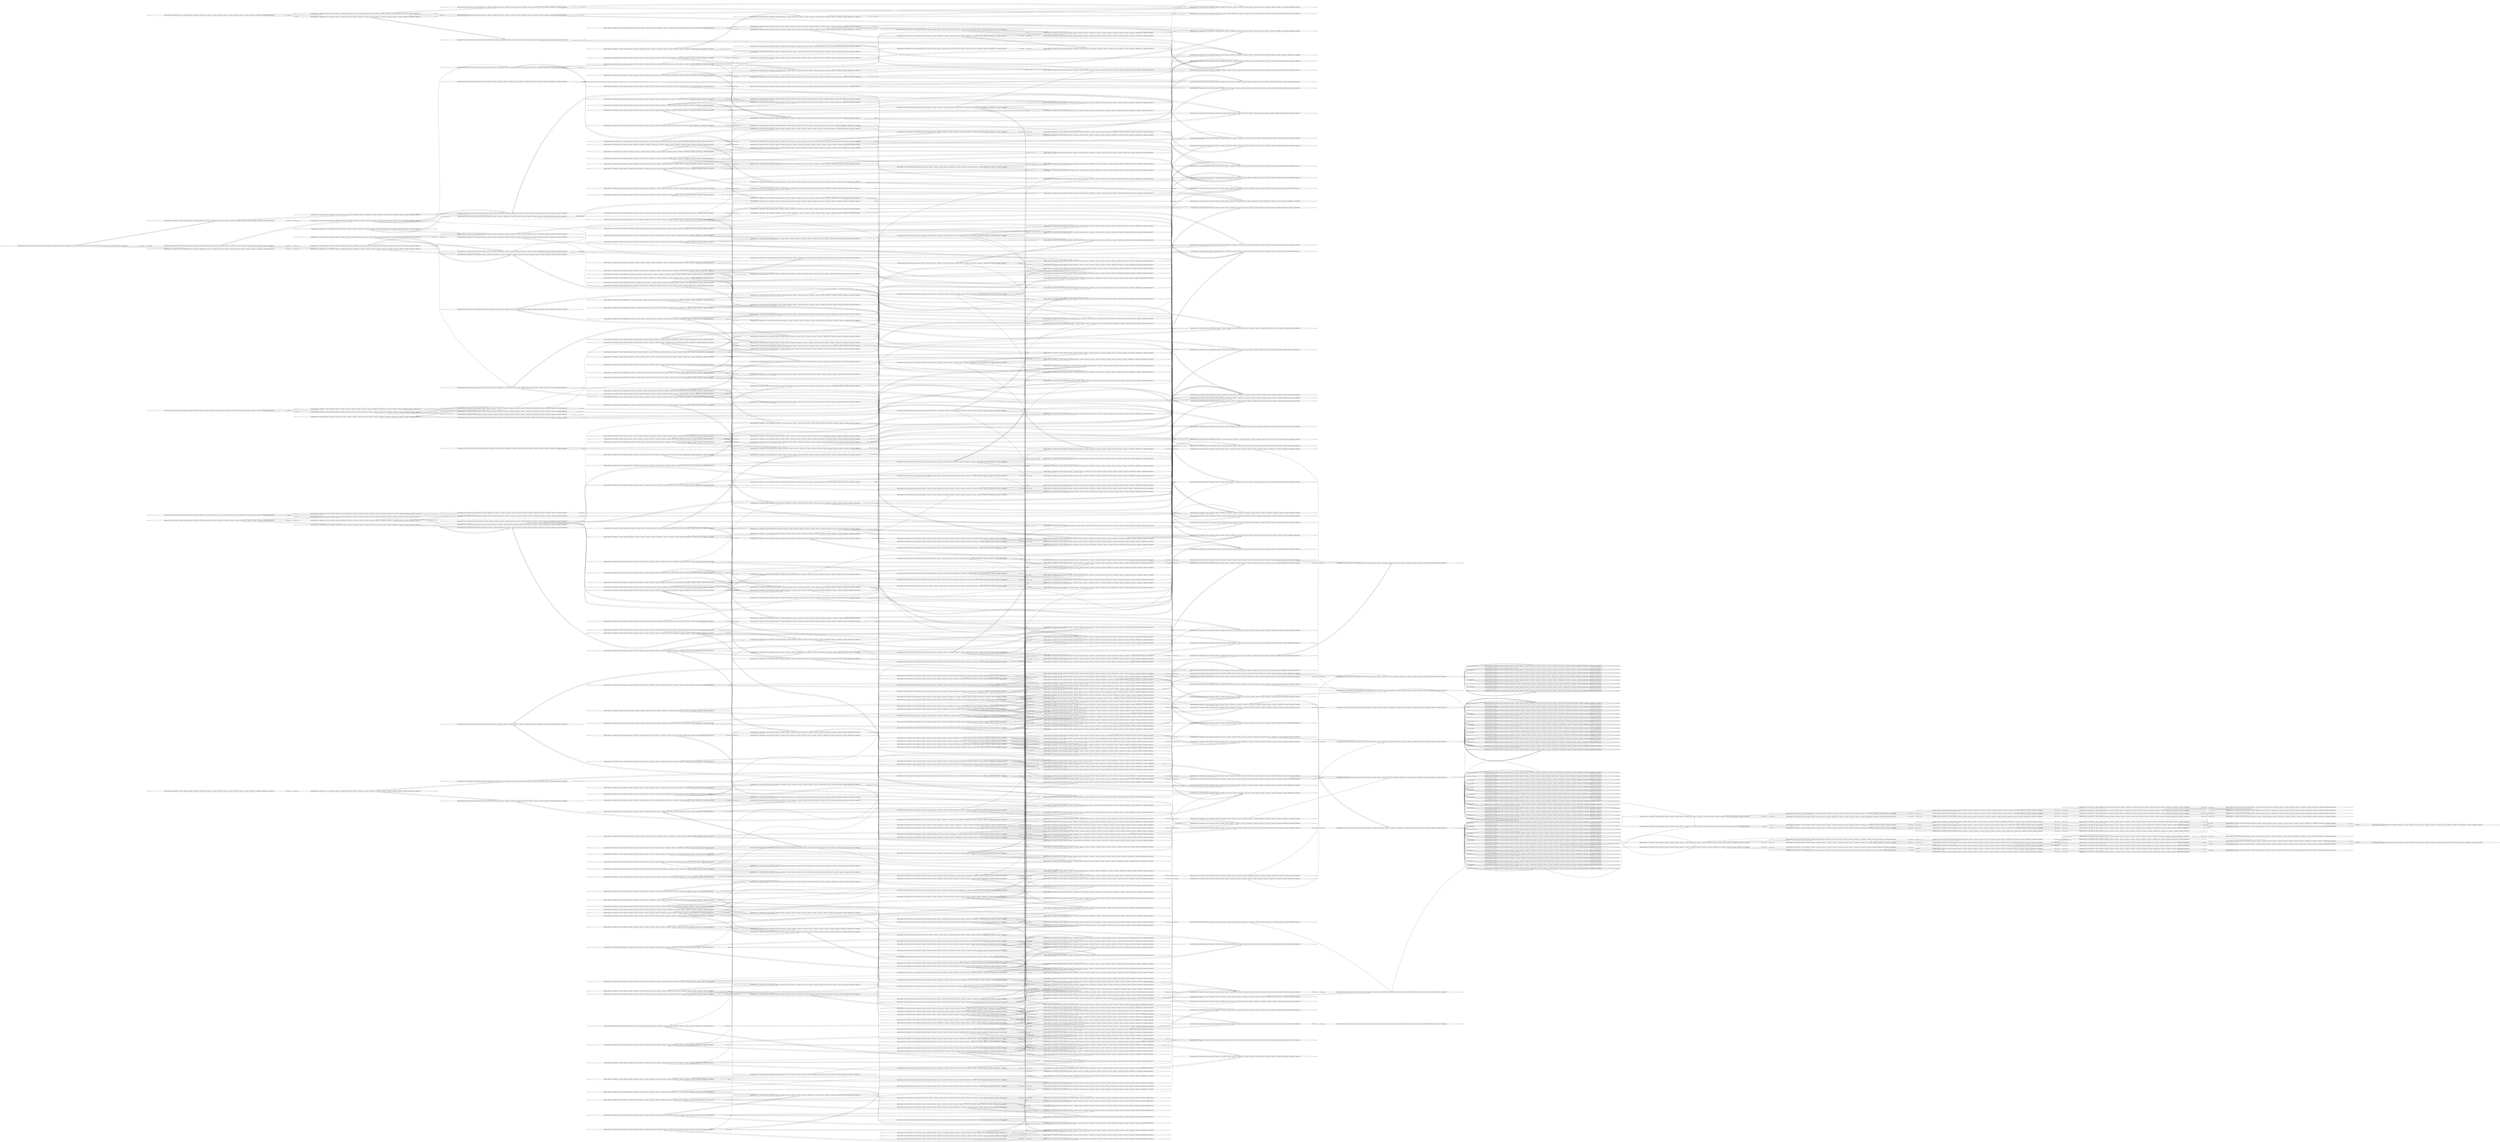 digraph {
rankdir="LR"
s129[label="(instance index=291, state index=129, atoms={clear(pos9), clear(pos7), clear(pos6), at(block01,pos5), clear(pos11), at(block01,pos2), clear(pos10), clear(pos13), clear(pos3), clear(pos0), clear(pos1), clear(pos12), clear(pos15), clear(pos8), clear(pos4), at(robot,pos14)})"]
s307[label="(instance index=291, state index=307, atoms={clear(pos9), clear(pos7), clear(pos6), at(block01,pos5), clear(pos11), clear(pos10), clear(pos13), clear(pos0), clear(pos14), clear(pos1), at(block01,pos3), clear(pos12), clear(pos2), at(robot,pos15), clear(pos8), clear(pos4)})"]
s99[label="(instance index=291, state index=99, atoms={clear(pos9), clear(pos7), clear(pos5), clear(pos11), clear(pos10), clear(pos13), clear(pos0), clear(pos14), clear(pos1), at(block01,pos6), at(block01,pos3), clear(pos12), clear(pos2), at(robot,pos15), clear(pos8), clear(pos4)})"]
s171[label="(instance index=291, state index=171, atoms={clear(pos9), clear(pos7), clear(pos6), at(block01,pos5), clear(pos11), at(block01,pos2), clear(pos10), clear(pos3), at(robot,pos13), clear(pos0), clear(pos14), clear(pos1), clear(pos12), clear(pos15), clear(pos8), clear(pos4)})"]
s395[label="(instance index=291, state index=395, atoms={clear(pos9), clear(pos7), clear(pos6), at(block01,pos5), clear(pos11), clear(pos10), clear(pos13), clear(pos3), clear(pos0), clear(pos14), clear(pos12), clear(pos2), at(robot,pos15), at(block01,pos1), clear(pos8), clear(pos4)})"]
s92[label="(instance index=291, state index=92, atoms={clear(pos9), clear(pos7), clear(pos6), at(block01,pos5), clear(pos11), at(block01,pos2), clear(pos13), clear(pos3), clear(pos0), at(robot,pos10), clear(pos14), clear(pos1), clear(pos12), clear(pos15), clear(pos8), clear(pos4)})"]
s557[label="(instance index=291, state index=557, atoms={clear(pos9), clear(pos7), clear(pos6), at(block01,pos5), clear(pos11), clear(pos10), clear(pos13), clear(pos3), clear(pos14), clear(pos1), clear(pos12), clear(pos2), at(robot,pos15), clear(pos8), at(block01,pos0), clear(pos4)})"]
s193[label="(instance index=291, state index=193, atoms={clear(pos9), clear(pos7), clear(pos6), at(block01,pos5), clear(pos11), clear(pos10), at(robot,pos13), clear(pos0), clear(pos14), clear(pos1), at(block01,pos3), clear(pos12), clear(pos15), clear(pos2), clear(pos8), clear(pos4)})"]
s169[label="(instance index=291, state index=169, atoms={clear(pos9), clear(pos7), clear(pos6), at(block01,pos5), clear(pos11), at(block01,pos2), clear(pos10), clear(pos13), clear(pos3), clear(pos0), clear(pos14), clear(pos1), clear(pos12), at(robot,pos15), clear(pos8), clear(pos4)})"]
s241[label="(instance index=291, state index=241, atoms={clear(pos9), clear(pos7), clear(pos6), at(block01,pos5), clear(pos10), clear(pos13), clear(pos0), at(robot,pos11), clear(pos14), clear(pos1), at(block01,pos3), clear(pos12), clear(pos15), clear(pos2), clear(pos8), clear(pos4)})"]
s248[label="(instance index=291, state index=248, atoms={clear(pos9), at(robot,pos12), clear(pos7), clear(pos6), at(block01,pos5), clear(pos11), clear(pos10), clear(pos13), clear(pos0), clear(pos14), clear(pos1), at(block01,pos3), clear(pos15), clear(pos2), clear(pos8), clear(pos4)})"]
s147[label="(instance index=291, state index=147, atoms={clear(pos7), clear(pos6), at(block01,pos5), clear(pos11), clear(pos10), clear(pos13), clear(pos0), clear(pos14), clear(pos1), at(block01,pos3), clear(pos12), clear(pos15), clear(pos2), clear(pos8), at(robot,pos9), clear(pos4)})"]
s69[label="(instance index=291, state index=69, atoms={clear(pos9), at(robot,pos12), clear(pos7), clear(pos5), clear(pos11), clear(pos10), clear(pos13), clear(pos0), clear(pos14), clear(pos1), at(block01,pos6), at(block01,pos3), clear(pos15), clear(pos2), clear(pos8), clear(pos4)})"]
s227[label="(instance index=291, state index=227, atoms={clear(pos9), at(robot,pos12), clear(pos7), clear(pos6), at(block01,pos5), clear(pos11), at(block01,pos2), clear(pos10), clear(pos13), clear(pos3), clear(pos0), clear(pos14), clear(pos1), clear(pos15), clear(pos8), clear(pos4)})"]
s128[label="(instance index=291, state index=128, atoms={clear(pos7), clear(pos6), at(block01,pos5), clear(pos11), at(block01,pos2), clear(pos10), clear(pos13), clear(pos3), clear(pos0), clear(pos14), clear(pos1), clear(pos12), clear(pos15), clear(pos8), at(robot,pos9), clear(pos4)})"]
s20[label="(instance index=291, state index=20, atoms={clear(pos9), at(robot,pos12), clear(pos7), clear(pos5), clear(pos11), at(block01,pos2), clear(pos10), clear(pos13), clear(pos3), clear(pos0), clear(pos14), clear(pos1), at(block01,pos6), clear(pos15), clear(pos8), clear(pos4)})"]
s22[label="(instance index=291, state index=22, atoms={clear(pos9), clear(pos7), clear(pos5), clear(pos11), at(block01,pos2), clear(pos10), clear(pos13), clear(pos3), clear(pos0), clear(pos1), at(block01,pos6), clear(pos12), clear(pos15), clear(pos8), clear(pos4), at(robot,pos14)})"]
s477[label="(instance index=291, state index=477, atoms={clear(pos9), clear(pos7), clear(pos6), at(block01,pos5), clear(pos10), clear(pos13), clear(pos3), at(robot,pos11), clear(pos14), clear(pos1), clear(pos12), clear(pos15), clear(pos2), clear(pos8), at(block01,pos0), clear(pos4)})"]
s326[label="(instance index=291, state index=326, atoms={clear(pos9), clear(pos7), clear(pos6), at(block01,pos5), clear(pos11), clear(pos10), clear(pos13), clear(pos3), clear(pos0), clear(pos12), clear(pos15), clear(pos2), at(block01,pos1), clear(pos8), clear(pos4), at(robot,pos14)})"]
s324[label="(instance index=291, state index=324, atoms={clear(pos9), clear(pos7), clear(pos6), at(block01,pos5), clear(pos10), clear(pos13), clear(pos3), clear(pos0), at(robot,pos11), clear(pos14), clear(pos12), clear(pos15), clear(pos2), at(block01,pos1), clear(pos8), clear(pos4)})"]
s127[label="(instance index=291, state index=127, atoms={clear(pos9), clear(pos7), clear(pos6), at(block01,pos5), at(block01,pos2), clear(pos10), clear(pos13), clear(pos3), clear(pos0), at(robot,pos11), clear(pos14), clear(pos1), clear(pos12), clear(pos15), clear(pos8), clear(pos4)})"]
s70[label="(instance index=291, state index=70, atoms={clear(pos9), clear(pos7), clear(pos5), clear(pos10), clear(pos13), clear(pos0), at(robot,pos11), clear(pos14), clear(pos1), at(block01,pos6), at(block01,pos3), clear(pos12), clear(pos15), clear(pos2), clear(pos8), clear(pos4)})"]
s64[label="(instance index=291, state index=64, atoms={clear(pos9), clear(pos7), at(block01,pos5), clear(pos11), at(block01,pos2), clear(pos10), clear(pos13), at(robot,pos6), clear(pos3), clear(pos0), clear(pos14), clear(pos1), clear(pos12), clear(pos15), clear(pos8), clear(pos4)})"]
s242[label="(instance index=291, state index=242, atoms={clear(pos9), clear(pos7), clear(pos6), at(block01,pos5), clear(pos11), clear(pos10), clear(pos13), clear(pos0), clear(pos1), at(block01,pos3), clear(pos12), clear(pos15), clear(pos2), clear(pos8), clear(pos4), at(robot,pos14)})"]
s71[label="(instance index=291, state index=71, atoms={clear(pos9), clear(pos7), clear(pos5), clear(pos11), clear(pos10), clear(pos13), clear(pos0), clear(pos1), at(block01,pos6), at(block01,pos3), clear(pos12), clear(pos15), clear(pos2), clear(pos8), clear(pos4), at(robot,pos14)})"]
s397[label="(instance index=291, state index=397, atoms={clear(pos9), clear(pos7), clear(pos6), at(block01,pos5), clear(pos11), clear(pos10), clear(pos3), at(robot,pos13), clear(pos0), clear(pos14), clear(pos12), clear(pos15), clear(pos2), at(block01,pos1), clear(pos8), clear(pos4)})"]
s184[label="(instance index=291, state index=184, atoms={clear(pos9), clear(pos7), clear(pos6), at(block01,pos5), clear(pos11), clear(pos13), clear(pos0), at(robot,pos10), clear(pos14), clear(pos1), at(block01,pos3), clear(pos12), clear(pos15), clear(pos2), clear(pos8), clear(pos4)})"]
s183[label="(instance index=291, state index=183, atoms={clear(pos9), clear(pos6), at(block01,pos5), at(robot,pos7), clear(pos11), clear(pos10), clear(pos13), clear(pos0), clear(pos14), clear(pos1), at(block01,pos3), clear(pos12), clear(pos15), clear(pos2), clear(pos8), clear(pos4)})"]
s98[label="(instance index=291, state index=98, atoms={clear(pos9), at(robot,pos7), clear(pos5), clear(pos11), clear(pos10), clear(pos13), clear(pos0), clear(pos14), clear(pos1), at(block01,pos6), at(block01,pos3), clear(pos12), clear(pos15), clear(pos2), clear(pos8), clear(pos4)})"]
s170[label="(instance index=291, state index=170, atoms={clear(pos9), at(robot,pos8), clear(pos7), clear(pos6), at(block01,pos5), clear(pos11), at(block01,pos2), clear(pos10), clear(pos13), clear(pos3), clear(pos0), clear(pos14), clear(pos1), clear(pos12), clear(pos15), clear(pos4)})"]
s718[label="(instance index=291, state index=718, atoms={at(block01,pos9), clear(pos7), clear(pos6), clear(pos5), clear(pos11), at(block01,pos2), clear(pos10), clear(pos13), clear(pos3), clear(pos0), clear(pos14), clear(pos1), clear(pos12), at(robot,pos15), clear(pos8), clear(pos4)})"]
s261[label="(instance index=291, state index=261, atoms={clear(pos9), clear(pos7), clear(pos5), clear(pos11), clear(pos10), clear(pos13), clear(pos3), clear(pos0), clear(pos14), at(block01,pos6), clear(pos12), clear(pos2), at(robot,pos15), at(block01,pos1), clear(pos8), clear(pos4)})"]
s39[label="(instance index=291, state index=39, atoms={clear(pos9), clear(pos7), clear(pos5), clear(pos11), at(block01,pos2), clear(pos10), clear(pos13), clear(pos3), clear(pos0), clear(pos14), clear(pos1), at(block01,pos6), clear(pos12), at(robot,pos15), clear(pos8), clear(pos4)})"]
s435[label="(instance index=291, state index=435, atoms={at(block01,pos9), clear(pos7), clear(pos6), clear(pos5), clear(pos11), clear(pos10), clear(pos13), clear(pos3), clear(pos0), clear(pos14), clear(pos12), clear(pos2), at(robot,pos15), at(block01,pos1), clear(pos8), clear(pos4)})"]
s404[label="(instance index=291, state index=404, atoms={clear(pos9), clear(pos7), clear(pos6), at(block01,pos5), clear(pos11), clear(pos13), clear(pos3), at(robot,pos10), clear(pos14), clear(pos1), clear(pos12), clear(pos15), clear(pos2), clear(pos8), at(block01,pos0), clear(pos4)})"]
s403[label="(instance index=291, state index=403, atoms={clear(pos9), clear(pos6), at(block01,pos5), at(robot,pos7), clear(pos11), clear(pos10), clear(pos13), clear(pos3), clear(pos14), clear(pos1), clear(pos12), clear(pos15), clear(pos2), clear(pos8), at(block01,pos0), clear(pos4)})"]
s263[label="(instance index=291, state index=263, atoms={clear(pos9), clear(pos7), clear(pos6), at(block01,pos5), clear(pos11), clear(pos13), clear(pos3), clear(pos0), at(robot,pos10), clear(pos14), clear(pos12), clear(pos15), clear(pos2), at(block01,pos1), clear(pos8), clear(pos4)})"]
s262[label="(instance index=291, state index=262, atoms={clear(pos9), clear(pos6), at(block01,pos5), at(robot,pos7), clear(pos11), clear(pos10), clear(pos13), clear(pos3), clear(pos0), clear(pos14), clear(pos12), clear(pos15), clear(pos2), at(block01,pos1), clear(pos8), clear(pos4)})"]
s91[label="(instance index=291, state index=91, atoms={clear(pos9), clear(pos6), at(block01,pos5), at(robot,pos7), clear(pos11), at(block01,pos2), clear(pos10), clear(pos13), clear(pos3), clear(pos0), clear(pos14), clear(pos1), clear(pos12), clear(pos15), clear(pos8), clear(pos4)})"]
s402[label="(instance index=291, state index=402, atoms={clear(pos9), clear(pos7), clear(pos5), clear(pos11), clear(pos10), clear(pos13), clear(pos3), clear(pos14), clear(pos1), at(block01,pos6), clear(pos12), clear(pos2), at(robot,pos15), clear(pos8), at(block01,pos0), clear(pos4)})"]
s48[label="(instance index=291, state index=48, atoms={clear(pos9), clear(pos7), clear(pos5), clear(pos11), clear(pos10), at(robot,pos13), clear(pos0), clear(pos14), clear(pos1), at(block01,pos6), at(block01,pos3), clear(pos12), clear(pos15), clear(pos2), clear(pos8), clear(pos4)})"]
s10[label="(instance index=291, state index=10, atoms={clear(pos9), clear(pos7), clear(pos5), clear(pos11), at(block01,pos2), clear(pos13), clear(pos3), clear(pos0), at(robot,pos10), clear(pos14), clear(pos1), at(block01,pos6), clear(pos12), clear(pos15), clear(pos8), clear(pos4)})"]
s9[label="(instance index=291, state index=9, atoms={clear(pos9), at(robot,pos8), clear(pos7), clear(pos5), clear(pos11), at(block01,pos2), clear(pos10), clear(pos13), clear(pos3), clear(pos0), clear(pos14), clear(pos1), at(block01,pos6), clear(pos12), clear(pos15), clear(pos4)})"]
s192[label="(instance index=291, state index=192, atoms={clear(pos9), at(robot,pos8), clear(pos7), clear(pos6), at(block01,pos5), clear(pos11), clear(pos10), clear(pos13), clear(pos0), clear(pos14), clear(pos1), at(block01,pos3), clear(pos12), clear(pos15), clear(pos2), clear(pos4)})"]
s47[label="(instance index=291, state index=47, atoms={clear(pos9), clear(pos7), clear(pos5), clear(pos11), clear(pos13), clear(pos0), at(robot,pos10), clear(pos14), clear(pos1), at(block01,pos6), at(block01,pos3), clear(pos12), clear(pos15), clear(pos2), clear(pos8), clear(pos4)})"]
s112[label="(instance index=291, state index=112, atoms={at(block01,pos9), clear(pos7), clear(pos6), clear(pos5), clear(pos11), clear(pos10), clear(pos13), clear(pos0), clear(pos14), clear(pos1), at(block01,pos3), clear(pos12), clear(pos2), at(robot,pos15), clear(pos8), clear(pos4)})"]
s46[label="(instance index=291, state index=46, atoms={clear(pos9), at(robot,pos8), clear(pos7), clear(pos5), clear(pos11), clear(pos10), clear(pos13), clear(pos0), clear(pos14), clear(pos1), at(block01,pos6), at(block01,pos3), clear(pos12), clear(pos15), clear(pos2), clear(pos4)})"]
s11[label="(instance index=291, state index=11, atoms={clear(pos9), clear(pos7), clear(pos5), clear(pos11), at(block01,pos2), clear(pos10), clear(pos3), at(robot,pos13), clear(pos0), clear(pos14), clear(pos1), at(block01,pos6), clear(pos12), clear(pos15), clear(pos8), clear(pos4)})"]
s194[label="(instance index=291, state index=194, atoms={clear(pos9), clear(pos7), clear(pos6), clear(pos11), clear(pos10), clear(pos13), clear(pos0), clear(pos14), at(block01,pos3), clear(pos12), clear(pos15), clear(pos2), at(block01,pos1), clear(pos8), clear(pos4), at(robot,pos5)})"]
s172[label="(instance index=291, state index=172, atoms={clear(pos9), clear(pos7), clear(pos6), clear(pos11), at(block01,pos2), clear(pos10), clear(pos13), clear(pos3), clear(pos0), clear(pos14), clear(pos12), clear(pos15), at(block01,pos1), clear(pos8), clear(pos4), at(robot,pos5)})"]
s93[label="(instance index=291, state index=93, atoms={clear(pos9), clear(pos7), clear(pos6), clear(pos11), at(block01,pos2), clear(pos10), clear(pos13), clear(pos3), clear(pos0), at(block01,pos4), clear(pos14), clear(pos1), clear(pos12), clear(pos15), clear(pos8), at(robot,pos5)})"]
s722[label="(instance index=291, state index=722, atoms={clear(pos9), at(robot,pos12), clear(pos6), clear(pos5), clear(pos11), clear(pos10), clear(pos13), clear(pos3), clear(pos0), clear(pos14), clear(pos15), clear(pos2), at(block01,pos7), at(block01,pos1), clear(pos8), clear(pos4)})"]
s472[label="(instance index=291, state index=472, atoms={clear(pos9), at(robot,pos12), clear(pos7), clear(pos6), at(block01,pos5), clear(pos11), clear(pos10), clear(pos13), clear(pos3), clear(pos0), clear(pos14), clear(pos15), clear(pos2), at(block01,pos1), clear(pos8), clear(pos4)})"]
s325[label="(instance index=291, state index=325, atoms={clear(pos7), clear(pos6), at(block01,pos5), clear(pos11), clear(pos10), clear(pos13), clear(pos3), clear(pos0), clear(pos14), clear(pos12), clear(pos15), clear(pos2), at(block01,pos1), clear(pos8), at(robot,pos9), clear(pos4)})"]
s470[label="(instance index=291, state index=470, atoms={clear(pos9), at(robot,pos12), clear(pos7), clear(pos5), clear(pos11), clear(pos10), clear(pos13), clear(pos3), clear(pos0), clear(pos14), at(block01,pos6), clear(pos15), clear(pos2), at(block01,pos1), clear(pos8), clear(pos4)})"]
s323[label="(instance index=291, state index=323, atoms={clear(pos9), clear(pos7), clear(pos5), clear(pos11), clear(pos10), clear(pos13), clear(pos3), clear(pos0), at(block01,pos6), clear(pos12), clear(pos15), clear(pos2), at(block01,pos1), clear(pos8), clear(pos4), at(robot,pos14)})"]
s673[label="(instance index=291, state index=673, atoms={at(block01,pos9), clear(pos7), clear(pos6), clear(pos5), at(block01,pos2), clear(pos10), clear(pos13), clear(pos3), clear(pos0), at(robot,pos11), clear(pos14), clear(pos1), clear(pos12), clear(pos15), clear(pos8), clear(pos4)})"]
s247[label="(instance index=291, state index=247, atoms={clear(pos9), clear(pos7), clear(pos6), at(block01,pos5), clear(pos11), clear(pos10), clear(pos13), clear(pos0), at(robot,pos4), clear(pos14), clear(pos1), at(block01,pos3), clear(pos12), clear(pos15), clear(pos2), clear(pos8)})"]
s29[label="(instance index=291, state index=29, atoms={clear(pos7), clear(pos5), clear(pos11), clear(pos10), clear(pos13), clear(pos0), clear(pos14), clear(pos1), at(block01,pos6), at(block01,pos3), clear(pos12), clear(pos15), clear(pos2), clear(pos8), at(robot,pos9), clear(pos4)})"]
s28[label="(instance index=291, state index=28, atoms={clear(pos9), clear(pos7), clear(pos5), clear(pos11), clear(pos10), clear(pos13), clear(pos0), at(robot,pos4), clear(pos14), clear(pos1), at(block01,pos6), at(block01,pos3), clear(pos12), clear(pos15), clear(pos2), clear(pos8)})"]
s226[label="(instance index=291, state index=226, atoms={clear(pos9), clear(pos7), clear(pos6), at(block01,pos5), clear(pos11), at(block01,pos2), clear(pos10), clear(pos13), clear(pos3), clear(pos0), at(robot,pos4), clear(pos14), clear(pos1), clear(pos12), clear(pos15), clear(pos8)})"]
s5[label="(instance index=291, state index=5, atoms={clear(pos7), clear(pos5), clear(pos11), at(block01,pos2), clear(pos10), clear(pos13), clear(pos3), clear(pos0), clear(pos14), clear(pos1), at(block01,pos6), clear(pos12), clear(pos15), clear(pos8), at(robot,pos9), clear(pos4)})"]
s4[label="(instance index=291, state index=4, atoms={clear(pos9), clear(pos7), clear(pos5), clear(pos11), at(block01,pos2), clear(pos10), clear(pos13), clear(pos3), clear(pos0), at(robot,pos4), clear(pos14), clear(pos1), at(block01,pos6), clear(pos12), clear(pos15), clear(pos8)})"]
s674[label="(instance index=291, state index=674, atoms={at(block01,pos9), clear(pos7), clear(pos6), clear(pos5), clear(pos11), at(block01,pos2), clear(pos10), clear(pos13), clear(pos3), clear(pos0), clear(pos1), clear(pos12), clear(pos15), clear(pos8), clear(pos4), at(robot,pos14)})"]
s21[label="(instance index=291, state index=21, atoms={clear(pos9), clear(pos7), clear(pos5), at(block01,pos2), clear(pos10), clear(pos13), clear(pos3), clear(pos0), at(robot,pos11), clear(pos14), clear(pos1), at(block01,pos6), clear(pos12), clear(pos15), clear(pos8), clear(pos4)})"]
s355[label="(instance index=291, state index=355, atoms={at(block01,pos9), clear(pos7), clear(pos6), clear(pos5), clear(pos11), clear(pos10), clear(pos13), clear(pos3), clear(pos0), clear(pos12), clear(pos15), clear(pos2), at(block01,pos1), clear(pos8), clear(pos4), at(robot,pos14)})"]
s354[label="(instance index=291, state index=354, atoms={at(block01,pos9), clear(pos7), clear(pos6), clear(pos5), clear(pos10), clear(pos13), clear(pos3), clear(pos0), at(robot,pos11), clear(pos14), clear(pos12), clear(pos15), clear(pos2), at(block01,pos1), clear(pos8), clear(pos4)})"]
s500[label="(instance index=291, state index=500, atoms={clear(pos9), at(robot,pos12), clear(pos6), clear(pos5), clear(pos11), clear(pos10), clear(pos13), clear(pos3), clear(pos14), clear(pos1), clear(pos15), clear(pos2), at(block01,pos7), clear(pos8), at(block01,pos0), clear(pos4)})"]
s363[label="(instance index=291, state index=363, atoms={clear(pos9), clear(pos7), clear(pos6), at(block01,pos5), clear(pos11), clear(pos10), clear(pos13), clear(pos14), clear(pos1), clear(pos12), clear(pos15), clear(pos2), at(robot,pos3), clear(pos8), at(block01,pos0), clear(pos4)})"]
s330[label="(instance index=291, state index=330, atoms={clear(pos9), clear(pos7), at(block01,pos5), clear(pos11), clear(pos10), clear(pos13), at(robot,pos6), clear(pos3), clear(pos14), clear(pos1), clear(pos12), clear(pos15), clear(pos2), clear(pos8), at(block01,pos0), clear(pos4)})"]
s224[label="(instance index=291, state index=224, atoms={clear(pos9), clear(pos7), clear(pos6), at(block01,pos5), clear(pos11), clear(pos10), clear(pos13), clear(pos0), clear(pos14), clear(pos12), clear(pos15), clear(pos2), at(robot,pos3), at(block01,pos1), clear(pos8), clear(pos4)})"]
s667[label="(instance index=291, state index=667, atoms={clear(pos9), clear(pos7), clear(pos6), clear(pos5), clear(pos11), clear(pos10), clear(pos0), at(block01,pos13), clear(pos14), clear(pos12), clear(pos15), clear(pos2), at(robot,pos3), at(block01,pos1), clear(pos8), clear(pos4)})"]
s126[label="(instance index=291, state index=126, atoms={clear(pos9), clear(pos7), clear(pos6), at(block01,pos5), clear(pos11), at(block01,pos2), clear(pos10), clear(pos13), clear(pos0), clear(pos14), clear(pos1), clear(pos12), clear(pos15), at(robot,pos3), clear(pos8), clear(pos4)})"]
s339[label="(instance index=291, state index=339, atoms={clear(pos9), clear(pos7), clear(pos5), clear(pos11), clear(pos10), clear(pos13), clear(pos3), clear(pos1), at(block01,pos6), clear(pos12), clear(pos15), clear(pos2), clear(pos8), at(block01,pos0), clear(pos4), at(robot,pos14)})"]
s329[label="(instance index=291, state index=329, atoms={clear(pos9), clear(pos7), clear(pos5), clear(pos10), clear(pos13), clear(pos3), at(robot,pos11), clear(pos14), clear(pos1), at(block01,pos6), clear(pos12), clear(pos15), clear(pos2), clear(pos8), at(block01,pos0), clear(pos4)})"]
s511[label="(instance index=291, state index=511, atoms={at(block01,pos9), clear(pos7), clear(pos6), clear(pos5), clear(pos11), clear(pos10), clear(pos13), clear(pos0), clear(pos14), clear(pos12), clear(pos15), clear(pos2), at(robot,pos3), at(block01,pos1), clear(pos8), clear(pos4)})"]
s672[label="(instance index=291, state index=672, atoms={at(block01,pos9), clear(pos7), clear(pos6), clear(pos5), clear(pos11), at(block01,pos2), clear(pos10), clear(pos13), clear(pos0), clear(pos14), clear(pos1), clear(pos12), clear(pos15), at(robot,pos3), clear(pos8), clear(pos4)})"]
s338[label="(instance index=291, state index=338, atoms={clear(pos9), at(robot,pos12), clear(pos7), clear(pos5), clear(pos11), clear(pos10), clear(pos13), clear(pos3), clear(pos14), clear(pos1), at(block01,pos6), clear(pos15), clear(pos2), clear(pos8), at(block01,pos0), clear(pos4)})"]
s745[label="(instance index=291, state index=745, atoms={clear(pos9), clear(pos7), clear(pos6), clear(pos5), clear(pos11), at(block01,pos2), clear(pos10), clear(pos0), at(block01,pos13), clear(pos14), clear(pos1), clear(pos12), clear(pos15), at(robot,pos3), clear(pos8), clear(pos4)})"]
s83[label="(instance index=291, state index=83, atoms={at(block01,pos9), clear(pos7), clear(pos6), clear(pos5), clear(pos11), clear(pos10), clear(pos13), clear(pos0), clear(pos1), at(block01,pos3), clear(pos12), clear(pos15), clear(pos2), clear(pos8), clear(pos4), at(robot,pos14)})"]
s82[label="(instance index=291, state index=82, atoms={at(block01,pos9), clear(pos7), clear(pos6), clear(pos5), clear(pos10), clear(pos13), clear(pos0), at(robot,pos11), clear(pos14), clear(pos1), at(block01,pos3), clear(pos12), clear(pos15), clear(pos2), clear(pos8), clear(pos4)})"]
s137[label="(instance index=291, state index=137, atoms={clear(pos9), clear(pos7), at(block01,pos5), clear(pos11), clear(pos10), clear(pos13), at(robot,pos6), clear(pos0), clear(pos14), clear(pos1), at(block01,pos3), clear(pos12), clear(pos15), clear(pos2), clear(pos8), clear(pos4)})"]
s209[label="(instance index=291, state index=209, atoms={clear(pos9), clear(pos7), clear(pos5), clear(pos10), clear(pos13), clear(pos3), clear(pos0), at(robot,pos11), clear(pos14), at(block01,pos6), clear(pos12), clear(pos15), clear(pos2), at(block01,pos1), clear(pos8), clear(pos4)})"]
s210[label="(instance index=291, state index=210, atoms={clear(pos9), clear(pos7), at(block01,pos5), clear(pos11), clear(pos10), clear(pos13), at(robot,pos6), clear(pos3), clear(pos0), clear(pos14), clear(pos12), clear(pos15), clear(pos2), at(block01,pos1), clear(pos8), clear(pos4)})"]
s67[label="(instance index=291, state index=67, atoms={clear(pos9), clear(pos7), clear(pos5), clear(pos11), at(block01,pos2), clear(pos10), clear(pos13), at(robot,pos6), clear(pos0), clear(pos14), clear(pos1), at(block01,pos3), clear(pos12), clear(pos15), clear(pos8), clear(pos4)})"]
s251[label="(instance index=291, state index=251, atoms={clear(pos7), clear(pos6), clear(pos5), clear(pos11), clear(pos10), clear(pos13), clear(pos0), clear(pos14), at(block01,pos3), clear(pos12), clear(pos15), clear(pos2), at(block01,pos1), clear(pos8), at(robot,pos9), clear(pos4)})"]
s250[label="(instance index=291, state index=250, atoms={clear(pos9), clear(pos7), clear(pos5), clear(pos11), clear(pos10), clear(pos13), at(robot,pos6), clear(pos0), clear(pos14), at(block01,pos3), clear(pos12), clear(pos15), clear(pos2), at(block01,pos1), clear(pos8), clear(pos4)})"]
s249[label="(instance index=291, state index=249, atoms={clear(pos9), clear(pos7), clear(pos6), clear(pos5), clear(pos11), clear(pos10), clear(pos13), clear(pos0), at(robot,pos4), clear(pos14), at(block01,pos3), clear(pos12), clear(pos15), clear(pos2), at(block01,pos1), clear(pos8)})"]
s230[label="(instance index=291, state index=230, atoms={clear(pos7), clear(pos6), clear(pos5), clear(pos11), at(block01,pos2), clear(pos10), clear(pos13), clear(pos3), clear(pos0), clear(pos14), clear(pos12), clear(pos15), at(block01,pos1), clear(pos8), at(robot,pos9), clear(pos4)})"]
s228[label="(instance index=291, state index=228, atoms={clear(pos9), clear(pos7), clear(pos6), clear(pos5), clear(pos11), at(block01,pos2), clear(pos10), clear(pos13), clear(pos3), clear(pos0), at(robot,pos4), clear(pos14), clear(pos12), clear(pos15), at(block01,pos1), clear(pos8)})"]
s132[label="(instance index=291, state index=132, atoms={clear(pos7), clear(pos6), clear(pos5), clear(pos11), at(block01,pos2), clear(pos10), clear(pos13), clear(pos3), clear(pos0), at(block01,pos4), clear(pos14), clear(pos1), clear(pos12), clear(pos15), clear(pos8), at(robot,pos9)})"]
s130[label="(instance index=291, state index=130, atoms={clear(pos9), clear(pos7), clear(pos6), clear(pos5), clear(pos11), at(block01,pos2), clear(pos10), clear(pos13), clear(pos3), at(robot,pos1), clear(pos0), at(block01,pos4), clear(pos14), clear(pos12), clear(pos15), clear(pos8)})"]
s589[label="(instance index=291, state index=589, atoms={clear(pos9), clear(pos6), clear(pos5), clear(pos11), clear(pos10), clear(pos13), clear(pos3), clear(pos0), clear(pos14), clear(pos12), clear(pos2), at(block01,pos7), at(robot,pos15), at(block01,pos1), clear(pos8), clear(pos4)})"]
s396[label="(instance index=291, state index=396, atoms={clear(pos9), at(robot,pos8), clear(pos7), clear(pos6), at(block01,pos5), clear(pos11), clear(pos10), clear(pos13), clear(pos3), clear(pos0), clear(pos14), clear(pos12), clear(pos15), clear(pos2), at(block01,pos1), clear(pos4)})"]
s394[label="(instance index=291, state index=394, atoms={clear(pos9), clear(pos7), clear(pos5), clear(pos11), clear(pos10), clear(pos3), at(robot,pos13), clear(pos0), clear(pos14), at(block01,pos6), clear(pos12), clear(pos15), clear(pos2), at(block01,pos1), clear(pos8), clear(pos4)})"]
s393[label="(instance index=291, state index=393, atoms={clear(pos9), at(robot,pos8), clear(pos7), clear(pos5), clear(pos11), clear(pos10), clear(pos13), clear(pos3), clear(pos0), clear(pos14), at(block01,pos6), clear(pos12), clear(pos15), clear(pos2), at(block01,pos1), clear(pos4)})"]
s260[label="(instance index=291, state index=260, atoms={clear(pos9), clear(pos7), clear(pos5), clear(pos11), clear(pos13), clear(pos3), clear(pos0), at(robot,pos10), clear(pos14), at(block01,pos6), clear(pos12), clear(pos15), clear(pos2), at(block01,pos1), clear(pos8), clear(pos4)})"]
s436[label="(instance index=291, state index=436, atoms={at(block01,pos9), clear(pos7), clear(pos6), clear(pos5), clear(pos11), clear(pos10), clear(pos3), at(robot,pos13), clear(pos0), clear(pos14), clear(pos12), clear(pos15), clear(pos2), at(block01,pos1), clear(pos8), clear(pos4)})"]
s721[label="(instance index=291, state index=721, atoms={clear(pos9), clear(pos7), clear(pos6), clear(pos5), clear(pos11), at(block01,pos2), clear(pos10), clear(pos3), clear(pos0), at(block01,pos13), clear(pos14), clear(pos1), clear(pos12), at(robot,pos15), clear(pos8), clear(pos4)})"]
s614[label="(instance index=291, state index=614, atoms={at(block01,pos9), clear(pos7), clear(pos6), clear(pos5), clear(pos11), at(block01,pos2), clear(pos13), clear(pos3), clear(pos0), at(robot,pos10), clear(pos14), clear(pos1), clear(pos12), clear(pos15), clear(pos8), clear(pos4)})"]
s613[label="(instance index=291, state index=613, atoms={at(block01,pos9), clear(pos6), at(robot,pos7), clear(pos5), clear(pos11), at(block01,pos2), clear(pos10), clear(pos13), clear(pos3), clear(pos0), clear(pos14), clear(pos1), clear(pos12), clear(pos15), clear(pos8), clear(pos4)})"]
s553[label="(instance index=291, state index=553, atoms={clear(pos9), clear(pos7), clear(pos6), at(block01,pos5), clear(pos11), clear(pos10), clear(pos13), clear(pos3), clear(pos14), clear(pos12), clear(pos15), clear(pos2), at(robot,pos0), at(block01,pos1), clear(pos8), clear(pos4)})"]
s290[label="(instance index=291, state index=290, atoms={clear(pos9), clear(pos7), clear(pos6), at(block01,pos5), clear(pos11), at(block01,pos2), clear(pos10), clear(pos13), clear(pos3), clear(pos14), clear(pos1), clear(pos12), clear(pos15), at(robot,pos0), clear(pos8), clear(pos4)})"]
s720[label="(instance index=291, state index=720, atoms={clear(pos9), clear(pos6), at(robot,pos7), clear(pos5), clear(pos11), at(block01,pos2), clear(pos10), clear(pos3), clear(pos0), at(block01,pos13), clear(pos14), clear(pos1), clear(pos12), clear(pos15), clear(pos8), clear(pos4)})"]
s205[label="(instance index=291, state index=205, atoms={clear(pos9), clear(pos6), at(robot,pos7), clear(pos5), clear(pos11), clear(pos10), clear(pos0), at(block01,pos13), clear(pos14), clear(pos1), at(block01,pos3), clear(pos12), clear(pos15), clear(pos2), clear(pos8), clear(pos4)})"]
s204[label="(instance index=291, state index=204, atoms={clear(pos9), clear(pos7), clear(pos6), clear(pos5), clear(pos11), clear(pos10), at(robot,pos2), clear(pos0), at(block01,pos13), clear(pos14), clear(pos1), at(block01,pos3), clear(pos12), clear(pos15), clear(pos8), clear(pos4)})"]
s121[label="(instance index=291, state index=121, atoms={clear(pos9), clear(pos7), clear(pos6), clear(pos5), clear(pos11), clear(pos10), clear(pos0), at(block01,pos13), clear(pos14), clear(pos1), at(block01,pos3), clear(pos12), clear(pos2), at(robot,pos15), clear(pos8), clear(pos4)})"]
s306[label="(instance index=291, state index=306, atoms={clear(pos9), clear(pos7), clear(pos6), at(block01,pos5), clear(pos11), clear(pos10), clear(pos13), clear(pos14), clear(pos1), at(block01,pos3), clear(pos12), clear(pos15), clear(pos2), at(robot,pos0), clear(pos8), clear(pos4)})"]
s182[label="(instance index=291, state index=182, atoms={clear(pos9), clear(pos7), clear(pos6), at(block01,pos5), clear(pos11), clear(pos10), at(robot,pos2), clear(pos13), clear(pos0), clear(pos14), clear(pos1), at(block01,pos3), clear(pos12), clear(pos15), clear(pos8), clear(pos4)})"]
s188[label="(instance index=291, state index=188, atoms={at(block01,pos9), clear(pos7), clear(pos6), clear(pos5), clear(pos11), clear(pos10), clear(pos13), clear(pos14), clear(pos1), at(block01,pos3), clear(pos12), clear(pos15), clear(pos2), at(robot,pos0), clear(pos8), clear(pos4)})"]
s56[label="(instance index=291, state index=56, atoms={at(block01,pos9), clear(pos7), clear(pos6), clear(pos5), clear(pos11), clear(pos13), clear(pos0), at(robot,pos10), clear(pos14), clear(pos1), at(block01,pos3), clear(pos12), clear(pos15), clear(pos2), clear(pos8), clear(pos4)})"]
s55[label="(instance index=291, state index=55, atoms={clear(pos9), clear(pos7), clear(pos6), clear(pos5), clear(pos11), clear(pos13), clear(pos0), clear(pos14), clear(pos1), at(block01,pos3), clear(pos12), at(block01,pos10), clear(pos2), at(robot,pos15), clear(pos8), clear(pos4)})"]
s15[label="(instance index=291, state index=15, atoms={clear(pos9), clear(pos7), clear(pos11), clear(pos10), clear(pos13), clear(pos0), clear(pos14), clear(pos1), at(block01,pos6), at(block01,pos3), clear(pos12), clear(pos15), clear(pos2), clear(pos8), clear(pos4), at(robot,pos5)})"]
s14[label="(instance index=291, state index=14, atoms={clear(pos9), clear(pos7), clear(pos5), clear(pos11), clear(pos10), clear(pos13), clear(pos14), clear(pos1), at(block01,pos6), at(block01,pos3), clear(pos12), clear(pos15), clear(pos2), at(robot,pos0), clear(pos8), clear(pos4)})"]
s2[label="(instance index=291, state index=2, atoms={clear(pos9), clear(pos7), clear(pos11), at(block01,pos2), clear(pos10), clear(pos13), clear(pos3), clear(pos0), clear(pos14), clear(pos1), at(block01,pos6), clear(pos12), clear(pos15), clear(pos8), clear(pos4), at(robot,pos5)})"]
s1[label="(instance index=291, state index=1, atoms={clear(pos9), clear(pos7), clear(pos5), clear(pos11), at(block01,pos2), clear(pos10), clear(pos13), clear(pos3), clear(pos14), clear(pos1), at(block01,pos6), clear(pos12), clear(pos15), at(robot,pos0), clear(pos8), clear(pos4)})"]
s611[label="(instance index=291, state index=611, atoms={at(block01,pos9), clear(pos7), clear(pos6), clear(pos5), clear(pos11), at(block01,pos2), clear(pos10), clear(pos13), clear(pos3), clear(pos14), clear(pos1), clear(pos12), clear(pos15), at(robot,pos0), clear(pos8), clear(pos4)})"]
s717[label="(instance index=291, state index=717, atoms={at(block01,pos9), clear(pos7), clear(pos6), clear(pos5), clear(pos11), at(block01,pos2), clear(pos10), clear(pos3), at(robot,pos13), clear(pos0), clear(pos14), clear(pos1), clear(pos12), clear(pos15), clear(pos8), clear(pos4)})"]
s424[label="(instance index=291, state index=424, atoms={clear(pos9), clear(pos7), clear(pos6), clear(pos5), clear(pos11), at(block01,pos2), clear(pos13), clear(pos3), clear(pos14), clear(pos1), clear(pos12), clear(pos15), at(block01,pos10), at(robot,pos0), clear(pos8), clear(pos4)})"]
s280[label="(instance index=291, state index=280, atoms={clear(pos9), clear(pos7), clear(pos6), clear(pos5), clear(pos11), clear(pos13), clear(pos3), clear(pos0), clear(pos14), clear(pos12), at(block01,pos10), clear(pos2), at(robot,pos15), at(block01,pos1), clear(pos8), clear(pos4)})"]
s276[label="(instance index=291, state index=276, atoms={clear(pos9), clear(pos7), clear(pos6), clear(pos5), clear(pos11), clear(pos13), clear(pos3), clear(pos14), clear(pos12), clear(pos15), at(block01,pos10), clear(pos2), at(robot,pos0), at(block01,pos1), clear(pos8), clear(pos4)})"]
s38[label="(instance index=291, state index=38, atoms={clear(pos9), at(robot,pos7), clear(pos5), clear(pos11), at(block01,pos2), clear(pos10), clear(pos13), clear(pos3), clear(pos0), clear(pos14), clear(pos1), at(block01,pos6), clear(pos12), clear(pos15), clear(pos8), clear(pos4)})"]
s605[label="(instance index=291, state index=605, atoms={clear(pos9), clear(pos6), at(robot,pos7), clear(pos5), clear(pos11), clear(pos10), clear(pos3), clear(pos0), at(block01,pos13), clear(pos14), clear(pos12), clear(pos15), clear(pos2), at(block01,pos1), clear(pos8), clear(pos4)})"]
s444[label="(instance index=291, state index=444, atoms={clear(pos9), clear(pos7), clear(pos6), clear(pos5), clear(pos11), clear(pos10), clear(pos3), clear(pos0), at(block01,pos13), clear(pos14), clear(pos12), clear(pos2), at(robot,pos15), at(block01,pos1), clear(pos8), clear(pos4)})"]
s590[label="(instance index=291, state index=590, atoms={at(block01,pos9), clear(pos7), clear(pos6), clear(pos5), clear(pos11), clear(pos10), clear(pos13), clear(pos3), clear(pos14), clear(pos12), clear(pos15), clear(pos2), at(robot,pos0), at(block01,pos1), clear(pos8), clear(pos4)})"]
s434[label="(instance index=291, state index=434, atoms={at(block01,pos9), clear(pos6), at(robot,pos7), clear(pos5), clear(pos11), clear(pos10), clear(pos13), clear(pos3), clear(pos0), clear(pos14), clear(pos12), clear(pos15), clear(pos2), at(block01,pos1), clear(pos8), clear(pos4)})"]
s281[label="(instance index=291, state index=281, atoms={at(block01,pos9), clear(pos7), clear(pos6), clear(pos5), clear(pos11), clear(pos13), clear(pos3), clear(pos0), at(robot,pos10), clear(pos14), clear(pos12), clear(pos15), clear(pos2), at(block01,pos1), clear(pos8), clear(pos4)})"]
s409[label="(instance index=291, state index=409, atoms={clear(pos9), clear(pos7), clear(pos6), clear(pos5), clear(pos11), clear(pos13), clear(pos3), clear(pos14), clear(pos1), clear(pos12), at(block01,pos10), clear(pos2), at(robot,pos15), clear(pos8), at(block01,pos0), clear(pos4)})"]
s265[label="(instance index=291, state index=265, atoms={clear(pos9), at(robot,pos7), clear(pos5), clear(pos11), clear(pos10), clear(pos13), clear(pos3), clear(pos14), clear(pos1), at(block01,pos6), clear(pos12), clear(pos15), clear(pos2), clear(pos8), at(block01,pos0), clear(pos4)})"]
s422[label="(instance index=291, state index=422, atoms={clear(pos9), clear(pos6), clear(pos5), clear(pos11), clear(pos10), clear(pos13), clear(pos3), clear(pos14), clear(pos1), clear(pos12), clear(pos2), at(block01,pos7), at(robot,pos15), clear(pos8), at(block01,pos0), clear(pos4)})"]
s421[label="(instance index=291, state index=421, atoms={clear(pos9), clear(pos6), clear(pos5), clear(pos11), clear(pos10), clear(pos3), at(robot,pos13), clear(pos14), clear(pos1), clear(pos12), clear(pos15), clear(pos2), at(block01,pos7), clear(pos8), at(block01,pos0), clear(pos4)})"]
s420[label="(instance index=291, state index=420, atoms={clear(pos9), at(robot,pos8), clear(pos6), clear(pos5), clear(pos11), clear(pos10), clear(pos13), clear(pos3), clear(pos14), clear(pos1), clear(pos12), clear(pos15), clear(pos2), at(block01,pos7), at(block01,pos0), clear(pos4)})"]
s288[label="(instance index=291, state index=288, atoms={clear(pos9), clear(pos7), clear(pos6), at(block01,pos5), clear(pos11), clear(pos10), at(robot,pos2), clear(pos13), clear(pos3), clear(pos14), clear(pos1), clear(pos12), clear(pos15), clear(pos8), at(block01,pos0), clear(pos4)})"]
s272[label="(instance index=291, state index=272, atoms={clear(pos9), clear(pos7), clear(pos5), clear(pos11), clear(pos10), clear(pos3), at(robot,pos13), clear(pos14), clear(pos1), at(block01,pos6), clear(pos12), clear(pos15), clear(pos2), clear(pos8), at(block01,pos0), clear(pos4)})"]
s271[label="(instance index=291, state index=271, atoms={clear(pos9), clear(pos7), clear(pos5), clear(pos11), clear(pos13), clear(pos3), at(robot,pos10), clear(pos14), clear(pos1), at(block01,pos6), clear(pos12), clear(pos15), clear(pos2), clear(pos8), at(block01,pos0), clear(pos4)})"]
s432[label="(instance index=291, state index=432, atoms={at(block01,pos9), clear(pos7), clear(pos6), clear(pos5), clear(pos11), clear(pos10), at(robot,pos2), clear(pos13), clear(pos3), clear(pos0), clear(pos14), clear(pos12), clear(pos15), at(block01,pos1), clear(pos8), clear(pos4)})"]
s270[label="(instance index=291, state index=270, atoms={clear(pos9), at(robot,pos8), clear(pos7), clear(pos5), clear(pos11), clear(pos10), clear(pos13), clear(pos3), clear(pos14), clear(pos1), at(block01,pos6), clear(pos12), clear(pos15), clear(pos2), at(block01,pos0), clear(pos4)})"]
s109[label="(instance index=291, state index=109, atoms={at(block01,pos9), clear(pos7), clear(pos6), clear(pos5), clear(pos11), clear(pos10), at(robot,pos2), clear(pos13), clear(pos0), clear(pos14), clear(pos1), at(block01,pos3), clear(pos12), clear(pos15), clear(pos8), clear(pos4)})"]
s683[label="(instance index=291, state index=683, atoms={clear(pos9), at(robot,pos8), clear(pos6), clear(pos5), clear(pos11), clear(pos10), clear(pos13), clear(pos3), clear(pos0), clear(pos14), clear(pos12), clear(pos15), clear(pos2), at(block01,pos7), at(block01,pos1), clear(pos4)})"]
s51[label="(instance index=291, state index=51, atoms={clear(pos9), clear(pos7), clear(pos6), clear(pos5), clear(pos11), clear(pos13), clear(pos14), clear(pos1), at(block01,pos3), clear(pos12), clear(pos15), at(block01,pos10), clear(pos2), at(robot,pos0), clear(pos8), clear(pos4)})"]
s111[label="(instance index=291, state index=111, atoms={at(block01,pos9), clear(pos6), at(robot,pos7), clear(pos5), clear(pos11), clear(pos10), clear(pos13), clear(pos0), clear(pos14), clear(pos1), at(block01,pos3), clear(pos12), clear(pos15), clear(pos2), clear(pos8), clear(pos4)})"]
s682[label="(instance index=291, state index=682, atoms={clear(pos9), clear(pos6), clear(pos5), clear(pos11), clear(pos10), clear(pos13), clear(pos3), clear(pos14), clear(pos12), clear(pos15), clear(pos2), at(block01,pos7), at(robot,pos0), at(block01,pos1), clear(pos8), clear(pos4)})"]
s549[label="(instance index=291, state index=549, atoms={clear(pos9), clear(pos7), clear(pos5), clear(pos11), clear(pos10), clear(pos13), clear(pos3), clear(pos14), at(block01,pos6), clear(pos12), clear(pos15), clear(pos2), at(robot,pos0), at(block01,pos1), clear(pos8), clear(pos4)})"]
s161[label="(instance index=291, state index=161, atoms={clear(pos9), at(robot,pos7), clear(pos5), clear(pos11), clear(pos10), clear(pos13), clear(pos3), clear(pos0), clear(pos14), at(block01,pos6), clear(pos12), clear(pos15), clear(pos2), at(block01,pos1), clear(pos8), clear(pos4)})"]
s684[label="(instance index=291, state index=684, atoms={clear(pos9), clear(pos6), clear(pos5), clear(pos11), clear(pos10), clear(pos3), at(robot,pos13), clear(pos0), clear(pos14), clear(pos12), clear(pos15), clear(pos2), at(block01,pos7), at(block01,pos1), clear(pos8), clear(pos4)})"]
s699[label="(instance index=291, state index=699, atoms={clear(pos9), clear(pos7), clear(pos6), clear(pos5), clear(pos11), at(block01,pos2), clear(pos13), clear(pos3), clear(pos0), clear(pos14), clear(pos1), clear(pos12), at(block01,pos10), at(robot,pos15), clear(pos8), clear(pos4)})"]
s113[label="(instance index=291, state index=113, atoms={at(block01,pos9), clear(pos7), clear(pos6), clear(pos5), clear(pos11), clear(pos10), at(robot,pos13), clear(pos0), clear(pos14), clear(pos1), at(block01,pos3), clear(pos12), clear(pos15), clear(pos2), clear(pos8), clear(pos4)})"]
s168[label="(instance index=291, state index=168, atoms={clear(pos9), clear(pos7), clear(pos6), at(block01,pos5), clear(pos11), clear(pos10), at(robot,pos2), clear(pos13), clear(pos3), clear(pos0), clear(pos14), clear(pos12), clear(pos15), at(block01,pos1), clear(pos8), clear(pos4)})"]
s604[label="(instance index=291, state index=604, atoms={clear(pos9), clear(pos7), clear(pos6), clear(pos5), clear(pos11), clear(pos10), at(robot,pos2), clear(pos3), clear(pos0), at(block01,pos13), clear(pos14), clear(pos12), clear(pos15), at(block01,pos1), clear(pos8), clear(pos4)})"]
s405[label="(instance index=291, state index=405, atoms={clear(pos9), clear(pos7), clear(pos6), clear(pos11), clear(pos10), clear(pos13), clear(pos3), at(block01,pos4), clear(pos14), clear(pos1), clear(pos12), clear(pos15), clear(pos2), clear(pos8), at(block01,pos0), at(robot,pos5)})"]
s185[label="(instance index=291, state index=185, atoms={clear(pos9), clear(pos7), clear(pos6), clear(pos11), clear(pos10), clear(pos13), clear(pos0), at(block01,pos4), clear(pos14), clear(pos1), at(block01,pos3), clear(pos12), clear(pos15), clear(pos2), clear(pos8), at(robot,pos5)})"]
s264[label="(instance index=291, state index=264, atoms={clear(pos9), clear(pos7), clear(pos6), clear(pos11), clear(pos10), clear(pos13), clear(pos3), clear(pos0), at(block01,pos4), clear(pos14), clear(pos12), clear(pos15), clear(pos2), at(block01,pos1), clear(pos8), at(robot,pos5)})"]
s95[label="(instance index=291, state index=95, atoms={clear(pos9), clear(pos7), clear(pos6), clear(pos11), at(block01,pos2), clear(pos10), clear(pos13), clear(pos0), clear(pos14), clear(pos1), at(block01,pos3), clear(pos12), clear(pos15), clear(pos8), clear(pos4), at(robot,pos5)})"]
s45[label="(instance index=291, state index=45, atoms={clear(pos9), clear(pos6), at(robot,pos7), clear(pos5), clear(pos11), at(block01,pos2), clear(pos10), clear(pos13), clear(pos0), clear(pos14), clear(pos1), at(block01,pos3), clear(pos12), clear(pos15), clear(pos8), clear(pos4)})"]
s96[label="(instance index=291, state index=96, atoms={clear(pos9), clear(pos7), clear(pos6), clear(pos5), clear(pos11), at(block01,pos2), clear(pos13), clear(pos0), at(robot,pos10), clear(pos14), clear(pos1), at(block01,pos3), clear(pos12), clear(pos15), clear(pos8), clear(pos4)})"]
s311[label="(instance index=291, state index=311, atoms={clear(pos9), at(robot,pos8), clear(pos7), clear(pos6), clear(pos5), clear(pos11), clear(pos10), clear(pos13), clear(pos0), clear(pos14), at(block01,pos3), clear(pos12), clear(pos15), clear(pos2), at(block01,pos1), clear(pos4)})"]
s315[label="(instance index=291, state index=315, atoms={clear(pos9), clear(pos7), clear(pos6), clear(pos5), clear(pos11), clear(pos10), at(robot,pos13), clear(pos0), clear(pos14), at(block01,pos3), clear(pos12), clear(pos15), clear(pos2), at(block01,pos1), clear(pos8), clear(pos4)})"]
s314[label="(instance index=291, state index=314, atoms={clear(pos9), clear(pos7), clear(pos6), clear(pos5), clear(pos11), clear(pos13), clear(pos0), at(robot,pos10), clear(pos14), at(block01,pos3), clear(pos12), clear(pos15), clear(pos2), at(block01,pos1), clear(pos8), clear(pos4)})"]
s312[label="(instance index=291, state index=312, atoms={clear(pos9), clear(pos7), clear(pos6), clear(pos5), clear(pos11), clear(pos10), at(robot,pos2), clear(pos13), clear(pos0), clear(pos14), at(block01,pos3), clear(pos12), clear(pos15), at(block01,pos1), clear(pos8), clear(pos4)})"]
s310[label="(instance index=291, state index=310, atoms={clear(pos9), clear(pos7), clear(pos6), clear(pos5), clear(pos11), clear(pos10), clear(pos13), clear(pos14), at(block01,pos3), clear(pos12), clear(pos15), clear(pos2), at(robot,pos0), at(block01,pos1), clear(pos8), clear(pos4)})"]
s295[label="(instance index=291, state index=295, atoms={clear(pos9), clear(pos7), clear(pos6), clear(pos5), clear(pos11), at(block01,pos2), clear(pos10), clear(pos3), at(robot,pos13), clear(pos0), clear(pos14), clear(pos12), clear(pos15), at(block01,pos1), clear(pos8), clear(pos4)})"]
s292[label="(instance index=291, state index=292, atoms={clear(pos9), at(robot,pos8), clear(pos7), clear(pos6), clear(pos5), clear(pos11), at(block01,pos2), clear(pos10), clear(pos13), clear(pos3), clear(pos0), clear(pos14), clear(pos12), clear(pos15), at(block01,pos1), clear(pos4)})"]
s291[label="(instance index=291, state index=291, atoms={clear(pos9), clear(pos7), clear(pos6), clear(pos5), clear(pos11), at(block01,pos2), clear(pos10), clear(pos13), clear(pos3), clear(pos14), clear(pos12), clear(pos15), at(robot,pos0), at(block01,pos1), clear(pos8), clear(pos4)})"]
s178[label="(instance index=291, state index=178, atoms={clear(pos9), clear(pos7), clear(pos6), clear(pos5), clear(pos11), at(block01,pos2), clear(pos10), clear(pos3), at(robot,pos13), clear(pos0), at(block01,pos4), clear(pos14), clear(pos1), clear(pos12), clear(pos15), clear(pos8)})"]
s177[label="(instance index=291, state index=177, atoms={clear(pos9), at(robot,pos8), clear(pos7), clear(pos6), clear(pos5), clear(pos11), at(block01,pos2), clear(pos10), clear(pos13), clear(pos3), clear(pos0), at(block01,pos4), clear(pos14), clear(pos1), clear(pos12), clear(pos15)})"]
s173[label="(instance index=291, state index=173, atoms={clear(pos9), clear(pos7), clear(pos6), clear(pos5), clear(pos11), at(block01,pos2), clear(pos10), clear(pos13), clear(pos3), at(block01,pos4), clear(pos14), clear(pos1), clear(pos12), clear(pos15), at(robot,pos0), clear(pos8)})"]
s174[label="(instance index=291, state index=174, atoms={clear(pos9), clear(pos7), clear(pos6), clear(pos5), clear(pos11), clear(pos10), at(robot,pos2), clear(pos13), clear(pos0), at(block01,pos4), clear(pos14), clear(pos1), at(block01,pos3), clear(pos12), clear(pos15), clear(pos8)})"]
s624[label="(instance index=291, state index=624, atoms={clear(pos9), clear(pos6), clear(pos5), clear(pos11), clear(pos10), clear(pos13), clear(pos3), clear(pos0), clear(pos12), clear(pos15), clear(pos2), at(block01,pos7), at(block01,pos1), clear(pos8), clear(pos4), at(robot,pos14)})"]
s510[label="(instance index=291, state index=510, atoms={clear(pos9), clear(pos6), clear(pos5), clear(pos10), clear(pos13), clear(pos3), clear(pos0), at(robot,pos11), clear(pos14), clear(pos12), clear(pos15), clear(pos2), at(block01,pos7), at(block01,pos1), clear(pos8), clear(pos4)})"]
s623[label="(instance index=291, state index=623, atoms={clear(pos6), clear(pos5), clear(pos11), clear(pos10), clear(pos13), clear(pos3), clear(pos0), clear(pos14), clear(pos12), clear(pos15), clear(pos2), at(block01,pos7), at(block01,pos1), clear(pos8), at(robot,pos9), clear(pos4)})"]
s471[label="(instance index=291, state index=471, atoms={clear(pos9), clear(pos7), clear(pos6), at(block01,pos5), clear(pos11), clear(pos10), clear(pos13), clear(pos3), clear(pos0), at(robot,pos4), clear(pos14), clear(pos12), clear(pos15), clear(pos2), at(block01,pos1), clear(pos8)})"]
s468[label="(instance index=291, state index=468, atoms={clear(pos9), clear(pos7), clear(pos5), clear(pos11), clear(pos10), clear(pos13), clear(pos3), clear(pos0), at(robot,pos4), clear(pos14), at(block01,pos6), clear(pos12), clear(pos15), clear(pos2), at(block01,pos1), clear(pos8)})"]
s322[label="(instance index=291, state index=322, atoms={clear(pos7), clear(pos5), clear(pos11), clear(pos10), clear(pos13), clear(pos3), clear(pos0), clear(pos14), at(block01,pos6), clear(pos12), clear(pos15), clear(pos2), at(block01,pos1), clear(pos8), at(robot,pos9), clear(pos4)})"]
s509[label="(instance index=291, state index=509, atoms={clear(pos9), at(robot,pos12), clear(pos7), clear(pos6), clear(pos5), clear(pos10), clear(pos13), at(block01,pos11), clear(pos3), clear(pos0), clear(pos14), clear(pos15), clear(pos2), at(block01,pos1), clear(pos8), clear(pos4)})"]
s514[label="(instance index=291, state index=514, atoms={at(block01,pos9), at(robot,pos12), clear(pos7), clear(pos6), clear(pos5), clear(pos11), clear(pos10), clear(pos13), clear(pos3), clear(pos0), clear(pos14), clear(pos15), clear(pos2), at(block01,pos1), clear(pos8), clear(pos4)})"]
s349[label="(instance index=291, state index=349, atoms={clear(pos9), clear(pos7), clear(pos6), clear(pos5), clear(pos11), clear(pos13), clear(pos3), clear(pos0), clear(pos12), clear(pos15), at(block01,pos10), clear(pos2), at(block01,pos1), clear(pos8), clear(pos4), at(robot,pos14)})"]
s348[label="(instance index=291, state index=348, atoms={clear(pos9), at(robot,pos12), clear(pos7), clear(pos6), clear(pos5), clear(pos11), clear(pos13), clear(pos3), clear(pos0), clear(pos14), clear(pos15), at(block01,pos10), clear(pos2), at(block01,pos1), clear(pos8), clear(pos4)})"]
s650[label="(instance index=291, state index=650, atoms={clear(pos9), clear(pos7), clear(pos6), clear(pos5), at(block01,pos2), clear(pos13), clear(pos3), clear(pos0), at(robot,pos11), clear(pos14), clear(pos1), clear(pos12), clear(pos15), at(block01,pos10), clear(pos8), clear(pos4)})"]
s679[label="(instance index=291, state index=679, atoms={clear(pos9), clear(pos7), clear(pos6), clear(pos5), at(block01,pos2), clear(pos10), clear(pos3), clear(pos0), at(block01,pos13), at(robot,pos11), clear(pos14), clear(pos1), clear(pos12), clear(pos15), clear(pos8), clear(pos4)})"]
s537[label="(instance index=291, state index=537, atoms={at(block01,pos9), clear(pos7), clear(pos5), clear(pos11), at(block01,pos2), clear(pos10), clear(pos13), at(robot,pos6), clear(pos3), clear(pos0), clear(pos14), clear(pos1), clear(pos12), clear(pos15), clear(pos8), clear(pos4)})"]
s368[label="(instance index=291, state index=368, atoms={clear(pos9), clear(pos7), clear(pos6), at(block01,pos5), clear(pos11), at(block01,pos2), clear(pos10), clear(pos13), clear(pos3), at(robot,pos1), clear(pos0), clear(pos14), clear(pos12), clear(pos15), clear(pos8), clear(pos4)})"]
s535[label="(instance index=291, state index=535, atoms={at(block01,pos9), clear(pos7), clear(pos6), clear(pos5), clear(pos11), at(block01,pos2), clear(pos10), clear(pos13), clear(pos3), at(robot,pos1), clear(pos0), clear(pos14), clear(pos12), clear(pos15), clear(pos8), clear(pos4)})"]
s677[label="(instance index=291, state index=677, atoms={clear(pos9), clear(pos7), clear(pos5), clear(pos11), at(block01,pos2), clear(pos10), at(robot,pos6), clear(pos3), clear(pos0), at(block01,pos13), clear(pos14), clear(pos1), clear(pos12), clear(pos15), clear(pos8), clear(pos4)})"]
s675[label="(instance index=291, state index=675, atoms={clear(pos9), clear(pos7), clear(pos6), clear(pos5), clear(pos11), at(block01,pos2), clear(pos10), clear(pos3), at(robot,pos1), clear(pos0), at(block01,pos13), clear(pos14), clear(pos12), clear(pos15), clear(pos8), clear(pos4)})"]
s142[label="(instance index=291, state index=142, atoms={clear(pos9), at(robot,pos12), clear(pos7), clear(pos6), clear(pos5), clear(pos10), clear(pos13), at(block01,pos11), clear(pos0), clear(pos14), clear(pos1), at(block01,pos3), clear(pos15), clear(pos2), clear(pos8), clear(pos4)})"]
s146[label="(instance index=291, state index=146, atoms={at(block01,pos9), at(robot,pos12), clear(pos7), clear(pos6), clear(pos5), clear(pos11), clear(pos10), clear(pos13), clear(pos0), clear(pos14), clear(pos1), at(block01,pos3), clear(pos15), clear(pos2), clear(pos8), clear(pos4)})"]
s343[label="(instance index=291, state index=343, atoms={clear(pos9), clear(pos6), clear(pos5), clear(pos11), clear(pos10), clear(pos13), clear(pos3), at(robot,pos4), clear(pos14), clear(pos1), clear(pos12), clear(pos15), clear(pos2), at(block01,pos7), clear(pos8), at(block01,pos0)})"]
s144[label="(instance index=291, state index=144, atoms={at(block01,pos9), clear(pos7), clear(pos6), clear(pos5), clear(pos11), clear(pos10), clear(pos13), clear(pos0), at(robot,pos4), clear(pos14), clear(pos1), at(block01,pos3), clear(pos12), clear(pos15), clear(pos2), clear(pos8)})"]
s536[label="(instance index=291, state index=536, atoms={at(block01,pos9), clear(pos7), clear(pos6), clear(pos5), clear(pos11), at(block01,pos2), clear(pos10), clear(pos13), clear(pos3), clear(pos0), at(robot,pos4), clear(pos14), clear(pos1), clear(pos12), clear(pos15), clear(pos8)})"]
s344[label="(instance index=291, state index=344, atoms={clear(pos6), clear(pos5), clear(pos11), clear(pos10), clear(pos13), clear(pos3), clear(pos14), clear(pos1), clear(pos12), clear(pos15), clear(pos2), at(block01,pos7), clear(pos8), at(block01,pos0), at(robot,pos9), clear(pos4)})"]
s671[label="(instance index=291, state index=671, atoms={at(block01,pos9), at(robot,pos12), clear(pos7), clear(pos6), clear(pos5), clear(pos11), at(block01,pos2), clear(pos10), clear(pos13), clear(pos3), clear(pos0), clear(pos14), clear(pos1), clear(pos15), clear(pos8), clear(pos4)})"]
s157[label="(instance index=291, state index=157, atoms={clear(pos9), clear(pos7), clear(pos5), clear(pos11), clear(pos10), at(robot,pos6), clear(pos0), at(block01,pos13), clear(pos14), clear(pos1), at(block01,pos3), clear(pos12), clear(pos15), clear(pos2), clear(pos8), clear(pos4)})"]
s502[label="(instance index=291, state index=502, atoms={clear(pos9), clear(pos7), clear(pos6), clear(pos5), clear(pos11), at(block01,pos2), clear(pos13), clear(pos3), clear(pos0), at(robot,pos4), clear(pos14), clear(pos1), clear(pos12), clear(pos15), at(block01,pos10), clear(pos8)})"]
s213[label="(instance index=291, state index=213, atoms={clear(pos9), clear(pos7), clear(pos5), clear(pos11), clear(pos10), clear(pos13), clear(pos3), at(robot,pos4), clear(pos14), clear(pos1), at(block01,pos6), clear(pos12), clear(pos15), clear(pos2), clear(pos8), at(block01,pos0)})"]
s512[label="(instance index=291, state index=512, atoms={at(block01,pos9), clear(pos7), clear(pos6), clear(pos5), clear(pos11), clear(pos10), clear(pos13), clear(pos3), clear(pos0), at(robot,pos4), clear(pos14), clear(pos12), clear(pos15), clear(pos2), at(block01,pos1), clear(pos8)})"]
s346[label="(instance index=291, state index=346, atoms={clear(pos9), clear(pos6), clear(pos5), clear(pos11), clear(pos10), clear(pos13), clear(pos3), clear(pos1), clear(pos12), clear(pos15), clear(pos2), at(block01,pos7), clear(pos8), at(block01,pos0), clear(pos4), at(robot,pos14)})"]
s89[label="(instance index=291, state index=89, atoms={clear(pos9), clear(pos7), clear(pos6), clear(pos5), clear(pos11), clear(pos10), clear(pos0), at(block01,pos13), clear(pos1), at(block01,pos3), clear(pos12), clear(pos15), clear(pos2), clear(pos8), clear(pos4), at(robot,pos14)})"]
s345[label="(instance index=291, state index=345, atoms={clear(pos9), clear(pos6), clear(pos5), clear(pos10), clear(pos13), clear(pos3), at(robot,pos11), clear(pos14), clear(pos1), clear(pos12), clear(pos15), clear(pos2), at(block01,pos7), clear(pos8), at(block01,pos0), clear(pos4)})"]
s143[label="(instance index=291, state index=143, atoms={at(block01,pos9), clear(pos7), clear(pos6), clear(pos5), clear(pos11), clear(pos10), clear(pos13), at(robot,pos1), clear(pos0), clear(pos14), at(block01,pos3), clear(pos12), clear(pos15), clear(pos2), clear(pos8), clear(pos4)})"]
s220[label="(instance index=291, state index=220, atoms={clear(pos9), clear(pos7), clear(pos6), clear(pos5), clear(pos13), clear(pos3), clear(pos0), at(robot,pos11), clear(pos14), clear(pos12), clear(pos15), at(block01,pos10), clear(pos2), at(block01,pos1), clear(pos8), clear(pos4)})"]
s331[label="(instance index=291, state index=331, atoms={clear(pos9), clear(pos7), clear(pos6), clear(pos5), clear(pos11), clear(pos13), clear(pos14), clear(pos1), clear(pos12), clear(pos15), at(block01,pos10), clear(pos2), at(robot,pos3), clear(pos8), at(block01,pos0), clear(pos4)})"]
s7[label="(instance index=291, state index=7, atoms={clear(pos9), clear(pos7), clear(pos5), clear(pos11), clear(pos10), clear(pos13), at(robot,pos1), clear(pos0), clear(pos14), at(block01,pos6), at(block01,pos3), clear(pos12), clear(pos15), clear(pos2), clear(pos8), clear(pos4)})"]
s158[label="(instance index=291, state index=158, atoms={clear(pos9), clear(pos7), clear(pos6), clear(pos5), clear(pos10), clear(pos0), at(block01,pos13), at(robot,pos11), clear(pos14), clear(pos1), at(block01,pos3), clear(pos12), clear(pos15), clear(pos2), clear(pos8), clear(pos4)})"]
s362[label="(instance index=291, state index=362, atoms={clear(pos9), clear(pos7), clear(pos6), clear(pos5), clear(pos11), clear(pos10), clear(pos3), clear(pos0), at(block01,pos13), clear(pos12), clear(pos15), clear(pos2), at(block01,pos1), clear(pos8), clear(pos4), at(robot,pos14)})"]
s680[label="(instance index=291, state index=680, atoms={clear(pos9), clear(pos7), clear(pos6), clear(pos5), clear(pos11), at(block01,pos2), clear(pos10), clear(pos3), clear(pos0), at(block01,pos13), clear(pos1), clear(pos12), clear(pos15), clear(pos8), clear(pos4), at(robot,pos14)})"]
s654[label="(instance index=291, state index=654, atoms={clear(pos9), clear(pos7), clear(pos6), clear(pos5), clear(pos11), at(block01,pos2), clear(pos13), clear(pos3), clear(pos0), clear(pos1), clear(pos12), clear(pos15), at(block01,pos10), clear(pos8), clear(pos4), at(robot,pos14)})"]
s524[label="(instance index=291, state index=524, atoms={clear(pos9), clear(pos7), clear(pos5), clear(pos11), clear(pos10), at(robot,pos6), clear(pos3), clear(pos0), at(block01,pos13), clear(pos14), clear(pos12), clear(pos15), clear(pos2), at(block01,pos1), clear(pos8), clear(pos4)})"]
s525[label="(instance index=291, state index=525, atoms={clear(pos9), clear(pos7), clear(pos6), clear(pos5), clear(pos10), clear(pos3), clear(pos0), at(block01,pos13), at(robot,pos11), clear(pos14), clear(pos12), clear(pos15), clear(pos2), at(block01,pos1), clear(pos8), clear(pos4)})"]
s347[label="(instance index=291, state index=347, atoms={clear(pos9), clear(pos7), clear(pos6), clear(pos5), clear(pos11), at(block01,pos2), clear(pos13), clear(pos3), at(robot,pos1), clear(pos0), clear(pos14), clear(pos12), clear(pos15), at(block01,pos10), clear(pos8), clear(pos4)})"]
s334[label="(instance index=291, state index=334, atoms={clear(pos9), clear(pos7), clear(pos6), clear(pos5), clear(pos13), clear(pos3), at(robot,pos11), clear(pos14), clear(pos1), clear(pos12), clear(pos15), at(block01,pos10), clear(pos2), clear(pos8), at(block01,pos0), clear(pos4)})"]
s77[label="(instance index=291, state index=77, atoms={clear(pos9), clear(pos7), clear(pos6), clear(pos5), clear(pos11), clear(pos13), clear(pos0), clear(pos1), at(block01,pos3), clear(pos12), clear(pos15), at(block01,pos10), clear(pos2), clear(pos8), clear(pos4), at(robot,pos14)})"]
s649[label="(instance index=291, state index=649, atoms={clear(pos9), clear(pos7), clear(pos6), clear(pos5), clear(pos11), at(block01,pos2), clear(pos13), clear(pos0), clear(pos14), clear(pos1), clear(pos12), clear(pos15), at(block01,pos10), at(robot,pos3), clear(pos8), clear(pos4)})"]
s124[label="(instance index=291, state index=124, atoms={clear(pos9), clear(pos7), clear(pos5), clear(pos11), clear(pos10), clear(pos13), clear(pos3), at(robot,pos1), clear(pos14), at(block01,pos6), clear(pos12), clear(pos15), clear(pos2), clear(pos8), at(block01,pos0), clear(pos4)})"]
s214[label="(instance index=291, state index=214, atoms={clear(pos7), clear(pos5), clear(pos11), clear(pos10), clear(pos13), clear(pos3), clear(pos14), clear(pos1), at(block01,pos6), clear(pos12), clear(pos15), clear(pos2), clear(pos8), at(block01,pos0), at(robot,pos9), clear(pos4)})"]
s225[label="(instance index=291, state index=225, atoms={clear(pos9), clear(pos7), clear(pos6), at(block01,pos5), clear(pos11), clear(pos10), clear(pos13), clear(pos3), at(robot,pos1), clear(pos14), clear(pos12), clear(pos15), clear(pos2), clear(pos8), at(block01,pos0), clear(pos4)})"]
s211[label="(instance index=291, state index=211, atoms={clear(pos9), clear(pos7), clear(pos5), clear(pos11), clear(pos10), clear(pos13), clear(pos14), clear(pos1), at(block01,pos6), clear(pos12), clear(pos15), clear(pos2), at(robot,pos3), clear(pos8), at(block01,pos0), clear(pos4)})"]
s217[label="(instance index=291, state index=217, atoms={clear(pos9), clear(pos7), clear(pos6), clear(pos5), clear(pos11), clear(pos13), clear(pos3), at(robot,pos1), clear(pos14), clear(pos12), clear(pos15), at(block01,pos10), clear(pos2), clear(pos8), at(block01,pos0), clear(pos4)})"]
s490[label="(instance index=291, state index=490, atoms={clear(pos9), clear(pos7), clear(pos6), clear(pos5), clear(pos11), clear(pos10), clear(pos13), at(block01,pos14), clear(pos1), clear(pos12), clear(pos15), clear(pos2), at(robot,pos3), clear(pos8), at(block01,pos0), clear(pos4)})"]
s732[label="(instance index=291, state index=732, atoms={clear(pos9), clear(pos7), clear(pos6), clear(pos5), clear(pos11), at(block01,pos2), clear(pos10), clear(pos13), at(block01,pos14), clear(pos0), clear(pos1), clear(pos12), clear(pos15), at(robot,pos3), clear(pos8), clear(pos4)})"]
s218[label="(instance index=291, state index=218, atoms={clear(pos9), clear(pos7), clear(pos6), clear(pos5), clear(pos11), clear(pos13), clear(pos3), clear(pos0), at(robot,pos4), clear(pos14), clear(pos12), clear(pos15), at(block01,pos10), clear(pos2), at(block01,pos1), clear(pos8)})"]
s357[label="(instance index=291, state index=357, atoms={clear(pos9), clear(pos7), clear(pos6), clear(pos5), clear(pos11), clear(pos10), clear(pos13), at(block01,pos14), clear(pos0), clear(pos12), clear(pos15), clear(pos2), at(robot,pos3), at(block01,pos1), clear(pos8), clear(pos4)})"]
s353[label="(instance index=291, state index=353, atoms={at(block01,pos9), clear(pos7), clear(pos5), clear(pos11), clear(pos10), clear(pos13), at(robot,pos6), clear(pos3), clear(pos0), clear(pos14), clear(pos12), clear(pos15), clear(pos2), at(block01,pos1), clear(pos8), clear(pos4)})"]
s63[label="(instance index=291, state index=63, atoms={clear(pos9), clear(pos7), clear(pos5), clear(pos11), at(block01,pos2), clear(pos10), clear(pos13), clear(pos0), clear(pos14), clear(pos1), at(block01,pos6), clear(pos12), clear(pos15), at(robot,pos3), clear(pos8), clear(pos4)})"]
s123[label="(instance index=291, state index=123, atoms={clear(pos9), clear(pos7), clear(pos5), clear(pos11), clear(pos10), clear(pos13), clear(pos0), clear(pos14), at(block01,pos6), clear(pos12), clear(pos15), clear(pos2), at(robot,pos3), at(block01,pos1), clear(pos8), clear(pos4)})"]
s216[label="(instance index=291, state index=216, atoms={clear(pos9), clear(pos7), clear(pos6), clear(pos5), clear(pos11), clear(pos13), clear(pos0), clear(pos14), clear(pos12), clear(pos15), at(block01,pos10), clear(pos2), at(robot,pos3), at(block01,pos1), clear(pos8), clear(pos4)})"]
s738[label="(instance index=291, state index=738, atoms={clear(pos9), at(robot,pos12), clear(pos7), clear(pos6), clear(pos5), at(block01,pos2), clear(pos10), clear(pos13), at(block01,pos11), clear(pos3), clear(pos0), clear(pos14), clear(pos1), clear(pos15), clear(pos8), clear(pos4)})"]
s648[label="(instance index=291, state index=648, atoms={clear(pos9), at(robot,pos12), clear(pos7), clear(pos6), clear(pos5), clear(pos11), at(block01,pos2), clear(pos13), clear(pos3), clear(pos0), clear(pos14), clear(pos1), clear(pos15), at(block01,pos10), clear(pos8), clear(pos4)})"]
s0[label="(instance index=291, state index=0, atoms={clear(pos9), clear(pos7), clear(pos5), clear(pos11), at(block01,pos2), clear(pos10), clear(pos13), clear(pos3), at(robot,pos1), clear(pos0), clear(pos14), at(block01,pos6), clear(pos12), clear(pos15), clear(pos8), clear(pos4)})"]
s31[label="(instance index=291, state index=31, atoms={clear(pos9), clear(pos7), clear(pos6), clear(pos5), clear(pos11), clear(pos13), at(robot,pos1), clear(pos0), clear(pos14), at(block01,pos3), clear(pos12), clear(pos15), at(block01,pos10), clear(pos2), clear(pos8), clear(pos4)})"]
s32[label="(instance index=291, state index=32, atoms={clear(pos9), clear(pos7), clear(pos6), clear(pos5), clear(pos11), clear(pos13), clear(pos0), at(robot,pos4), clear(pos14), clear(pos1), at(block01,pos3), clear(pos12), clear(pos15), at(block01,pos10), clear(pos2), clear(pos8)})"]
s34[label="(instance index=291, state index=34, atoms={clear(pos9), clear(pos7), clear(pos6), clear(pos5), clear(pos13), clear(pos0), at(robot,pos11), clear(pos14), clear(pos1), at(block01,pos3), clear(pos12), clear(pos15), at(block01,pos10), clear(pos2), clear(pos8), clear(pos4)})"]
s622[label="(instance index=291, state index=622, atoms={clear(pos9), clear(pos6), clear(pos5), clear(pos11), clear(pos10), clear(pos13), clear(pos3), clear(pos0), at(robot,pos4), clear(pos14), clear(pos12), clear(pos15), clear(pos2), at(block01,pos7), at(block01,pos1), clear(pos8)})"]
s81[label="(instance index=291, state index=81, atoms={at(block01,pos9), clear(pos7), clear(pos5), clear(pos11), clear(pos10), clear(pos13), at(robot,pos6), clear(pos0), clear(pos14), clear(pos1), at(block01,pos3), clear(pos12), clear(pos15), clear(pos2), clear(pos8), clear(pos4)})"]
s240[label="(instance index=291, state index=240, atoms={clear(pos9), clear(pos7), clear(pos6), at(block01,pos5), clear(pos11), clear(pos10), clear(pos13), at(robot,pos1), clear(pos0), clear(pos14), at(block01,pos3), clear(pos12), clear(pos15), clear(pos2), clear(pos8), clear(pos4)})"]
s244[label="(instance index=291, state index=244, atoms={clear(pos9), clear(pos7), clear(pos6), clear(pos5), clear(pos11), clear(pos10), at(robot,pos1), clear(pos0), at(block01,pos13), clear(pos14), at(block01,pos3), clear(pos12), clear(pos15), clear(pos2), clear(pos8), clear(pos4)})"]
s76[label="(instance index=291, state index=76, atoms={clear(pos9), at(robot,pos12), clear(pos7), clear(pos6), clear(pos5), clear(pos11), clear(pos13), clear(pos0), clear(pos14), clear(pos1), at(block01,pos3), clear(pos15), at(block01,pos10), clear(pos2), clear(pos8), clear(pos4)})"]
s229[label="(instance index=291, state index=229, atoms={clear(pos9), clear(pos7), clear(pos5), clear(pos11), at(block01,pos2), clear(pos10), clear(pos13), at(robot,pos6), clear(pos3), clear(pos0), clear(pos14), clear(pos12), clear(pos15), at(block01,pos1), clear(pos8), clear(pos4)})"]
s374[label="(instance index=291, state index=374, atoms={clear(pos9), clear(pos7), clear(pos5), clear(pos11), at(block01,pos2), clear(pos10), clear(pos13), at(robot,pos6), clear(pos3), clear(pos0), clear(pos14), clear(pos1), clear(pos12), at(block01,pos8), clear(pos15), clear(pos4)})"]
s84[label="(instance index=291, state index=84, atoms={clear(pos7), clear(pos6), clear(pos5), clear(pos11), clear(pos10), clear(pos13), clear(pos0), clear(pos14), clear(pos1), at(block01,pos3), clear(pos12), at(block01,pos8), clear(pos15), clear(pos2), at(robot,pos9), clear(pos4)})"]
s30[label="(instance index=291, state index=30, atoms={clear(pos9), clear(pos5), clear(pos11), clear(pos10), clear(pos13), at(robot,pos6), clear(pos0), clear(pos14), clear(pos1), at(block01,pos3), clear(pos12), clear(pos15), clear(pos2), at(block01,pos7), clear(pos8), clear(pos4)})"]
s6[label="(instance index=291, state index=6, atoms={clear(pos9), clear(pos5), clear(pos11), at(block01,pos2), clear(pos10), clear(pos13), at(robot,pos6), clear(pos3), clear(pos0), clear(pos14), clear(pos1), clear(pos12), clear(pos15), at(block01,pos7), clear(pos8), clear(pos4)})"]
s131[label="(instance index=291, state index=131, atoms={clear(pos9), clear(pos7), clear(pos5), clear(pos11), at(block01,pos2), clear(pos10), clear(pos13), at(robot,pos6), clear(pos3), clear(pos0), at(block01,pos4), clear(pos14), clear(pos1), clear(pos12), clear(pos15), clear(pos8)})"]
s340[label="(instance index=291, state index=340, atoms={clear(pos9), clear(pos7), clear(pos5), clear(pos11), at(block01,pos2), clear(pos10), clear(pos13), at(robot,pos6), clear(pos3), clear(pos14), clear(pos1), clear(pos12), clear(pos15), clear(pos8), at(block01,pos0), clear(pos4)})"]
s23[label="(instance index=291, state index=23, atoms={clear(pos9), clear(pos6), clear(pos5), clear(pos11), at(block01,pos2), clear(pos10), clear(pos13), clear(pos3), at(robot,pos1), clear(pos0), clear(pos14), clear(pos12), clear(pos15), at(block01,pos7), clear(pos8), clear(pos4)})"]
s481[label="(instance index=291, state index=481, atoms={clear(pos7), clear(pos6), clear(pos5), clear(pos11), clear(pos10), clear(pos13), clear(pos3), at(block01,pos4), clear(pos14), clear(pos1), clear(pos12), clear(pos15), clear(pos2), clear(pos8), at(block01,pos0), at(robot,pos9)})"]
s381[label="(instance index=291, state index=381, atoms={clear(pos9), clear(pos7), clear(pos6), clear(pos5), clear(pos11), clear(pos10), clear(pos13), clear(pos3), at(robot,pos1), at(block01,pos4), clear(pos14), clear(pos12), clear(pos15), clear(pos2), clear(pos8), at(block01,pos0)})"]
s480[label="(instance index=291, state index=480, atoms={clear(pos9), clear(pos7), clear(pos5), clear(pos11), clear(pos10), clear(pos13), at(robot,pos6), clear(pos3), at(block01,pos4), clear(pos14), clear(pos1), clear(pos12), clear(pos15), clear(pos2), clear(pos8), at(block01,pos0)})"]
s243[label="(instance index=291, state index=243, atoms={clear(pos7), clear(pos6), clear(pos5), clear(pos11), clear(pos10), clear(pos13), clear(pos0), at(block01,pos4), clear(pos14), clear(pos1), at(block01,pos3), clear(pos12), clear(pos15), clear(pos2), clear(pos8), at(robot,pos9)})"]
s233[label="(instance index=291, state index=233, atoms={clear(pos9), clear(pos7), clear(pos5), clear(pos11), clear(pos10), clear(pos13), at(robot,pos6), clear(pos0), at(block01,pos4), clear(pos14), clear(pos1), at(block01,pos3), clear(pos12), clear(pos15), clear(pos2), clear(pos8)})"]
s232[label="(instance index=291, state index=232, atoms={clear(pos9), clear(pos7), clear(pos6), clear(pos5), clear(pos11), clear(pos10), clear(pos13), at(robot,pos1), clear(pos0), at(block01,pos4), clear(pos14), at(block01,pos3), clear(pos12), clear(pos15), clear(pos2), clear(pos8)})"]
s327[label="(instance index=291, state index=327, atoms={clear(pos9), clear(pos7), clear(pos5), clear(pos11), clear(pos10), clear(pos13), at(robot,pos6), clear(pos3), clear(pos0), at(block01,pos4), clear(pos14), clear(pos12), clear(pos15), clear(pos2), at(block01,pos1), clear(pos8)})"]
s135[label="(instance index=291, state index=135, atoms={clear(pos7), clear(pos6), clear(pos5), clear(pos11), at(block01,pos2), clear(pos10), clear(pos13), clear(pos0), clear(pos14), clear(pos1), at(block01,pos3), clear(pos12), clear(pos15), clear(pos8), at(robot,pos9), clear(pos4)})"]
s134[label="(instance index=291, state index=134, atoms={clear(pos9), clear(pos7), clear(pos6), clear(pos5), clear(pos11), at(block01,pos2), clear(pos10), clear(pos13), clear(pos0), at(robot,pos4), clear(pos14), clear(pos1), at(block01,pos3), clear(pos12), clear(pos15), clear(pos8)})"]
s133[label="(instance index=291, state index=133, atoms={clear(pos9), clear(pos7), clear(pos6), clear(pos5), clear(pos11), at(block01,pos2), clear(pos10), clear(pos13), at(robot,pos1), clear(pos0), clear(pos14), at(block01,pos3), clear(pos12), clear(pos15), clear(pos8), clear(pos4)})"]
s68[label="(instance index=291, state index=68, atoms={clear(pos9), clear(pos7), clear(pos6), clear(pos5), at(block01,pos2), clear(pos10), clear(pos13), clear(pos0), at(robot,pos11), clear(pos14), clear(pos1), at(block01,pos3), clear(pos12), clear(pos15), clear(pos8), clear(pos4)})"]
s136[label="(instance index=291, state index=136, atoms={clear(pos9), clear(pos7), clear(pos6), clear(pos5), clear(pos11), at(block01,pos2), clear(pos10), clear(pos13), clear(pos0), clear(pos1), at(block01,pos3), clear(pos12), clear(pos15), clear(pos8), clear(pos4), at(robot,pos14)})"]
s385[label="(instance index=291, state index=385, atoms={clear(pos9), at(robot,pos12), clear(pos7), clear(pos6), clear(pos5), clear(pos11), clear(pos10), clear(pos13), clear(pos0), clear(pos14), at(block01,pos3), clear(pos15), clear(pos2), at(block01,pos1), clear(pos8), clear(pos4)})"]
s388[label="(instance index=291, state index=388, atoms={clear(pos9), clear(pos7), clear(pos6), clear(pos5), clear(pos11), clear(pos10), clear(pos13), clear(pos0), at(block01,pos3), clear(pos12), clear(pos15), clear(pos2), at(block01,pos1), clear(pos8), clear(pos4), at(robot,pos14)})"]
s386[label="(instance index=291, state index=386, atoms={clear(pos9), clear(pos7), clear(pos6), clear(pos5), clear(pos11), clear(pos10), clear(pos13), at(robot,pos1), clear(pos14), at(block01,pos3), clear(pos12), clear(pos15), clear(pos2), clear(pos8), at(block01,pos0), clear(pos4)})"]
s369[label="(instance index=291, state index=369, atoms={clear(pos9), at(robot,pos12), clear(pos7), clear(pos6), clear(pos5), clear(pos11), at(block01,pos2), clear(pos10), clear(pos13), clear(pos3), clear(pos0), clear(pos14), clear(pos15), at(block01,pos1), clear(pos8), clear(pos4)})"]
s237[label="(instance index=291, state index=237, atoms={clear(pos9), at(robot,pos12), clear(pos7), clear(pos6), clear(pos5), clear(pos11), at(block01,pos2), clear(pos10), clear(pos13), clear(pos3), clear(pos0), at(block01,pos4), clear(pos14), clear(pos1), clear(pos15), clear(pos8)})"]
s551[label="(instance index=291, state index=551, atoms={clear(pos9), clear(pos6), clear(pos11), clear(pos10), clear(pos13), clear(pos3), clear(pos0), clear(pos14), clear(pos12), clear(pos15), clear(pos2), at(block01,pos7), at(block01,pos1), clear(pos8), clear(pos4), at(robot,pos5)})"]
s592[label="(instance index=291, state index=592, atoms={clear(pos9), clear(pos7), clear(pos6), clear(pos11), clear(pos10), clear(pos3), clear(pos0), at(block01,pos13), clear(pos14), clear(pos12), clear(pos15), clear(pos2), at(block01,pos1), clear(pos8), clear(pos4), at(robot,pos5)})"]
s615[label="(instance index=291, state index=615, atoms={clear(pos9), clear(pos7), clear(pos6), clear(pos11), at(block01,pos2), clear(pos10), clear(pos3), clear(pos0), at(block01,pos13), clear(pos14), clear(pos1), clear(pos12), clear(pos15), clear(pos8), clear(pos4), at(robot,pos5)})"]
s190[label="(instance index=291, state index=190, atoms={clear(pos9), clear(pos7), clear(pos6), clear(pos11), clear(pos10), clear(pos0), at(block01,pos13), clear(pos14), clear(pos1), at(block01,pos3), clear(pos12), clear(pos15), clear(pos2), clear(pos8), clear(pos4), at(robot,pos5)})"]
s16[label="(instance index=291, state index=16, atoms={clear(pos9), clear(pos7), clear(pos6), clear(pos5), clear(pos11), at(robot,pos2), clear(pos13), clear(pos0), clear(pos14), clear(pos1), at(block01,pos3), clear(pos12), clear(pos15), at(block01,pos10), clear(pos8), clear(pos4)})"]
s164[label="(instance index=291, state index=164, atoms={clear(pos9), clear(pos7), clear(pos6), clear(pos5), clear(pos11), at(robot,pos2), clear(pos13), clear(pos3), clear(pos0), clear(pos14), clear(pos12), clear(pos15), at(block01,pos10), at(block01,pos1), clear(pos8), clear(pos4)})"]
s413[label="(instance index=291, state index=413, atoms={clear(pos9), clear(pos6), at(robot,pos7), clear(pos5), clear(pos11), clear(pos10), clear(pos13), clear(pos3), at(block01,pos14), clear(pos1), clear(pos12), clear(pos15), clear(pos2), clear(pos8), at(block01,pos0), clear(pos4)})"]
s411[label="(instance index=291, state index=411, atoms={clear(pos9), clear(pos7), clear(pos6), clear(pos5), clear(pos11), clear(pos10), at(robot,pos2), clear(pos13), clear(pos3), at(block01,pos14), clear(pos1), clear(pos12), clear(pos15), clear(pos8), at(block01,pos0), clear(pos4)})"]
s599[label="(instance index=291, state index=599, atoms={clear(pos9), clear(pos7), clear(pos6), clear(pos5), clear(pos11), at(block01,pos2), clear(pos10), clear(pos13), clear(pos3), at(block01,pos14), clear(pos1), clear(pos12), clear(pos15), at(robot,pos0), clear(pos8), clear(pos4)})"]
s62[label="(instance index=291, state index=62, atoms={clear(pos9), clear(pos7), clear(pos6), clear(pos5), clear(pos11), clear(pos10), clear(pos13), at(block01,pos14), clear(pos0), clear(pos1), at(block01,pos3), clear(pos12), clear(pos2), at(robot,pos15), clear(pos8), clear(pos4)})"]
s266[label="(instance index=291, state index=266, atoms={clear(pos9), clear(pos7), clear(pos6), clear(pos5), clear(pos11), at(robot,pos2), clear(pos13), clear(pos3), clear(pos14), clear(pos1), clear(pos12), clear(pos15), at(block01,pos10), clear(pos8), at(block01,pos0), clear(pos4)})"]
s163[label="(instance index=291, state index=163, atoms={clear(pos9), clear(pos7), clear(pos11), clear(pos10), clear(pos13), clear(pos3), clear(pos14), clear(pos1), at(block01,pos6), clear(pos12), clear(pos15), clear(pos2), clear(pos8), at(block01,pos0), clear(pos4), at(robot,pos5)})"]
s274[label="(instance index=291, state index=274, atoms={clear(pos9), clear(pos6), clear(pos11), clear(pos10), clear(pos13), clear(pos3), clear(pos14), clear(pos1), clear(pos12), clear(pos15), clear(pos2), at(block01,pos7), clear(pos8), at(block01,pos0), clear(pos4), at(robot,pos5)})"]
s17[label="(instance index=291, state index=17, atoms={clear(pos9), clear(pos7), clear(pos6), clear(pos11), clear(pos13), clear(pos0), clear(pos14), clear(pos1), at(block01,pos3), clear(pos12), clear(pos15), at(block01,pos10), clear(pos2), clear(pos8), clear(pos4), at(robot,pos5)})"]
s275[label="(instance index=291, state index=275, atoms={clear(pos9), clear(pos6), clear(pos5), clear(pos11), clear(pos13), clear(pos3), at(robot,pos10), clear(pos14), clear(pos1), clear(pos12), clear(pos15), clear(pos2), at(block01,pos7), clear(pos8), at(block01,pos0), clear(pos4)})"]
s18[label="(instance index=291, state index=18, atoms={clear(pos9), clear(pos6), at(robot,pos7), clear(pos5), clear(pos11), clear(pos13), clear(pos0), clear(pos14), clear(pos1), at(block01,pos3), clear(pos12), clear(pos15), at(block01,pos10), clear(pos2), clear(pos8), clear(pos4)})"]
s267[label="(instance index=291, state index=267, atoms={clear(pos9), clear(pos7), clear(pos6), clear(pos11), clear(pos13), clear(pos3), clear(pos14), clear(pos1), clear(pos12), clear(pos15), at(block01,pos10), clear(pos2), clear(pos8), at(block01,pos0), clear(pos4), at(robot,pos5)})"]
s268[label="(instance index=291, state index=268, atoms={clear(pos9), clear(pos6), at(robot,pos7), clear(pos5), clear(pos11), clear(pos13), clear(pos3), clear(pos14), clear(pos1), clear(pos12), clear(pos15), at(block01,pos10), clear(pos2), clear(pos8), at(block01,pos0), clear(pos4)})"]
s416[label="(instance index=291, state index=416, atoms={clear(pos9), clear(pos7), clear(pos6), clear(pos5), clear(pos11), clear(pos10), clear(pos13), clear(pos3), at(block01,pos14), clear(pos1), clear(pos12), clear(pos2), at(robot,pos15), clear(pos8), at(block01,pos0), clear(pos4)})"]
s282[label="(instance index=291, state index=282, atoms={clear(pos9), clear(pos7), clear(pos6), clear(pos5), clear(pos11), clear(pos10), at(robot,pos2), clear(pos13), clear(pos3), at(block01,pos14), clear(pos0), clear(pos12), clear(pos15), at(block01,pos1), clear(pos8), clear(pos4)})"]
s433[label="(instance index=291, state index=433, atoms={at(block01,pos9), clear(pos7), clear(pos6), clear(pos11), clear(pos10), clear(pos13), clear(pos3), clear(pos0), clear(pos14), clear(pos12), clear(pos15), clear(pos2), at(block01,pos1), clear(pos8), clear(pos4), at(robot,pos5)})"]
s443[label="(instance index=291, state index=443, atoms={clear(pos9), clear(pos7), clear(pos6), clear(pos5), clear(pos11), clear(pos3), clear(pos0), at(robot,pos10), at(block01,pos13), clear(pos14), clear(pos12), clear(pos15), clear(pos2), at(block01,pos1), clear(pos8), clear(pos4)})"]
s186[label="(instance index=291, state index=186, atoms={clear(pos9), clear(pos7), clear(pos6), clear(pos5), clear(pos10), clear(pos13), at(block01,pos11), clear(pos14), clear(pos1), at(block01,pos3), clear(pos12), clear(pos15), clear(pos2), at(robot,pos0), clear(pos8), clear(pos4)})"]
s700[label="(instance index=291, state index=700, atoms={clear(pos9), clear(pos6), at(robot,pos7), clear(pos5), clear(pos11), at(block01,pos2), clear(pos10), clear(pos13), clear(pos3), at(block01,pos14), clear(pos0), clear(pos1), clear(pos12), clear(pos15), clear(pos8), clear(pos4)})"]
s710[label="(instance index=291, state index=710, atoms={clear(pos9), clear(pos7), clear(pos6), clear(pos5), clear(pos11), clear(pos10), clear(pos3), at(block01,pos13), clear(pos14), clear(pos12), clear(pos15), clear(pos2), at(robot,pos0), at(block01,pos1), clear(pos8), clear(pos4)})"]
s90[label="(instance index=291, state index=90, atoms={clear(pos9), clear(pos7), clear(pos5), clear(pos11), clear(pos10), at(robot,pos2), clear(pos13), clear(pos3), clear(pos0), clear(pos14), at(block01,pos6), clear(pos12), clear(pos15), at(block01,pos1), clear(pos8), clear(pos4)})"]
s284[label="(instance index=291, state index=284, atoms={clear(pos9), clear(pos6), at(robot,pos7), clear(pos5), clear(pos11), clear(pos10), clear(pos13), clear(pos3), at(block01,pos14), clear(pos0), clear(pos12), clear(pos15), clear(pos2), at(block01,pos1), clear(pos8), clear(pos4)})"]
s287[label="(instance index=291, state index=287, atoms={clear(pos9), clear(pos7), clear(pos6), clear(pos5), clear(pos11), clear(pos10), clear(pos13), clear(pos3), at(block01,pos14), clear(pos0), clear(pos12), clear(pos2), at(robot,pos15), at(block01,pos1), clear(pos8), clear(pos4)})"]
s440[label="(instance index=291, state index=440, atoms={clear(pos9), clear(pos7), clear(pos6), clear(pos5), clear(pos11), clear(pos10), clear(pos13), clear(pos3), at(block01,pos14), clear(pos12), clear(pos15), clear(pos2), at(robot,pos0), at(block01,pos1), clear(pos8), clear(pos4)})"]
s165[label="(instance index=291, state index=165, atoms={clear(pos9), clear(pos7), clear(pos6), clear(pos11), clear(pos13), clear(pos3), clear(pos0), clear(pos14), clear(pos12), clear(pos15), at(block01,pos10), clear(pos2), at(block01,pos1), clear(pos8), clear(pos4), at(robot,pos5)})"]
s706[label="(instance index=291, state index=706, atoms={clear(pos9), at(robot,pos8), clear(pos7), clear(pos6), clear(pos5), at(block01,pos2), clear(pos10), clear(pos13), at(block01,pos11), clear(pos3), clear(pos0), clear(pos14), clear(pos1), clear(pos12), clear(pos15), clear(pos4)})"]
s709[label="(instance index=291, state index=709, atoms={clear(pos9), clear(pos7), clear(pos6), clear(pos5), at(block01,pos2), clear(pos10), clear(pos13), at(block01,pos11), clear(pos3), clear(pos14), clear(pos1), clear(pos12), clear(pos15), at(robot,pos0), clear(pos8), clear(pos4)})"]
s452[label="(instance index=291, state index=452, atoms={at(block01,pos9), clear(pos7), clear(pos6), clear(pos11), at(block01,pos2), clear(pos10), clear(pos13), clear(pos3), clear(pos0), clear(pos14), clear(pos1), clear(pos12), clear(pos15), clear(pos8), clear(pos4), at(robot,pos5)})"]
s166[label="(instance index=291, state index=166, atoms={clear(pos9), clear(pos6), at(robot,pos7), clear(pos5), clear(pos11), clear(pos13), clear(pos3), clear(pos0), clear(pos14), clear(pos12), clear(pos15), at(block01,pos10), clear(pos2), at(block01,pos1), clear(pos8), clear(pos4)})"]
s707[label="(instance index=291, state index=707, atoms={clear(pos9), clear(pos7), clear(pos6), clear(pos5), at(block01,pos2), clear(pos10), at(block01,pos11), clear(pos3), at(robot,pos13), clear(pos0), clear(pos14), clear(pos1), clear(pos12), clear(pos15), clear(pos8), clear(pos4)})"]
s587[label="(instance index=291, state index=587, atoms={clear(pos9), clear(pos7), clear(pos6), clear(pos5), clear(pos10), clear(pos13), at(block01,pos11), clear(pos3), clear(pos14), clear(pos12), clear(pos15), clear(pos2), at(robot,pos0), at(block01,pos1), clear(pos8), clear(pos4)})"]
s425[label="(instance index=291, state index=425, atoms={clear(pos9), clear(pos7), clear(pos6), clear(pos11), at(block01,pos2), clear(pos13), clear(pos3), clear(pos0), clear(pos14), clear(pos1), clear(pos12), clear(pos15), at(block01,pos10), clear(pos8), clear(pos4), at(robot,pos5)})"]
s582[label="(instance index=291, state index=582, atoms={clear(pos9), at(robot,pos8), clear(pos7), clear(pos6), clear(pos5), clear(pos11), at(block01,pos2), clear(pos13), clear(pos3), clear(pos0), clear(pos14), clear(pos1), clear(pos12), clear(pos15), at(block01,pos10), clear(pos4)})"]
s585[label="(instance index=291, state index=585, atoms={clear(pos9), clear(pos7), clear(pos6), clear(pos5), clear(pos11), at(block01,pos2), clear(pos3), at(robot,pos13), clear(pos0), clear(pos14), clear(pos1), clear(pos12), clear(pos15), at(block01,pos10), clear(pos8), clear(pos4)})"]
s612[label="(instance index=291, state index=612, atoms={at(block01,pos9), at(robot,pos8), clear(pos7), clear(pos6), clear(pos5), clear(pos11), at(block01,pos2), clear(pos10), clear(pos13), clear(pos3), clear(pos0), clear(pos14), clear(pos1), clear(pos12), clear(pos15), clear(pos4)})"]
s708[label="(instance index=291, state index=708, atoms={clear(pos9), clear(pos7), clear(pos6), clear(pos5), at(block01,pos2), clear(pos10), clear(pos13), at(block01,pos11), clear(pos3), clear(pos0), clear(pos14), clear(pos1), clear(pos12), at(robot,pos15), clear(pos8), clear(pos4)})"]
s3[label="(instance index=291, state index=3, atoms={clear(pos9), clear(pos7), clear(pos5), clear(pos11), clear(pos10), at(robot,pos2), clear(pos13), clear(pos0), clear(pos14), clear(pos1), at(block01,pos6), at(block01,pos3), clear(pos12), clear(pos15), clear(pos8), clear(pos4)})"]
s57[label="(instance index=291, state index=57, atoms={clear(pos9), clear(pos7), clear(pos6), clear(pos5), clear(pos11), clear(pos10), at(robot,pos2), clear(pos13), at(block01,pos14), clear(pos0), clear(pos1), at(block01,pos3), clear(pos12), clear(pos15), clear(pos8), clear(pos4)})"]
s59[label="(instance index=291, state index=59, atoms={clear(pos9), clear(pos6), at(robot,pos7), clear(pos5), clear(pos11), clear(pos10), clear(pos13), at(block01,pos14), clear(pos0), clear(pos1), at(block01,pos3), clear(pos12), clear(pos15), clear(pos2), clear(pos8), clear(pos4)})"]
s117[label="(instance index=291, state index=117, atoms={clear(pos9), clear(pos7), clear(pos6), clear(pos5), clear(pos11), clear(pos10), clear(pos13), at(block01,pos14), clear(pos1), at(block01,pos3), clear(pos12), clear(pos15), clear(pos2), at(robot,pos0), clear(pos8), clear(pos4)})"]
s110[label="(instance index=291, state index=110, atoms={at(block01,pos9), clear(pos7), clear(pos6), clear(pos11), clear(pos10), clear(pos13), clear(pos0), clear(pos14), clear(pos1), at(block01,pos3), clear(pos12), clear(pos15), clear(pos2), clear(pos8), clear(pos4), at(robot,pos5)})"]
s120[label="(instance index=291, state index=120, atoms={clear(pos9), clear(pos7), clear(pos6), clear(pos5), clear(pos11), clear(pos0), at(robot,pos10), at(block01,pos13), clear(pos14), clear(pos1), at(block01,pos3), clear(pos12), clear(pos15), clear(pos2), clear(pos8), clear(pos4)})"]
s309[label="(instance index=291, state index=309, atoms={clear(pos9), clear(pos7), clear(pos6), clear(pos5), clear(pos11), clear(pos10), at(block01,pos13), clear(pos14), clear(pos1), at(block01,pos3), clear(pos12), clear(pos15), clear(pos2), at(robot,pos0), clear(pos8), clear(pos4)})"]
s52[label="(instance index=291, state index=52, atoms={clear(pos9), at(robot,pos8), clear(pos7), clear(pos6), clear(pos5), clear(pos11), clear(pos13), clear(pos0), clear(pos14), clear(pos1), at(block01,pos3), clear(pos12), clear(pos15), at(block01,pos10), clear(pos2), clear(pos4)})"]
s53[label="(instance index=291, state index=53, atoms={clear(pos9), clear(pos7), clear(pos6), clear(pos5), clear(pos11), at(robot,pos13), clear(pos0), clear(pos14), clear(pos1), at(block01,pos3), clear(pos12), clear(pos15), at(block01,pos10), clear(pos2), clear(pos8), clear(pos4)})"]
s189[label="(instance index=291, state index=189, atoms={at(block01,pos9), at(robot,pos8), clear(pos7), clear(pos6), clear(pos5), clear(pos11), clear(pos10), clear(pos13), clear(pos0), clear(pos14), clear(pos1), at(block01,pos3), clear(pos12), clear(pos15), clear(pos2), clear(pos4)})"]
s162[label="(instance index=291, state index=162, atoms={clear(pos9), clear(pos7), clear(pos5), clear(pos11), clear(pos10), at(robot,pos2), clear(pos13), clear(pos3), clear(pos14), clear(pos1), at(block01,pos6), clear(pos12), clear(pos15), clear(pos8), at(block01,pos0), clear(pos4)})"]
s703[label="(instance index=291, state index=703, atoms={clear(pos9), clear(pos7), clear(pos6), clear(pos5), clear(pos11), at(block01,pos2), clear(pos10), clear(pos13), clear(pos3), at(block01,pos14), clear(pos0), clear(pos1), clear(pos12), at(robot,pos15), clear(pos8), clear(pos4)})"]
s106[label="(instance index=291, state index=106, atoms={clear(pos9), at(robot,pos8), clear(pos7), clear(pos6), clear(pos5), clear(pos10), clear(pos13), at(block01,pos11), clear(pos0), clear(pos14), clear(pos1), at(block01,pos3), clear(pos12), clear(pos15), clear(pos2), clear(pos4)})"]
s719[label="(instance index=291, state index=719, atoms={clear(pos9), clear(pos7), clear(pos6), clear(pos5), clear(pos11), at(block01,pos2), clear(pos10), clear(pos3), at(block01,pos13), clear(pos14), clear(pos1), clear(pos12), clear(pos15), at(robot,pos0), clear(pos8), clear(pos4)})"]
s583[label="(instance index=291, state index=583, atoms={clear(pos9), clear(pos6), at(robot,pos7), clear(pos5), clear(pos11), at(block01,pos2), clear(pos13), clear(pos3), clear(pos0), clear(pos14), clear(pos1), clear(pos12), clear(pos15), at(block01,pos10), clear(pos8), clear(pos4)})"]
s277[label="(instance index=291, state index=277, atoms={clear(pos9), at(robot,pos8), clear(pos7), clear(pos6), clear(pos5), clear(pos11), clear(pos13), clear(pos3), clear(pos0), clear(pos14), clear(pos12), clear(pos15), at(block01,pos10), clear(pos2), at(block01,pos1), clear(pos4)})"]
s278[label="(instance index=291, state index=278, atoms={clear(pos9), clear(pos7), clear(pos6), clear(pos5), clear(pos11), clear(pos3), at(robot,pos13), clear(pos0), clear(pos14), clear(pos12), clear(pos15), at(block01,pos10), clear(pos2), at(block01,pos1), clear(pos8), clear(pos4)})"]
s591[label="(instance index=291, state index=591, atoms={at(block01,pos9), at(robot,pos8), clear(pos7), clear(pos6), clear(pos5), clear(pos11), clear(pos10), clear(pos13), clear(pos3), clear(pos0), clear(pos14), clear(pos12), clear(pos15), clear(pos2), at(block01,pos1), clear(pos4)})"]
s429[label="(instance index=291, state index=429, atoms={clear(pos9), at(robot,pos8), clear(pos7), clear(pos6), clear(pos5), clear(pos10), clear(pos13), at(block01,pos11), clear(pos3), clear(pos0), clear(pos14), clear(pos12), clear(pos15), clear(pos2), at(block01,pos1), clear(pos4)})"]
s430[label="(instance index=291, state index=430, atoms={clear(pos9), clear(pos7), clear(pos6), clear(pos5), clear(pos10), at(block01,pos11), clear(pos3), at(robot,pos13), clear(pos0), clear(pos14), clear(pos12), clear(pos15), clear(pos2), at(block01,pos1), clear(pos8), clear(pos4)})"]
s431[label="(instance index=291, state index=431, atoms={clear(pos9), clear(pos7), clear(pos6), clear(pos5), clear(pos10), clear(pos13), at(block01,pos11), clear(pos3), clear(pos0), clear(pos14), clear(pos12), clear(pos2), at(robot,pos15), at(block01,pos1), clear(pos8), clear(pos4)})"]
s392[label="(instance index=291, state index=392, atoms={clear(pos9), clear(pos7), clear(pos11), clear(pos10), clear(pos13), clear(pos3), clear(pos0), clear(pos14), at(block01,pos6), clear(pos12), clear(pos15), clear(pos2), at(block01,pos1), clear(pos8), clear(pos4), at(robot,pos5)})"]
s108[label="(instance index=291, state index=108, atoms={clear(pos9), clear(pos7), clear(pos6), clear(pos5), clear(pos10), clear(pos13), at(block01,pos11), clear(pos0), clear(pos14), clear(pos1), at(block01,pos3), clear(pos12), clear(pos2), at(robot,pos15), clear(pos8), clear(pos4)})"]
s552[label="(instance index=291, state index=552, atoms={clear(pos9), clear(pos6), clear(pos5), clear(pos11), clear(pos13), clear(pos3), clear(pos0), at(robot,pos10), clear(pos14), clear(pos12), clear(pos15), clear(pos2), at(block01,pos7), at(block01,pos1), clear(pos8), clear(pos4)})"]
s107[label="(instance index=291, state index=107, atoms={clear(pos9), clear(pos7), clear(pos6), clear(pos5), clear(pos10), at(block01,pos11), at(robot,pos13), clear(pos0), clear(pos14), clear(pos1), at(block01,pos3), clear(pos12), clear(pos15), clear(pos2), clear(pos8), clear(pos4)})"]
s617[label="(instance index=291, state index=617, atoms={clear(pos9), clear(pos7), clear(pos6), clear(pos5), clear(pos11), at(block01,pos2), clear(pos3), clear(pos0), at(robot,pos10), at(block01,pos13), clear(pos14), clear(pos1), clear(pos12), clear(pos15), clear(pos8), clear(pos4)})"]
s313[label="(instance index=291, state index=313, atoms={clear(pos9), clear(pos6), at(robot,pos7), clear(pos5), clear(pos11), clear(pos10), clear(pos13), clear(pos0), clear(pos14), at(block01,pos3), clear(pos12), clear(pos15), clear(pos2), at(block01,pos1), clear(pos8), clear(pos4)})"]
s122[label="(instance index=291, state index=122, atoms={clear(pos9), clear(pos7), clear(pos6), clear(pos5), clear(pos11), clear(pos10), at(robot,pos13), clear(pos0), clear(pos14), clear(pos1), at(block01,pos3), clear(pos15), clear(pos2), at(block01,pos12), clear(pos8), clear(pos4)})"]
s423[label="(instance index=291, state index=423, atoms={clear(pos9), clear(pos6), at(robot,pos7), clear(pos5), clear(pos11), clear(pos10), clear(pos13), clear(pos14), clear(pos1), at(block01,pos3), clear(pos12), clear(pos15), clear(pos2), clear(pos8), at(block01,pos0), clear(pos4)})"]
s300[label="(instance index=291, state index=300, atoms={clear(pos9), clear(pos6), at(robot,pos7), clear(pos5), clear(pos11), clear(pos10), clear(pos13), clear(pos0), at(block01,pos4), clear(pos14), clear(pos1), at(block01,pos3), clear(pos12), clear(pos15), clear(pos2), clear(pos8)})"]
s198[label="(instance index=291, state index=198, atoms={clear(pos9), clear(pos6), at(robot,pos7), clear(pos5), clear(pos11), clear(pos10), clear(pos13), clear(pos0), clear(pos14), clear(pos1), at(block01,pos3), clear(pos12), at(block01,pos8), clear(pos15), clear(pos2), clear(pos4)})"]
s294[label="(instance index=291, state index=294, atoms={clear(pos9), clear(pos7), clear(pos6), clear(pos5), clear(pos11), at(block01,pos2), clear(pos13), clear(pos3), clear(pos0), at(robot,pos10), clear(pos14), clear(pos12), clear(pos15), at(block01,pos1), clear(pos8), clear(pos4)})"]
s293[label="(instance index=291, state index=293, atoms={clear(pos9), clear(pos6), at(robot,pos7), clear(pos5), clear(pos11), at(block01,pos2), clear(pos10), clear(pos13), clear(pos3), clear(pos0), clear(pos14), clear(pos12), clear(pos15), at(block01,pos1), clear(pos8), clear(pos4)})"]
s455[label="(instance index=291, state index=455, atoms={clear(pos9), clear(pos7), clear(pos6), clear(pos5), clear(pos11), at(block01,pos2), clear(pos13), clear(pos3), clear(pos0), at(robot,pos10), clear(pos14), clear(pos1), clear(pos12), at(block01,pos8), clear(pos15), clear(pos4)})"]
s454[label="(instance index=291, state index=454, atoms={clear(pos9), clear(pos6), at(robot,pos7), clear(pos5), clear(pos11), at(block01,pos2), clear(pos10), clear(pos13), clear(pos3), clear(pos0), clear(pos14), clear(pos1), clear(pos12), at(block01,pos8), clear(pos15), clear(pos4)})"]
s297[label="(instance index=291, state index=297, atoms={clear(pos9), clear(pos7), clear(pos6), clear(pos11), at(block01,pos2), clear(pos10), clear(pos13), clear(pos3), clear(pos0), clear(pos14), clear(pos1), clear(pos12), at(block01,pos8), clear(pos15), clear(pos4), at(robot,pos5)})"]
s116[label="(instance index=291, state index=116, atoms={clear(pos9), clear(pos7), clear(pos6), clear(pos5), clear(pos11), clear(pos10), at(robot,pos13), clear(pos0), clear(pos14), clear(pos1), at(block01,pos3), clear(pos12), at(block01,pos8), clear(pos15), clear(pos2), clear(pos4)})"]
s115[label="(instance index=291, state index=115, atoms={clear(pos9), clear(pos7), clear(pos6), clear(pos5), clear(pos11), clear(pos13), clear(pos0), at(robot,pos10), clear(pos14), clear(pos1), at(block01,pos3), clear(pos12), at(block01,pos8), clear(pos15), clear(pos2), clear(pos4)})"]
s114[label="(instance index=291, state index=114, atoms={clear(pos9), clear(pos7), clear(pos6), clear(pos11), clear(pos10), clear(pos13), clear(pos0), clear(pos14), clear(pos1), at(block01,pos3), clear(pos12), at(block01,pos8), clear(pos15), clear(pos2), clear(pos4), at(robot,pos5)})"]
s49[label="(instance index=291, state index=49, atoms={clear(pos9), clear(pos6), clear(pos11), clear(pos10), clear(pos13), clear(pos0), clear(pos14), clear(pos1), at(block01,pos3), clear(pos12), clear(pos15), clear(pos2), at(block01,pos7), clear(pos8), clear(pos4), at(robot,pos5)})"]
s50[label="(instance index=291, state index=50, atoms={clear(pos9), clear(pos6), clear(pos5), clear(pos11), clear(pos13), clear(pos0), at(robot,pos10), clear(pos14), clear(pos1), at(block01,pos3), clear(pos12), clear(pos15), clear(pos2), at(block01,pos7), clear(pos8), clear(pos4)})"]
s41[label="(instance index=291, state index=41, atoms={clear(pos9), clear(pos6), clear(pos5), clear(pos11), clear(pos10), at(robot,pos2), clear(pos13), clear(pos0), clear(pos14), clear(pos1), at(block01,pos3), clear(pos12), clear(pos15), at(block01,pos7), clear(pos8), clear(pos4)})"]
s13[label="(instance index=291, state index=13, atoms={clear(pos9), clear(pos6), clear(pos5), clear(pos11), at(block01,pos2), clear(pos13), clear(pos3), clear(pos0), at(robot,pos10), clear(pos14), clear(pos1), clear(pos12), clear(pos15), at(block01,pos7), clear(pos8), clear(pos4)})"]
s12[label="(instance index=291, state index=12, atoms={clear(pos9), clear(pos6), clear(pos11), at(block01,pos2), clear(pos10), clear(pos13), clear(pos3), clear(pos0), clear(pos14), clear(pos1), clear(pos12), clear(pos15), at(block01,pos7), clear(pos8), clear(pos4), at(robot,pos5)})"]
s175[label="(instance index=291, state index=175, atoms={clear(pos9), clear(pos6), at(robot,pos7), clear(pos5), clear(pos11), at(block01,pos2), clear(pos10), clear(pos13), clear(pos3), clear(pos0), at(block01,pos4), clear(pos14), clear(pos1), clear(pos12), clear(pos15), clear(pos8)})"]
s176[label="(instance index=291, state index=176, atoms={clear(pos9), clear(pos7), clear(pos6), clear(pos5), clear(pos11), at(block01,pos2), clear(pos13), clear(pos3), clear(pos0), at(block01,pos4), at(robot,pos10), clear(pos14), clear(pos1), clear(pos12), clear(pos15), clear(pos8)})"]
s417[label="(instance index=291, state index=417, atoms={clear(pos9), clear(pos6), at(robot,pos7), clear(pos5), clear(pos11), at(block01,pos2), clear(pos10), clear(pos13), clear(pos3), clear(pos14), clear(pos1), clear(pos12), clear(pos15), clear(pos8), at(block01,pos0), clear(pos4)})"]
s418[label="(instance index=291, state index=418, atoms={clear(pos9), clear(pos7), clear(pos6), clear(pos5), clear(pos11), at(block01,pos2), clear(pos13), clear(pos3), at(robot,pos10), clear(pos14), clear(pos1), clear(pos12), clear(pos15), clear(pos8), at(block01,pos0), clear(pos4)})"]
s304[label="(instance index=291, state index=304, atoms={clear(pos9), clear(pos7), clear(pos6), clear(pos11), at(block01,pos2), clear(pos10), clear(pos13), clear(pos3), clear(pos14), clear(pos1), clear(pos12), clear(pos15), clear(pos8), at(block01,pos0), clear(pos4), at(robot,pos5)})"]
s40[label="(instance index=291, state index=40, atoms={clear(pos9), clear(pos6), clear(pos5), clear(pos11), at(block01,pos2), clear(pos10), clear(pos13), clear(pos3), clear(pos14), clear(pos1), clear(pos12), clear(pos15), at(block01,pos7), at(robot,pos0), clear(pos8), clear(pos4)})"]
s563[label="(instance index=291, state index=563, atoms={clear(pos9), clear(pos7), clear(pos6), clear(pos5), clear(pos11), clear(pos10), clear(pos3), at(robot,pos13), at(block01,pos4), clear(pos14), clear(pos1), clear(pos12), clear(pos15), clear(pos2), clear(pos8), at(block01,pos0)})"]
s562[label="(instance index=291, state index=562, atoms={clear(pos9), at(robot,pos8), clear(pos7), clear(pos6), clear(pos5), clear(pos11), clear(pos10), clear(pos13), clear(pos3), at(block01,pos4), clear(pos14), clear(pos1), clear(pos12), clear(pos15), clear(pos2), at(block01,pos0)})"]
s561[label="(instance index=291, state index=561, atoms={clear(pos9), clear(pos7), clear(pos6), clear(pos5), clear(pos11), clear(pos13), clear(pos3), at(block01,pos4), at(robot,pos10), clear(pos14), clear(pos1), clear(pos12), clear(pos15), clear(pos2), clear(pos8), at(block01,pos0)})"]
s462[label="(instance index=291, state index=462, atoms={clear(pos9), clear(pos7), clear(pos6), clear(pos5), clear(pos11), clear(pos10), at(robot,pos2), clear(pos13), clear(pos3), at(block01,pos4), clear(pos14), clear(pos1), clear(pos12), clear(pos15), clear(pos8), at(block01,pos0)})"]
s560[label="(instance index=291, state index=560, atoms={clear(pos9), clear(pos6), at(robot,pos7), clear(pos5), clear(pos11), clear(pos10), clear(pos13), clear(pos3), at(block01,pos4), clear(pos14), clear(pos1), clear(pos12), clear(pos15), clear(pos2), clear(pos8), at(block01,pos0)})"]
s301[label="(instance index=291, state index=301, atoms={clear(pos9), clear(pos7), clear(pos6), clear(pos5), clear(pos11), clear(pos13), clear(pos0), at(block01,pos4), at(robot,pos10), clear(pos14), clear(pos1), at(block01,pos3), clear(pos12), clear(pos15), clear(pos2), clear(pos8)})"]
s308[label="(instance index=291, state index=308, atoms={clear(pos9), clear(pos7), clear(pos6), clear(pos5), clear(pos11), clear(pos10), at(robot,pos13), clear(pos0), at(block01,pos4), clear(pos14), clear(pos1), at(block01,pos3), clear(pos12), clear(pos15), clear(pos2), clear(pos8)})"]
s200[label="(instance index=291, state index=200, atoms={clear(pos9), at(robot,pos8), clear(pos7), clear(pos6), clear(pos5), clear(pos11), clear(pos10), clear(pos13), clear(pos0), at(block01,pos4), clear(pos14), clear(pos1), at(block01,pos3), clear(pos12), clear(pos15), clear(pos2)})"]
s299[label="(instance index=291, state index=299, atoms={clear(pos9), clear(pos7), clear(pos6), clear(pos5), clear(pos11), clear(pos10), clear(pos13), at(block01,pos4), clear(pos14), clear(pos1), at(block01,pos3), clear(pos12), clear(pos15), clear(pos2), at(robot,pos0), clear(pos8)})"]
s302[label="(instance index=291, state index=302, atoms={clear(pos9), clear(pos7), clear(pos6), clear(pos5), clear(pos11), clear(pos10), at(robot,pos2), clear(pos13), clear(pos3), clear(pos0), at(block01,pos4), clear(pos14), clear(pos12), clear(pos15), at(block01,pos1), clear(pos8)})"]
s398[label="(instance index=291, state index=398, atoms={clear(pos9), clear(pos6), at(robot,pos7), clear(pos5), clear(pos11), clear(pos10), clear(pos13), clear(pos3), clear(pos0), at(block01,pos4), clear(pos14), clear(pos12), clear(pos15), clear(pos2), at(block01,pos1), clear(pos8)})"]
s399[label="(instance index=291, state index=399, atoms={clear(pos9), clear(pos7), clear(pos6), clear(pos5), clear(pos11), clear(pos13), clear(pos3), clear(pos0), at(block01,pos4), at(robot,pos10), clear(pos14), clear(pos12), clear(pos15), clear(pos2), at(block01,pos1), clear(pos8)})"]
s180[label="(instance index=291, state index=180, atoms={clear(pos9), at(robot,pos8), clear(pos7), clear(pos6), clear(pos5), clear(pos11), at(block01,pos2), clear(pos10), clear(pos13), clear(pos0), clear(pos14), clear(pos1), at(block01,pos3), clear(pos12), clear(pos15), clear(pos4)})"]
s181[label="(instance index=291, state index=181, atoms={clear(pos9), clear(pos7), clear(pos6), clear(pos5), clear(pos11), at(block01,pos2), clear(pos10), at(robot,pos13), clear(pos0), clear(pos14), clear(pos1), at(block01,pos3), clear(pos12), clear(pos15), clear(pos8), clear(pos4)})"]
s179[label="(instance index=291, state index=179, atoms={clear(pos9), clear(pos7), clear(pos6), clear(pos5), clear(pos11), at(block01,pos2), clear(pos10), clear(pos13), clear(pos14), clear(pos1), at(block01,pos3), clear(pos12), clear(pos15), at(robot,pos0), clear(pos8), clear(pos4)})"]
s97[label="(instance index=291, state index=97, atoms={clear(pos9), clear(pos7), clear(pos6), clear(pos5), clear(pos11), at(block01,pos2), clear(pos10), clear(pos13), clear(pos0), clear(pos14), clear(pos1), at(block01,pos3), clear(pos12), at(robot,pos15), clear(pos8), clear(pos4)})"]
s145[label="(instance index=291, state index=145, atoms={clear(pos7), clear(pos6), clear(pos5), clear(pos11), clear(pos10), clear(pos0), at(block01,pos13), clear(pos14), clear(pos1), at(block01,pos3), clear(pos12), clear(pos15), clear(pos2), clear(pos8), at(robot,pos9), clear(pos4)})"]
s86[label="(instance index=291, state index=86, atoms={clear(pos9), clear(pos7), clear(pos6), clear(pos5), clear(pos11), clear(pos10), clear(pos13), at(block01,pos14), clear(pos0), at(robot,pos4), clear(pos1), at(block01,pos3), clear(pos12), clear(pos15), clear(pos2), clear(pos8)})"]
s37[label="(instance index=291, state index=37, atoms={clear(pos9), clear(pos7), clear(pos6), clear(pos5), clear(pos10), clear(pos13), at(block01,pos14), clear(pos0), at(robot,pos11), clear(pos1), at(block01,pos3), clear(pos12), clear(pos15), clear(pos2), clear(pos8), clear(pos4)})"]
s35[label="(instance index=291, state index=35, atoms={clear(pos9), clear(pos7), clear(pos5), clear(pos11), clear(pos10), clear(pos13), at(robot,pos6), at(block01,pos14), clear(pos0), clear(pos1), at(block01,pos3), clear(pos12), clear(pos15), clear(pos2), clear(pos8), clear(pos4)})"]
s504[label="(instance index=291, state index=504, atoms={clear(pos7), clear(pos6), clear(pos5), clear(pos11), at(block01,pos2), clear(pos13), clear(pos3), clear(pos0), clear(pos14), clear(pos1), clear(pos12), clear(pos15), at(block01,pos10), clear(pos8), at(robot,pos9), clear(pos4)})"]
s735[label="(instance index=291, state index=735, atoms={clear(pos9), clear(pos7), clear(pos6), clear(pos5), at(block01,pos2), clear(pos10), clear(pos13), at(block01,pos11), clear(pos3), clear(pos0), at(robot,pos4), clear(pos14), clear(pos1), clear(pos12), clear(pos15), clear(pos8)})"]
s513[label="(instance index=291, state index=513, atoms={clear(pos7), clear(pos6), clear(pos5), clear(pos11), clear(pos10), clear(pos3), clear(pos0), at(block01,pos13), clear(pos14), clear(pos12), clear(pos15), clear(pos2), at(block01,pos1), clear(pos8), at(robot,pos9), clear(pos4)})"]
s491[label="(instance index=291, state index=491, atoms={clear(pos9), clear(pos7), clear(pos6), clear(pos5), clear(pos11), clear(pos10), clear(pos13), clear(pos3), at(block01,pos14), at(robot,pos4), clear(pos1), clear(pos12), clear(pos15), clear(pos2), clear(pos8), at(block01,pos0)})"]
s337[label="(instance index=291, state index=337, atoms={clear(pos9), clear(pos7), clear(pos6), clear(pos5), clear(pos10), clear(pos13), clear(pos3), at(block01,pos14), at(robot,pos11), clear(pos1), clear(pos12), clear(pos15), clear(pos2), clear(pos8), at(block01,pos0), clear(pos4)})"]
s335[label="(instance index=291, state index=335, atoms={clear(pos9), clear(pos7), clear(pos5), clear(pos11), clear(pos10), clear(pos13), at(robot,pos6), clear(pos3), at(block01,pos14), clear(pos1), clear(pos12), clear(pos15), clear(pos2), clear(pos8), at(block01,pos0), clear(pos4)})"]
s359[label="(instance index=291, state index=359, atoms={clear(pos9), clear(pos7), clear(pos6), clear(pos5), clear(pos11), clear(pos10), clear(pos13), clear(pos3), at(block01,pos14), clear(pos0), at(robot,pos4), clear(pos12), clear(pos15), clear(pos2), at(block01,pos1), clear(pos8)})"]
s358[label="(instance index=291, state index=358, atoms={clear(pos9), clear(pos7), clear(pos6), clear(pos5), clear(pos11), clear(pos10), clear(pos13), clear(pos3), at(robot,pos1), at(block01,pos14), clear(pos12), clear(pos15), clear(pos2), clear(pos8), at(block01,pos0), clear(pos4)})"]
s85[label="(instance index=291, state index=85, atoms={clear(pos9), clear(pos7), clear(pos6), clear(pos5), clear(pos11), clear(pos10), clear(pos13), at(robot,pos1), at(block01,pos14), clear(pos0), at(block01,pos3), clear(pos12), clear(pos15), clear(pos2), clear(pos8), clear(pos4)})"]
s212[label="(instance index=291, state index=212, atoms={clear(pos9), clear(pos7), clear(pos5), clear(pos11), clear(pos13), at(robot,pos6), clear(pos3), clear(pos14), clear(pos1), clear(pos12), clear(pos15), at(block01,pos10), clear(pos2), clear(pos8), at(block01,pos0), clear(pos4)})"]
s469[label="(instance index=291, state index=469, atoms={clear(pos9), clear(pos5), clear(pos11), clear(pos10), clear(pos13), at(robot,pos6), clear(pos3), clear(pos0), clear(pos14), clear(pos12), clear(pos15), clear(pos2), at(block01,pos7), at(block01,pos1), clear(pos8), clear(pos4)})"]
s79[label="(instance index=291, state index=79, atoms={clear(pos7), clear(pos6), clear(pos5), clear(pos10), clear(pos13), at(block01,pos11), clear(pos0), clear(pos14), clear(pos1), at(block01,pos3), clear(pos12), clear(pos15), clear(pos2), clear(pos8), at(robot,pos9), clear(pos4)})"]
s80[label="(instance index=291, state index=80, atoms={clear(pos9), clear(pos7), clear(pos6), clear(pos5), clear(pos10), clear(pos13), at(block01,pos11), clear(pos0), clear(pos1), at(block01,pos3), clear(pos12), clear(pos15), clear(pos2), clear(pos8), clear(pos4), at(robot,pos14)})"]
s221[label="(instance index=291, state index=221, atoms={clear(pos9), clear(pos7), clear(pos5), clear(pos11), clear(pos10), clear(pos13), at(robot,pos6), clear(pos3), at(block01,pos14), clear(pos0), clear(pos12), clear(pos15), clear(pos2), at(block01,pos1), clear(pos8), clear(pos4)})"]
s223[label="(instance index=291, state index=223, atoms={clear(pos9), clear(pos7), clear(pos6), clear(pos5), clear(pos10), clear(pos13), clear(pos3), at(block01,pos14), clear(pos0), at(robot,pos11), clear(pos12), clear(pos15), clear(pos2), at(block01,pos1), clear(pos8), clear(pos4)})"]
s341[label="(instance index=291, state index=341, atoms={clear(pos9), clear(pos6), clear(pos5), clear(pos11), clear(pos10), clear(pos13), clear(pos3), at(robot,pos1), clear(pos14), clear(pos12), clear(pos15), clear(pos2), at(block01,pos7), clear(pos8), at(block01,pos0), clear(pos4)})"]
s538[label="(instance index=291, state index=538, atoms={clear(pos7), clear(pos6), clear(pos5), clear(pos11), at(block01,pos2), clear(pos10), clear(pos3), clear(pos0), at(block01,pos13), clear(pos14), clear(pos1), clear(pos12), clear(pos15), clear(pos8), at(robot,pos9), clear(pos4)})"]
s33[label="(instance index=291, state index=33, atoms={clear(pos7), clear(pos6), clear(pos5), clear(pos11), clear(pos13), clear(pos0), clear(pos14), clear(pos1), at(block01,pos3), clear(pos12), clear(pos15), at(block01,pos10), clear(pos2), clear(pos8), at(robot,pos9), clear(pos4)})"]
s219[label="(instance index=291, state index=219, atoms={clear(pos7), clear(pos6), clear(pos5), clear(pos11), clear(pos13), clear(pos3), clear(pos0), clear(pos14), clear(pos12), clear(pos15), at(block01,pos10), clear(pos2), at(block01,pos1), clear(pos8), at(robot,pos9), clear(pos4)})"]
s503[label="(instance index=291, state index=503, atoms={clear(pos9), clear(pos7), clear(pos5), clear(pos11), at(block01,pos2), clear(pos13), at(robot,pos6), clear(pos3), clear(pos0), clear(pos14), clear(pos1), clear(pos12), clear(pos15), at(block01,pos10), clear(pos8), clear(pos4)})"]
s660[label="(instance index=291, state index=660, atoms={clear(pos9), clear(pos7), clear(pos6), clear(pos5), clear(pos11), clear(pos10), clear(pos3), clear(pos0), at(robot,pos4), at(block01,pos13), clear(pos14), clear(pos12), clear(pos15), clear(pos2), at(block01,pos1), clear(pos8)})"]
s245[label="(instance index=291, state index=245, atoms={clear(pos9), clear(pos7), clear(pos6), clear(pos5), clear(pos11), clear(pos10), clear(pos0), at(robot,pos4), at(block01,pos13), clear(pos14), clear(pos1), at(block01,pos3), clear(pos12), clear(pos15), clear(pos2), clear(pos8)})"]
s8[label="(instance index=291, state index=8, atoms={clear(pos9), clear(pos7), clear(pos5), clear(pos11), clear(pos13), at(robot,pos6), clear(pos0), clear(pos14), clear(pos1), at(block01,pos3), clear(pos12), clear(pos15), at(block01,pos10), clear(pos2), clear(pos8), clear(pos4)})"]
s657[label="(instance index=291, state index=657, atoms={clear(pos9), clear(pos7), clear(pos6), clear(pos5), at(block01,pos2), clear(pos10), clear(pos13), at(block01,pos11), clear(pos3), clear(pos0), clear(pos1), clear(pos12), clear(pos15), clear(pos8), clear(pos4), at(robot,pos14)})"]
s125[label="(instance index=291, state index=125, atoms={clear(pos9), clear(pos7), clear(pos5), clear(pos11), clear(pos13), at(robot,pos6), clear(pos3), clear(pos0), clear(pos14), clear(pos12), clear(pos15), at(block01,pos10), clear(pos2), at(block01,pos1), clear(pos8), clear(pos4)})"]
s656[label="(instance index=291, state index=656, atoms={clear(pos7), clear(pos6), clear(pos5), at(block01,pos2), clear(pos10), clear(pos13), at(block01,pos11), clear(pos3), clear(pos0), clear(pos14), clear(pos1), clear(pos12), clear(pos15), clear(pos8), at(robot,pos9), clear(pos4)})"]
s215[label="(instance index=291, state index=215, atoms={clear(pos9), clear(pos5), clear(pos11), clear(pos10), clear(pos13), at(robot,pos6), clear(pos3), clear(pos14), clear(pos1), clear(pos12), clear(pos15), clear(pos2), at(block01,pos7), clear(pos8), at(block01,pos0), clear(pos4)})"]
s139[label="(instance index=291, state index=139, atoms={clear(pos9), clear(pos7), clear(pos6), clear(pos5), clear(pos10), clear(pos13), at(block01,pos11), at(robot,pos1), clear(pos0), clear(pos14), at(block01,pos3), clear(pos12), clear(pos15), clear(pos2), clear(pos8), clear(pos4)})"]
s653[label="(instance index=291, state index=653, atoms={clear(pos9), clear(pos7), clear(pos6), clear(pos5), at(block01,pos2), clear(pos10), clear(pos13), clear(pos3), at(block01,pos14), clear(pos0), at(robot,pos11), clear(pos1), clear(pos12), clear(pos15), clear(pos8), clear(pos4)})"]
s140[label="(instance index=291, state index=140, atoms={clear(pos9), clear(pos7), clear(pos6), clear(pos5), clear(pos10), clear(pos13), at(block01,pos11), clear(pos0), at(robot,pos4), clear(pos14), clear(pos1), at(block01,pos3), clear(pos12), clear(pos15), clear(pos2), clear(pos8)})"]
s676[label="(instance index=291, state index=676, atoms={clear(pos9), clear(pos7), clear(pos6), clear(pos5), clear(pos11), at(block01,pos2), clear(pos10), clear(pos3), clear(pos0), at(robot,pos4), at(block01,pos13), clear(pos14), clear(pos1), clear(pos12), clear(pos15), clear(pos8)})"]
s520[label="(instance index=291, state index=520, atoms={clear(pos9), clear(pos7), clear(pos6), clear(pos5), clear(pos11), at(block01,pos2), clear(pos10), clear(pos13), clear(pos3), at(robot,pos1), at(block01,pos14), clear(pos0), clear(pos12), clear(pos15), clear(pos8), clear(pos4)})"]
s351[label="(instance index=291, state index=351, atoms={clear(pos7), clear(pos6), clear(pos5), clear(pos10), clear(pos13), at(block01,pos11), clear(pos3), clear(pos0), clear(pos14), clear(pos12), clear(pos15), clear(pos2), at(block01,pos1), clear(pos8), at(robot,pos9), clear(pos4)})"]
s352[label="(instance index=291, state index=352, atoms={clear(pos9), clear(pos7), clear(pos6), clear(pos5), clear(pos10), clear(pos13), at(block01,pos11), clear(pos3), clear(pos0), clear(pos12), clear(pos15), clear(pos2), at(block01,pos1), clear(pos8), clear(pos4), at(robot,pos14)})"]
s507[label="(instance index=291, state index=507, atoms={clear(pos9), clear(pos7), clear(pos6), clear(pos5), clear(pos10), clear(pos13), at(block01,pos11), clear(pos3), clear(pos0), at(robot,pos4), clear(pos14), clear(pos12), clear(pos15), clear(pos2), at(block01,pos1), clear(pos8)})"]
s658[label="(instance index=291, state index=658, atoms={clear(pos9), clear(pos7), clear(pos6), clear(pos5), at(block01,pos2), clear(pos10), clear(pos13), at(block01,pos11), clear(pos3), at(robot,pos1), clear(pos0), clear(pos14), clear(pos12), clear(pos15), clear(pos8), clear(pos4)})"]
s651[label="(instance index=291, state index=651, atoms={clear(pos9), clear(pos7), clear(pos5), clear(pos11), at(block01,pos2), clear(pos10), clear(pos13), at(robot,pos6), clear(pos3), at(block01,pos14), clear(pos0), clear(pos1), clear(pos12), clear(pos15), clear(pos8), clear(pos4)})"]
s664[label="(instance index=291, state index=664, atoms={clear(pos9), clear(pos7), clear(pos6), clear(pos5), clear(pos11), at(block01,pos2), clear(pos10), clear(pos13), clear(pos3), at(block01,pos14), clear(pos0), at(robot,pos4), clear(pos1), clear(pos12), clear(pos15), clear(pos8)})"]
s26[label="(instance index=291, state index=26, atoms={clear(pos9), clear(pos6), clear(pos5), at(block01,pos2), clear(pos10), clear(pos13), clear(pos3), clear(pos0), at(robot,pos11), clear(pos14), clear(pos1), clear(pos12), clear(pos15), at(block01,pos7), clear(pos8), clear(pos4)})"]
s74[label="(instance index=291, state index=74, atoms={clear(pos9), clear(pos6), clear(pos5), clear(pos10), clear(pos13), clear(pos0), at(robot,pos11), clear(pos14), clear(pos1), at(block01,pos3), clear(pos12), clear(pos15), clear(pos2), at(block01,pos7), clear(pos8), clear(pos4)})"]
s387[label="(instance index=291, state index=387, atoms={clear(pos9), clear(pos7), clear(pos6), clear(pos5), clear(pos10), clear(pos13), clear(pos0), at(robot,pos11), clear(pos14), at(block01,pos3), clear(pos12), clear(pos15), clear(pos2), at(block01,pos1), clear(pos8), clear(pos4)})"]
s159[label="(instance index=291, state index=159, atoms={clear(pos7), clear(pos6), clear(pos5), clear(pos11), clear(pos10), clear(pos13), clear(pos0), clear(pos14), clear(pos1), at(block01,pos3), clear(pos15), clear(pos2), at(block01,pos12), clear(pos8), at(robot,pos9), clear(pos4)})"]
s160[label="(instance index=291, state index=160, atoms={clear(pos9), clear(pos7), clear(pos6), clear(pos5), clear(pos11), clear(pos10), clear(pos13), clear(pos0), clear(pos1), at(block01,pos3), clear(pos15), clear(pos2), at(block01,pos12), clear(pos8), clear(pos4), at(robot,pos14)})"]
s389[label="(instance index=291, state index=389, atoms={clear(pos9), clear(pos7), clear(pos5), clear(pos11), clear(pos10), clear(pos13), at(robot,pos6), clear(pos14), clear(pos1), at(block01,pos3), clear(pos12), clear(pos15), clear(pos2), clear(pos8), at(block01,pos0), clear(pos4)})"]
s501[label="(instance index=291, state index=501, atoms={clear(pos9), clear(pos7), clear(pos6), clear(pos5), clear(pos10), clear(pos13), at(robot,pos11), clear(pos14), clear(pos1), at(block01,pos3), clear(pos12), clear(pos15), clear(pos2), clear(pos8), at(block01,pos0), clear(pos4)})"]
s378[label="(instance index=291, state index=378, atoms={clear(pos9), clear(pos7), clear(pos6), clear(pos5), clear(pos10), clear(pos13), clear(pos0), at(block01,pos4), at(robot,pos11), clear(pos14), clear(pos1), at(block01,pos3), clear(pos12), clear(pos15), clear(pos2), clear(pos8)})"]
s151[label="(instance index=291, state index=151, atoms={clear(pos9), clear(pos7), clear(pos6), clear(pos5), clear(pos10), clear(pos13), clear(pos0), at(robot,pos11), clear(pos14), clear(pos1), at(block01,pos3), clear(pos12), at(block01,pos8), clear(pos15), clear(pos2), clear(pos4)})"]
s150[label="(instance index=291, state index=150, atoms={clear(pos9), clear(pos7), clear(pos5), clear(pos11), clear(pos10), clear(pos13), at(robot,pos6), clear(pos0), clear(pos14), clear(pos1), at(block01,pos3), clear(pos12), at(block01,pos8), clear(pos15), clear(pos2), clear(pos4)})"]
s372[label="(instance index=291, state index=372, atoms={clear(pos9), clear(pos7), clear(pos6), clear(pos5), clear(pos11), at(block01,pos2), clear(pos10), clear(pos13), clear(pos3), clear(pos0), clear(pos12), clear(pos15), at(block01,pos1), clear(pos8), clear(pos4), at(robot,pos14)})"]
s371[label="(instance index=291, state index=371, atoms={clear(pos9), clear(pos7), clear(pos6), clear(pos5), at(block01,pos2), clear(pos10), clear(pos13), clear(pos3), clear(pos0), at(robot,pos11), clear(pos14), clear(pos12), clear(pos15), at(block01,pos1), clear(pos8), clear(pos4)})"]
s370[label="(instance index=291, state index=370, atoms={clear(pos9), clear(pos7), clear(pos6), clear(pos5), clear(pos11), at(block01,pos2), clear(pos10), clear(pos13), clear(pos0), clear(pos14), clear(pos12), clear(pos15), at(robot,pos3), at(block01,pos1), clear(pos8), clear(pos4)})"]
s540[label="(instance index=291, state index=540, atoms={clear(pos9), clear(pos7), clear(pos6), clear(pos5), at(block01,pos2), clear(pos10), clear(pos13), clear(pos3), clear(pos0), at(robot,pos11), clear(pos14), clear(pos1), clear(pos12), at(block01,pos8), clear(pos15), clear(pos4)})"]
s539[label="(instance index=291, state index=539, atoms={clear(pos9), clear(pos7), clear(pos6), clear(pos5), clear(pos11), at(block01,pos2), clear(pos10), clear(pos13), clear(pos0), clear(pos14), clear(pos1), clear(pos12), at(block01,pos8), clear(pos15), at(robot,pos3), clear(pos4)})"]
s231[label="(instance index=291, state index=231, atoms={clear(pos9), clear(pos7), clear(pos6), clear(pos5), clear(pos11), at(block01,pos2), clear(pos10), clear(pos13), clear(pos3), clear(pos0), at(robot,pos4), clear(pos14), clear(pos1), clear(pos12), at(block01,pos8), clear(pos15)})"]
s153[label="(instance index=291, state index=153, atoms={clear(pos9), at(robot,pos12), clear(pos7), clear(pos6), clear(pos5), clear(pos11), clear(pos10), clear(pos13), clear(pos0), clear(pos14), clear(pos1), at(block01,pos3), at(block01,pos8), clear(pos15), clear(pos2), clear(pos4)})"]
s152[label="(instance index=291, state index=152, atoms={clear(pos9), clear(pos7), clear(pos6), clear(pos5), clear(pos11), clear(pos10), clear(pos13), clear(pos0), clear(pos1), at(block01,pos3), clear(pos12), at(block01,pos8), clear(pos15), clear(pos2), clear(pos4), at(robot,pos14)})"]
s149[label="(instance index=291, state index=149, atoms={clear(pos9), clear(pos7), clear(pos6), clear(pos5), clear(pos11), clear(pos10), clear(pos13), clear(pos0), at(robot,pos4), clear(pos14), clear(pos1), at(block01,pos3), clear(pos12), at(block01,pos8), clear(pos15), clear(pos2)})"]
s148[label="(instance index=291, state index=148, atoms={clear(pos9), clear(pos7), clear(pos6), clear(pos5), clear(pos11), clear(pos10), clear(pos13), at(robot,pos1), clear(pos0), clear(pos14), at(block01,pos3), clear(pos12), at(block01,pos8), clear(pos15), clear(pos2), clear(pos4)})"]
s73[label="(instance index=291, state index=73, atoms={clear(pos6), clear(pos5), clear(pos11), clear(pos10), clear(pos13), clear(pos0), clear(pos14), clear(pos1), at(block01,pos3), clear(pos12), clear(pos15), clear(pos2), at(block01,pos7), clear(pos8), at(robot,pos9), clear(pos4)})"]
s65[label="(instance index=291, state index=65, atoms={clear(pos9), clear(pos6), clear(pos5), clear(pos11), clear(pos10), clear(pos13), at(robot,pos1), clear(pos0), clear(pos14), at(block01,pos3), clear(pos12), clear(pos15), clear(pos2), at(block01,pos7), clear(pos8), clear(pos4)})"]
s72[label="(instance index=291, state index=72, atoms={clear(pos9), clear(pos6), clear(pos5), clear(pos11), clear(pos10), clear(pos13), clear(pos0), at(robot,pos4), clear(pos14), clear(pos1), at(block01,pos3), clear(pos12), clear(pos15), clear(pos2), at(block01,pos7), clear(pos8)})"]
s75[label="(instance index=291, state index=75, atoms={clear(pos9), clear(pos6), clear(pos5), clear(pos11), clear(pos10), clear(pos13), clear(pos0), clear(pos1), at(block01,pos3), clear(pos12), clear(pos15), clear(pos2), at(block01,pos7), clear(pos8), clear(pos4), at(robot,pos14)})"]
s27[label="(instance index=291, state index=27, atoms={clear(pos9), clear(pos6), clear(pos5), clear(pos11), at(block01,pos2), clear(pos10), clear(pos13), clear(pos3), clear(pos0), clear(pos1), clear(pos12), clear(pos15), at(block01,pos7), clear(pos8), clear(pos4), at(robot,pos14)})"]
s25[label="(instance index=291, state index=25, atoms={clear(pos6), clear(pos5), clear(pos11), at(block01,pos2), clear(pos10), clear(pos13), clear(pos3), clear(pos0), clear(pos14), clear(pos1), clear(pos12), clear(pos15), at(block01,pos7), clear(pos8), at(robot,pos9), clear(pos4)})"]
s24[label="(instance index=291, state index=24, atoms={clear(pos9), clear(pos6), clear(pos5), clear(pos11), at(block01,pos2), clear(pos10), clear(pos13), clear(pos3), clear(pos0), at(robot,pos4), clear(pos14), clear(pos1), clear(pos12), clear(pos15), at(block01,pos7), clear(pos8)})"]
s235[label="(instance index=291, state index=235, atoms={clear(pos9), clear(pos7), clear(pos6), clear(pos5), at(block01,pos2), clear(pos10), clear(pos13), clear(pos3), clear(pos0), at(block01,pos4), at(robot,pos11), clear(pos14), clear(pos1), clear(pos12), clear(pos15), clear(pos8)})"]
s234[label="(instance index=291, state index=234, atoms={clear(pos9), clear(pos7), clear(pos6), clear(pos5), clear(pos11), at(block01,pos2), clear(pos10), clear(pos13), clear(pos0), at(block01,pos4), clear(pos14), clear(pos1), clear(pos12), clear(pos15), at(robot,pos3), clear(pos8)})"]
s236[label="(instance index=291, state index=236, atoms={clear(pos9), clear(pos7), clear(pos6), clear(pos5), clear(pos11), at(block01,pos2), clear(pos10), clear(pos13), clear(pos3), clear(pos0), at(block01,pos4), clear(pos1), clear(pos12), clear(pos15), clear(pos8), at(robot,pos14)})"]
s495[label="(instance index=291, state index=495, atoms={clear(pos9), clear(pos7), clear(pos6), clear(pos5), clear(pos11), at(block01,pos2), clear(pos10), clear(pos13), clear(pos14), clear(pos1), clear(pos12), clear(pos15), at(robot,pos3), clear(pos8), at(block01,pos0), clear(pos4)})"]
s496[label="(instance index=291, state index=496, atoms={clear(pos9), clear(pos7), clear(pos6), clear(pos5), at(block01,pos2), clear(pos10), clear(pos13), clear(pos3), at(robot,pos11), clear(pos14), clear(pos1), clear(pos12), clear(pos15), clear(pos8), at(block01,pos0), clear(pos4)})"]
s383[label="(instance index=291, state index=383, atoms={clear(pos7), clear(pos6), clear(pos5), clear(pos11), at(block01,pos2), clear(pos10), clear(pos13), clear(pos3), clear(pos14), clear(pos1), clear(pos12), clear(pos15), clear(pos8), at(block01,pos0), at(robot,pos9), clear(pos4)})"]
s497[label="(instance index=291, state index=497, atoms={clear(pos9), clear(pos7), clear(pos6), clear(pos5), clear(pos11), at(block01,pos2), clear(pos10), clear(pos13), clear(pos3), clear(pos1), clear(pos12), clear(pos15), clear(pos8), at(block01,pos0), clear(pos4), at(robot,pos14)})"]
s382[label="(instance index=291, state index=382, atoms={clear(pos9), clear(pos7), clear(pos6), clear(pos5), clear(pos11), at(block01,pos2), clear(pos10), clear(pos13), clear(pos3), at(robot,pos1), clear(pos14), clear(pos12), clear(pos15), clear(pos8), at(block01,pos0), clear(pos4)})"]
s238[label="(instance index=291, state index=238, atoms={clear(pos9), clear(pos7), clear(pos6), clear(pos5), clear(pos11), at(block01,pos2), clear(pos10), clear(pos13), clear(pos3), at(robot,pos4), clear(pos14), clear(pos1), clear(pos12), clear(pos15), clear(pos8), at(block01,pos0)})"]
s631[label="(instance index=291, state index=631, atoms={clear(pos9), clear(pos7), clear(pos6), clear(pos5), clear(pos11), clear(pos10), clear(pos13), clear(pos3), at(block01,pos4), clear(pos1), clear(pos12), clear(pos15), clear(pos2), clear(pos8), at(block01,pos0), at(robot,pos14)})"]
s632[label="(instance index=291, state index=632, atoms={clear(pos9), at(robot,pos12), clear(pos7), clear(pos6), clear(pos5), clear(pos11), clear(pos10), clear(pos13), clear(pos3), at(block01,pos4), clear(pos14), clear(pos1), clear(pos15), clear(pos2), clear(pos8), at(block01,pos0)})"]
s630[label="(instance index=291, state index=630, atoms={clear(pos9), clear(pos7), clear(pos6), clear(pos5), clear(pos10), clear(pos13), clear(pos3), at(block01,pos4), at(robot,pos11), clear(pos14), clear(pos1), clear(pos12), clear(pos15), clear(pos2), clear(pos8), at(block01,pos0)})"]
s547[label="(instance index=291, state index=547, atoms={clear(pos9), clear(pos7), clear(pos6), clear(pos5), clear(pos11), clear(pos10), clear(pos13), at(block01,pos4), clear(pos14), clear(pos1), clear(pos12), clear(pos15), clear(pos2), at(robot,pos3), clear(pos8), at(block01,pos0)})"]
s379[label="(instance index=291, state index=379, atoms={clear(pos9), clear(pos7), clear(pos6), clear(pos5), clear(pos11), clear(pos10), clear(pos13), clear(pos0), at(block01,pos4), clear(pos1), at(block01,pos3), clear(pos12), clear(pos15), clear(pos2), clear(pos8), at(robot,pos14)})"]
s253[label="(instance index=291, state index=253, atoms={clear(pos9), at(robot,pos12), clear(pos7), clear(pos6), clear(pos5), clear(pos11), clear(pos10), clear(pos13), clear(pos0), at(block01,pos4), clear(pos14), clear(pos1), at(block01,pos3), clear(pos15), clear(pos2), clear(pos8)})"]
s254[label="(instance index=291, state index=254, atoms={clear(pos9), clear(pos7), clear(pos6), clear(pos5), clear(pos11), clear(pos10), clear(pos13), at(robot,pos4), clear(pos14), clear(pos1), at(block01,pos3), clear(pos12), clear(pos15), clear(pos2), clear(pos8), at(block01,pos0)})"]
s380[label="(instance index=291, state index=380, atoms={clear(pos9), clear(pos7), clear(pos6), clear(pos5), clear(pos11), clear(pos10), clear(pos13), clear(pos0), at(block01,pos4), clear(pos14), clear(pos12), clear(pos15), clear(pos2), at(robot,pos3), at(block01,pos1), clear(pos8)})"]
s473[label="(instance index=291, state index=473, atoms={clear(pos9), clear(pos7), clear(pos6), clear(pos5), clear(pos10), clear(pos13), clear(pos3), clear(pos0), at(block01,pos4), at(robot,pos11), clear(pos14), clear(pos12), clear(pos15), clear(pos2), at(block01,pos1), clear(pos8)})"]
s239[label="(instance index=291, state index=239, atoms={clear(pos9), at(robot,pos12), clear(pos7), clear(pos6), clear(pos5), clear(pos11), at(block01,pos2), clear(pos10), clear(pos13), clear(pos0), clear(pos14), clear(pos1), at(block01,pos3), clear(pos15), clear(pos8), clear(pos4)})"]
s550[label="(instance index=291, state index=550, atoms={clear(pos9), clear(pos6), clear(pos5), clear(pos11), clear(pos10), at(robot,pos2), clear(pos13), clear(pos3), clear(pos0), clear(pos14), clear(pos12), clear(pos15), at(block01,pos7), at(block01,pos1), clear(pos8), clear(pos4)})"]
s427[label="(instance index=291, state index=427, atoms={clear(pos9), clear(pos7), clear(pos6), clear(pos10), clear(pos13), at(block01,pos11), clear(pos3), clear(pos0), clear(pos14), clear(pos12), clear(pos15), clear(pos2), at(block01,pos1), clear(pos8), clear(pos4), at(robot,pos5)})"]
s426[label="(instance index=291, state index=426, atoms={clear(pos9), clear(pos7), clear(pos6), clear(pos5), clear(pos10), at(robot,pos2), clear(pos13), at(block01,pos11), clear(pos3), clear(pos0), clear(pos14), clear(pos12), clear(pos15), at(block01,pos1), clear(pos8), clear(pos4)})"]
s279[label="(instance index=291, state index=279, atoms={clear(pos9), clear(pos7), clear(pos6), clear(pos5), clear(pos13), at(block01,pos11), clear(pos3), clear(pos0), at(robot,pos10), clear(pos14), clear(pos12), clear(pos15), clear(pos2), at(block01,pos1), clear(pos8), clear(pos4)})"]
s616[label="(instance index=291, state index=616, atoms={clear(pos9), at(robot,pos8), clear(pos7), clear(pos6), clear(pos5), clear(pos11), at(block01,pos2), clear(pos10), clear(pos3), clear(pos0), at(block01,pos13), clear(pos14), clear(pos1), clear(pos12), clear(pos15), clear(pos4)})"]
s104[label="(instance index=291, state index=104, atoms={clear(pos9), clear(pos7), clear(pos6), clear(pos10), clear(pos13), at(block01,pos11), clear(pos0), clear(pos14), clear(pos1), at(block01,pos3), clear(pos12), clear(pos15), clear(pos2), clear(pos8), clear(pos4), at(robot,pos5)})"]
s103[label="(instance index=291, state index=103, atoms={clear(pos9), clear(pos7), clear(pos6), clear(pos5), clear(pos10), at(robot,pos2), clear(pos13), at(block01,pos11), clear(pos0), clear(pos14), clear(pos1), at(block01,pos3), clear(pos12), clear(pos15), clear(pos8), clear(pos4)})"]
s54[label="(instance index=291, state index=54, atoms={clear(pos9), clear(pos7), clear(pos6), clear(pos5), clear(pos13), at(block01,pos11), clear(pos0), at(robot,pos10), clear(pos14), clear(pos1), at(block01,pos3), clear(pos12), clear(pos15), clear(pos2), clear(pos8), clear(pos4)})"]
s19[label="(instance index=291, state index=19, atoms={clear(pos9), clear(pos7), clear(pos6), clear(pos5), clear(pos11), clear(pos13), at(block01,pos14), clear(pos0), at(robot,pos10), clear(pos1), at(block01,pos3), clear(pos12), clear(pos15), clear(pos2), clear(pos8), clear(pos4)})"]
s273[label="(instance index=291, state index=273, atoms={clear(pos9), clear(pos6), clear(pos5), clear(pos11), clear(pos10), at(robot,pos2), clear(pos13), clear(pos3), clear(pos14), clear(pos1), clear(pos12), clear(pos15), at(block01,pos7), clear(pos8), at(block01,pos0), clear(pos4)})"]
s586[label="(instance index=291, state index=586, atoms={clear(pos9), clear(pos7), clear(pos6), clear(pos5), at(block01,pos2), clear(pos13), at(block01,pos11), clear(pos3), clear(pos0), at(robot,pos10), clear(pos14), clear(pos1), clear(pos12), clear(pos15), clear(pos8), clear(pos4)})"]
s412[label="(instance index=291, state index=412, atoms={clear(pos9), clear(pos7), clear(pos6), clear(pos11), clear(pos10), clear(pos13), clear(pos3), at(block01,pos14), clear(pos1), clear(pos12), clear(pos15), clear(pos2), clear(pos8), at(block01,pos0), clear(pos4), at(robot,pos5)})"]
s283[label="(instance index=291, state index=283, atoms={clear(pos9), clear(pos7), clear(pos6), clear(pos11), clear(pos10), clear(pos13), clear(pos3), at(block01,pos14), clear(pos0), clear(pos12), clear(pos15), clear(pos2), at(block01,pos1), clear(pos8), clear(pos4), at(robot,pos5)})"]
s414[label="(instance index=291, state index=414, atoms={clear(pos9), at(robot,pos8), clear(pos7), clear(pos6), clear(pos5), clear(pos11), clear(pos10), clear(pos13), clear(pos3), at(block01,pos14), clear(pos1), clear(pos12), clear(pos15), clear(pos2), at(block01,pos0), clear(pos4)})"]
s60[label="(instance index=291, state index=60, atoms={clear(pos9), at(robot,pos8), clear(pos7), clear(pos6), clear(pos5), clear(pos11), clear(pos10), clear(pos13), at(block01,pos14), clear(pos0), clear(pos1), at(block01,pos3), clear(pos12), clear(pos15), clear(pos2), clear(pos4)})"]
s701[label="(instance index=291, state index=701, atoms={clear(pos9), at(robot,pos8), clear(pos7), clear(pos6), clear(pos5), clear(pos11), at(block01,pos2), clear(pos10), clear(pos13), clear(pos3), at(block01,pos14), clear(pos0), clear(pos1), clear(pos12), clear(pos15), clear(pos4)})"]
s58[label="(instance index=291, state index=58, atoms={clear(pos9), clear(pos7), clear(pos6), clear(pos11), clear(pos10), clear(pos13), at(block01,pos14), clear(pos0), clear(pos1), at(block01,pos3), clear(pos12), clear(pos15), clear(pos2), clear(pos8), clear(pos4), at(robot,pos5)})"]
s285[label="(instance index=291, state index=285, atoms={clear(pos9), at(robot,pos8), clear(pos7), clear(pos6), clear(pos5), clear(pos11), clear(pos10), clear(pos13), clear(pos3), at(block01,pos14), clear(pos0), clear(pos12), clear(pos15), clear(pos2), at(block01,pos1), clear(pos4)})"]
s269[label="(instance index=291, state index=269, atoms={clear(pos9), clear(pos7), clear(pos6), clear(pos5), clear(pos11), clear(pos13), clear(pos3), at(block01,pos14), at(robot,pos10), clear(pos1), clear(pos12), clear(pos15), clear(pos2), clear(pos8), at(block01,pos0), clear(pos4)})"]
s584[label="(instance index=291, state index=584, atoms={clear(pos9), clear(pos7), clear(pos6), clear(pos5), clear(pos11), at(block01,pos2), clear(pos13), clear(pos3), at(block01,pos14), clear(pos0), at(robot,pos10), clear(pos1), clear(pos12), clear(pos15), clear(pos8), clear(pos4)})"]
s704[label="(instance index=291, state index=704, atoms={clear(pos9), clear(pos7), clear(pos6), at(block01,pos2), clear(pos10), clear(pos13), at(block01,pos11), clear(pos3), clear(pos0), clear(pos14), clear(pos1), clear(pos12), clear(pos15), clear(pos8), clear(pos4), at(robot,pos5)})"]
s167[label="(instance index=291, state index=167, atoms={clear(pos9), clear(pos7), clear(pos6), clear(pos5), clear(pos11), clear(pos13), clear(pos3), at(block01,pos14), clear(pos0), at(robot,pos10), clear(pos12), clear(pos15), clear(pos2), at(block01,pos1), clear(pos8), clear(pos4)})"]
s600[label="(instance index=291, state index=600, atoms={clear(pos9), clear(pos7), clear(pos6), clear(pos11), at(block01,pos2), clear(pos10), clear(pos13), clear(pos3), at(block01,pos14), clear(pos0), clear(pos1), clear(pos12), clear(pos15), clear(pos8), clear(pos4), at(robot,pos5)})"]
s593[label="(instance index=291, state index=593, atoms={clear(pos9), at(robot,pos8), clear(pos7), clear(pos6), clear(pos5), clear(pos11), clear(pos10), clear(pos3), clear(pos0), at(block01,pos13), clear(pos14), clear(pos12), clear(pos15), clear(pos2), at(block01,pos1), clear(pos4)})"]
s191[label="(instance index=291, state index=191, atoms={clear(pos9), at(robot,pos8), clear(pos7), clear(pos6), clear(pos5), clear(pos11), clear(pos10), clear(pos0), at(block01,pos13), clear(pos14), clear(pos1), at(block01,pos3), clear(pos12), clear(pos15), clear(pos2), clear(pos4)})"]
s44[label="(instance index=291, state index=44, atoms={clear(pos9), clear(pos6), clear(pos5), clear(pos11), at(block01,pos2), clear(pos10), clear(pos13), clear(pos3), clear(pos0), clear(pos14), clear(pos1), clear(pos12), at(block01,pos7), at(robot,pos15), clear(pos8), clear(pos4)})"]
s102[label="(instance index=291, state index=102, atoms={clear(pos9), clear(pos6), clear(pos5), clear(pos11), clear(pos10), clear(pos13), clear(pos0), clear(pos14), clear(pos1), at(block01,pos3), clear(pos12), clear(pos2), at(block01,pos7), at(robot,pos15), clear(pos8), clear(pos4)})"]
s465[label="(instance index=291, state index=465, atoms={clear(pos9), clear(pos7), clear(pos6), clear(pos5), clear(pos11), clear(pos10), clear(pos13), clear(pos0), clear(pos14), at(block01,pos3), clear(pos12), clear(pos2), at(robot,pos15), at(block01,pos1), clear(pos8), clear(pos4)})"]
s206[label="(instance index=291, state index=206, atoms={clear(pos9), clear(pos7), clear(pos6), clear(pos11), clear(pos10), clear(pos13), clear(pos0), clear(pos14), clear(pos1), at(block01,pos3), clear(pos15), clear(pos2), at(block01,pos12), clear(pos8), clear(pos4), at(robot,pos5)})"]
s207[label="(instance index=291, state index=207, atoms={clear(pos9), clear(pos7), clear(pos6), clear(pos5), clear(pos11), clear(pos13), clear(pos0), at(robot,pos10), clear(pos14), clear(pos1), at(block01,pos3), clear(pos15), clear(pos2), at(block01,pos12), clear(pos8), clear(pos4)})"]
s197[label="(instance index=291, state index=197, atoms={clear(pos9), at(robot,pos8), clear(pos7), clear(pos6), clear(pos5), clear(pos11), clear(pos10), clear(pos13), clear(pos0), clear(pos14), clear(pos1), at(block01,pos3), clear(pos15), clear(pos2), at(block01,pos12), clear(pos4)})"]
s208[label="(instance index=291, state index=208, atoms={clear(pos9), clear(pos7), clear(pos6), clear(pos5), clear(pos11), clear(pos10), clear(pos13), clear(pos0), clear(pos14), clear(pos1), at(block01,pos3), clear(pos2), at(robot,pos15), at(block01,pos12), clear(pos8), clear(pos4)})"]
s317[label="(instance index=291, state index=317, atoms={clear(pos9), clear(pos7), clear(pos6), clear(pos11), clear(pos10), clear(pos13), clear(pos14), clear(pos1), at(block01,pos3), clear(pos12), clear(pos15), clear(pos2), clear(pos8), at(block01,pos0), clear(pos4), at(robot,pos5)})"]
s463[label="(instance index=291, state index=463, atoms={clear(pos9), clear(pos7), clear(pos6), clear(pos5), clear(pos11), clear(pos10), at(robot,pos2), clear(pos13), clear(pos14), clear(pos1), at(block01,pos3), clear(pos12), clear(pos15), clear(pos8), at(block01,pos0), clear(pos4)})"]
s466[label="(instance index=291, state index=466, atoms={clear(pos9), clear(pos7), clear(pos6), clear(pos5), clear(pos11), clear(pos13), at(robot,pos10), clear(pos14), clear(pos1), at(block01,pos3), clear(pos12), clear(pos15), clear(pos2), clear(pos8), at(block01,pos0), clear(pos4)})"]
s581[label="(instance index=291, state index=581, atoms={clear(pos9), clear(pos7), clear(pos6), clear(pos5), clear(pos11), clear(pos10), clear(pos13), clear(pos14), clear(pos1), at(block01,pos3), clear(pos12), clear(pos2), at(robot,pos15), clear(pos8), at(block01,pos0), clear(pos4)})"]
s461[label="(instance index=291, state index=461, atoms={clear(pos9), clear(pos7), clear(pos6), clear(pos5), clear(pos11), clear(pos10), clear(pos13), clear(pos0), at(block01,pos4), clear(pos14), clear(pos1), at(block01,pos3), clear(pos12), clear(pos2), at(robot,pos15), clear(pos8)})"]
s199[label="(instance index=291, state index=199, atoms={clear(pos9), clear(pos7), clear(pos6), clear(pos5), clear(pos11), clear(pos10), clear(pos13), clear(pos0), clear(pos14), clear(pos1), at(block01,pos3), clear(pos12), at(block01,pos8), clear(pos2), at(robot,pos15), clear(pos4)})"]
s196[label="(instance index=291, state index=196, atoms={clear(pos9), clear(pos7), clear(pos6), clear(pos5), clear(pos11), clear(pos10), at(robot,pos2), clear(pos13), clear(pos0), clear(pos14), clear(pos1), at(block01,pos3), clear(pos12), at(block01,pos8), clear(pos15), clear(pos4)})"]
s453[label="(instance index=291, state index=453, atoms={clear(pos9), clear(pos7), clear(pos6), clear(pos5), clear(pos11), at(block01,pos2), clear(pos10), clear(pos13), clear(pos3), clear(pos0), clear(pos14), clear(pos12), at(robot,pos15), at(block01,pos1), clear(pos8), clear(pos4)})"]
s618[label="(instance index=291, state index=618, atoms={clear(pos9), clear(pos7), clear(pos6), clear(pos5), clear(pos11), at(block01,pos2), clear(pos10), clear(pos13), clear(pos3), clear(pos0), clear(pos14), clear(pos1), clear(pos12), at(block01,pos8), at(robot,pos15), clear(pos4)})"]
s296[label="(instance index=291, state index=296, atoms={clear(pos9), clear(pos7), clear(pos6), clear(pos5), clear(pos11), at(block01,pos2), clear(pos10), clear(pos13), clear(pos3), clear(pos14), clear(pos1), clear(pos12), at(block01,pos8), clear(pos15), at(robot,pos0), clear(pos4)})"]
s195[label="(instance index=291, state index=195, atoms={clear(pos9), clear(pos7), clear(pos6), clear(pos5), clear(pos11), clear(pos10), clear(pos13), clear(pos14), clear(pos1), at(block01,pos3), clear(pos12), at(block01,pos8), clear(pos15), clear(pos2), at(robot,pos0), clear(pos4)})"]
s101[label="(instance index=291, state index=101, atoms={clear(pos9), clear(pos6), clear(pos5), clear(pos11), clear(pos10), at(robot,pos13), clear(pos0), clear(pos14), clear(pos1), at(block01,pos3), clear(pos12), clear(pos15), clear(pos2), at(block01,pos7), clear(pos8), clear(pos4)})"]
s100[label="(instance index=291, state index=100, atoms={clear(pos9), at(robot,pos8), clear(pos6), clear(pos5), clear(pos11), clear(pos10), clear(pos13), clear(pos0), clear(pos14), clear(pos1), at(block01,pos3), clear(pos12), clear(pos15), clear(pos2), at(block01,pos7), clear(pos4)})"]
s94[label="(instance index=291, state index=94, atoms={clear(pos9), clear(pos6), clear(pos5), clear(pos11), clear(pos10), clear(pos13), clear(pos14), clear(pos1), at(block01,pos3), clear(pos12), clear(pos15), clear(pos2), at(block01,pos7), at(robot,pos0), clear(pos8), clear(pos4)})"]
s43[label="(instance index=291, state index=43, atoms={clear(pos9), clear(pos6), clear(pos5), clear(pos11), at(block01,pos2), clear(pos10), clear(pos3), at(robot,pos13), clear(pos0), clear(pos14), clear(pos1), clear(pos12), clear(pos15), at(block01,pos7), clear(pos8), clear(pos4)})"]
s42[label="(instance index=291, state index=42, atoms={clear(pos9), at(robot,pos8), clear(pos6), clear(pos5), clear(pos11), at(block01,pos2), clear(pos10), clear(pos13), clear(pos3), clear(pos0), clear(pos14), clear(pos1), clear(pos12), clear(pos15), at(block01,pos7), clear(pos4)})"]
s303[label="(instance index=291, state index=303, atoms={clear(pos9), clear(pos7), clear(pos6), clear(pos5), clear(pos11), at(block01,pos2), clear(pos10), clear(pos13), clear(pos3), clear(pos0), at(block01,pos4), clear(pos14), clear(pos1), clear(pos12), at(robot,pos15), clear(pos8)})"]
s579[label="(instance index=291, state index=579, atoms={clear(pos9), clear(pos7), clear(pos6), clear(pos5), clear(pos11), at(block01,pos2), clear(pos10), clear(pos13), clear(pos3), clear(pos14), clear(pos1), clear(pos12), at(robot,pos15), clear(pos8), at(block01,pos0), clear(pos4)})"]
s305[label="(instance index=291, state index=305, atoms={clear(pos9), at(robot,pos8), clear(pos7), clear(pos6), clear(pos5), clear(pos11), at(block01,pos2), clear(pos10), clear(pos13), clear(pos3), clear(pos14), clear(pos1), clear(pos12), clear(pos15), at(block01,pos0), clear(pos4)})"]
s464[label="(instance index=291, state index=464, atoms={clear(pos9), clear(pos7), clear(pos6), clear(pos5), clear(pos11), at(block01,pos2), clear(pos10), clear(pos3), at(robot,pos13), clear(pos14), clear(pos1), clear(pos12), clear(pos15), clear(pos8), at(block01,pos0), clear(pos4)})"]
s688[label="(instance index=291, state index=688, atoms={clear(pos9), clear(pos7), clear(pos6), clear(pos5), clear(pos11), clear(pos10), clear(pos13), clear(pos3), at(block01,pos4), clear(pos14), clear(pos1), clear(pos12), clear(pos2), at(robot,pos15), clear(pos8), at(block01,pos0)})"]
s318[label="(instance index=291, state index=318, atoms={clear(pos9), at(robot,pos8), clear(pos7), clear(pos6), clear(pos5), clear(pos11), clear(pos10), clear(pos13), clear(pos14), clear(pos1), at(block01,pos3), clear(pos12), clear(pos15), clear(pos2), at(block01,pos0), clear(pos4)})"]
s554[label="(instance index=291, state index=554, atoms={clear(pos9), clear(pos7), clear(pos6), clear(pos5), clear(pos11), clear(pos10), clear(pos13), clear(pos3), clear(pos0), at(block01,pos4), clear(pos14), clear(pos12), clear(pos2), at(robot,pos15), at(block01,pos1), clear(pos8)})"]
s78[label="(instance index=291, state index=78, atoms={clear(pos9), clear(pos7), clear(pos5), clear(pos10), clear(pos13), at(block01,pos11), at(robot,pos6), clear(pos0), clear(pos14), clear(pos1), at(block01,pos3), clear(pos12), clear(pos15), clear(pos2), clear(pos8), clear(pos4)})"]
s36[label="(instance index=291, state index=36, atoms={clear(pos7), clear(pos6), clear(pos5), clear(pos11), clear(pos10), clear(pos13), at(block01,pos14), clear(pos0), clear(pos1), at(block01,pos3), clear(pos12), clear(pos15), clear(pos2), clear(pos8), at(robot,pos9), clear(pos4)})"]
s360[label="(instance index=291, state index=360, atoms={clear(pos9), at(robot,pos12), clear(pos7), clear(pos6), clear(pos5), clear(pos11), clear(pos10), clear(pos13), clear(pos3), at(block01,pos14), clear(pos0), clear(pos15), clear(pos2), at(block01,pos1), clear(pos8), clear(pos4)})"]
s342[label="(instance index=291, state index=342, atoms={clear(pos9), clear(pos6), clear(pos5), clear(pos11), clear(pos10), clear(pos13), clear(pos14), clear(pos1), clear(pos12), clear(pos15), clear(pos2), at(block01,pos7), at(robot,pos3), clear(pos8), at(block01,pos0), clear(pos4)})"]
s336[label="(instance index=291, state index=336, atoms={clear(pos7), clear(pos6), clear(pos5), clear(pos11), clear(pos10), clear(pos13), clear(pos3), at(block01,pos14), clear(pos1), clear(pos12), clear(pos15), clear(pos2), clear(pos8), at(block01,pos0), at(robot,pos9), clear(pos4)})"]
s621[label="(instance index=291, state index=621, atoms={clear(pos9), clear(pos6), clear(pos5), clear(pos11), clear(pos10), clear(pos13), clear(pos0), clear(pos14), clear(pos12), clear(pos15), clear(pos2), at(block01,pos7), at(robot,pos3), at(block01,pos1), clear(pos8), clear(pos4)})"]
s505[label="(instance index=291, state index=505, atoms={clear(pos9), clear(pos7), clear(pos6), clear(pos5), clear(pos10), clear(pos13), at(block01,pos11), clear(pos0), clear(pos14), clear(pos12), clear(pos15), clear(pos2), at(robot,pos3), at(block01,pos1), clear(pos8), clear(pos4)})"]
s350[label="(instance index=291, state index=350, atoms={clear(pos9), clear(pos7), clear(pos5), clear(pos10), clear(pos13), at(block01,pos11), at(robot,pos6), clear(pos3), clear(pos0), clear(pos14), clear(pos12), clear(pos15), clear(pos2), at(block01,pos1), clear(pos8), clear(pos4)})"]
s652[label="(instance index=291, state index=652, atoms={clear(pos7), clear(pos6), clear(pos5), clear(pos11), at(block01,pos2), clear(pos10), clear(pos13), clear(pos3), at(block01,pos14), clear(pos0), clear(pos1), clear(pos12), clear(pos15), clear(pos8), at(robot,pos9), clear(pos4)})"]
s678[label="(instance index=291, state index=678, atoms={clear(pos9), at(robot,pos12), clear(pos7), clear(pos6), clear(pos5), clear(pos11), at(block01,pos2), clear(pos10), clear(pos3), clear(pos0), at(block01,pos13), clear(pos14), clear(pos1), clear(pos15), clear(pos8), clear(pos4)})"]
s733[label="(instance index=291, state index=733, atoms={clear(pos9), at(robot,pos12), clear(pos7), clear(pos6), clear(pos5), clear(pos11), at(block01,pos2), clear(pos10), clear(pos13), clear(pos3), at(block01,pos14), clear(pos0), clear(pos1), clear(pos15), clear(pos8), clear(pos4)})"]
s87[label="(instance index=291, state index=87, atoms={clear(pos9), at(robot,pos12), clear(pos7), clear(pos6), clear(pos5), clear(pos11), clear(pos10), clear(pos13), at(block01,pos14), clear(pos0), clear(pos1), at(block01,pos3), clear(pos15), clear(pos2), clear(pos8), clear(pos4)})"]
s655[label="(instance index=291, state index=655, atoms={clear(pos9), clear(pos7), clear(pos5), at(block01,pos2), clear(pos10), clear(pos13), at(block01,pos11), at(robot,pos6), clear(pos3), clear(pos0), clear(pos14), clear(pos1), clear(pos12), clear(pos15), clear(pos8), clear(pos4)})"]
s736[label="(instance index=291, state index=736, atoms={clear(pos9), clear(pos7), clear(pos6), clear(pos5), at(block01,pos2), clear(pos10), clear(pos13), at(block01,pos11), clear(pos0), clear(pos14), clear(pos1), clear(pos12), clear(pos15), at(robot,pos3), clear(pos8), clear(pos4)})"]
s492[label="(instance index=291, state index=492, atoms={clear(pos9), at(robot,pos12), clear(pos7), clear(pos6), clear(pos5), clear(pos11), clear(pos10), clear(pos13), clear(pos3), at(block01,pos14), clear(pos1), clear(pos15), clear(pos2), clear(pos8), at(block01,pos0), clear(pos4)})"]
s246[label="(instance index=291, state index=246, atoms={clear(pos9), at(robot,pos12), clear(pos7), clear(pos6), clear(pos5), clear(pos11), clear(pos10), clear(pos0), at(block01,pos13), clear(pos14), clear(pos1), at(block01,pos3), clear(pos15), clear(pos2), clear(pos8), clear(pos4)})"]
s222[label="(instance index=291, state index=222, atoms={clear(pos7), clear(pos6), clear(pos5), clear(pos11), clear(pos10), clear(pos13), clear(pos3), at(block01,pos14), clear(pos0), clear(pos12), clear(pos15), clear(pos2), at(block01,pos1), clear(pos8), at(robot,pos9), clear(pos4)})"]
s661[label="(instance index=291, state index=661, atoms={clear(pos9), at(robot,pos12), clear(pos7), clear(pos6), clear(pos5), clear(pos11), clear(pos10), clear(pos3), clear(pos0), at(block01,pos13), clear(pos14), clear(pos15), clear(pos2), at(block01,pos1), clear(pos8), clear(pos4)})"]
s252[label="(instance index=291, state index=252, atoms={clear(pos9), clear(pos7), clear(pos6), clear(pos5), clear(pos11), clear(pos10), clear(pos13), clear(pos0), at(robot,pos4), clear(pos14), clear(pos1), at(block01,pos3), clear(pos15), clear(pos2), at(block01,pos12), clear(pos8)})"]
s390[label="(instance index=291, state index=390, atoms={clear(pos7), clear(pos6), clear(pos5), clear(pos11), clear(pos10), clear(pos13), clear(pos14), clear(pos1), at(block01,pos3), clear(pos12), clear(pos15), clear(pos2), clear(pos8), at(block01,pos0), at(robot,pos9), clear(pos4)})"]
s548[label="(instance index=291, state index=548, atoms={clear(pos9), clear(pos7), clear(pos6), clear(pos5), clear(pos11), clear(pos10), clear(pos13), clear(pos1), at(block01,pos3), clear(pos12), clear(pos15), clear(pos2), clear(pos8), at(block01,pos0), clear(pos4), at(robot,pos14)})"]
s138[label="(instance index=291, state index=138, atoms={clear(pos9), at(robot,pos12), clear(pos6), clear(pos5), clear(pos11), clear(pos10), clear(pos13), clear(pos0), clear(pos14), clear(pos1), at(block01,pos3), clear(pos15), clear(pos2), at(block01,pos7), clear(pos8), clear(pos4)})"]
s66[label="(instance index=291, state index=66, atoms={clear(pos9), at(robot,pos12), clear(pos6), clear(pos5), clear(pos11), at(block01,pos2), clear(pos10), clear(pos13), clear(pos3), clear(pos0), clear(pos14), clear(pos1), clear(pos15), at(block01,pos7), clear(pos8), clear(pos4)})"]
s384[label="(instance index=291, state index=384, atoms={clear(pos9), at(robot,pos12), clear(pos7), clear(pos6), clear(pos5), clear(pos11), at(block01,pos2), clear(pos10), clear(pos13), clear(pos3), clear(pos14), clear(pos1), clear(pos15), clear(pos8), at(block01,pos0), clear(pos4)})"]
s391[label="(instance index=291, state index=391, atoms={clear(pos9), at(robot,pos12), clear(pos7), clear(pos6), clear(pos5), clear(pos11), clear(pos10), clear(pos13), clear(pos14), clear(pos1), at(block01,pos3), clear(pos15), clear(pos2), clear(pos8), at(block01,pos0), clear(pos4)})"]
s705[label="(instance index=291, state index=705, atoms={clear(pos9), clear(pos6), at(robot,pos7), clear(pos5), at(block01,pos2), clear(pos10), clear(pos13), at(block01,pos11), clear(pos3), clear(pos0), clear(pos14), clear(pos1), clear(pos12), clear(pos15), clear(pos8), clear(pos4)})"]
s702[label="(instance index=291, state index=702, atoms={clear(pos9), clear(pos7), clear(pos6), clear(pos5), clear(pos11), at(block01,pos2), clear(pos10), clear(pos3), at(robot,pos13), at(block01,pos14), clear(pos0), clear(pos1), clear(pos12), clear(pos15), clear(pos8), clear(pos4)})"]
s61[label="(instance index=291, state index=61, atoms={clear(pos9), clear(pos7), clear(pos6), clear(pos5), clear(pos11), clear(pos10), at(robot,pos13), at(block01,pos14), clear(pos0), clear(pos1), at(block01,pos3), clear(pos12), clear(pos15), clear(pos2), clear(pos8), clear(pos4)})"]
s286[label="(instance index=291, state index=286, atoms={clear(pos9), clear(pos7), clear(pos6), clear(pos5), clear(pos11), clear(pos10), clear(pos3), at(robot,pos13), at(block01,pos14), clear(pos0), clear(pos12), clear(pos15), clear(pos2), at(block01,pos1), clear(pos8), clear(pos4)})"]
s415[label="(instance index=291, state index=415, atoms={clear(pos9), clear(pos7), clear(pos6), clear(pos5), clear(pos11), clear(pos10), clear(pos3), at(robot,pos13), at(block01,pos14), clear(pos1), clear(pos12), clear(pos15), clear(pos2), clear(pos8), at(block01,pos0), clear(pos4)})"]
s105[label="(instance index=291, state index=105, atoms={clear(pos9), clear(pos6), at(robot,pos7), clear(pos5), clear(pos10), clear(pos13), at(block01,pos11), clear(pos0), clear(pos14), clear(pos1), at(block01,pos3), clear(pos12), clear(pos15), clear(pos2), clear(pos8), clear(pos4)})"]
s428[label="(instance index=291, state index=428, atoms={clear(pos9), clear(pos6), at(robot,pos7), clear(pos5), clear(pos10), clear(pos13), at(block01,pos11), clear(pos3), clear(pos0), clear(pos14), clear(pos12), clear(pos15), clear(pos2), at(block01,pos1), clear(pos8), clear(pos4)})"]
s316[label="(instance index=291, state index=316, atoms={clear(pos9), clear(pos7), clear(pos6), clear(pos5), clear(pos11), clear(pos10), clear(pos13), clear(pos14), clear(pos1), at(block01,pos3), clear(pos15), clear(pos2), at(robot,pos0), at(block01,pos12), clear(pos8), clear(pos4)})"]
s467[label="(instance index=291, state index=467, atoms={clear(pos9), clear(pos7), clear(pos6), clear(pos5), clear(pos11), clear(pos10), at(robot,pos13), clear(pos14), clear(pos1), at(block01,pos3), clear(pos12), clear(pos15), clear(pos2), clear(pos8), at(block01,pos0), clear(pos4)})"]
s256[peripheries=2,label="(instance index=291, state index=256, atoms={clear(pos9), clear(pos7), clear(pos6), clear(pos5), clear(pos11), clear(pos10), clear(pos13), clear(pos0), at(robot,pos4), clear(pos14), clear(pos1), at(block01,pos15), at(block01,pos3), clear(pos12), clear(pos2), clear(pos8), at-goal(block01)})"]
s361[peripheries=2,label="(instance index=291, state index=361, atoms={clear(pos9), clear(pos7), clear(pos6), clear(pos5), clear(pos11), clear(pos10), clear(pos13), clear(pos3), clear(pos0), at(block01,pos15), clear(pos12), clear(pos2), at(block01,pos1), clear(pos8), at-goal(block01), clear(pos4), at(robot,pos14)})"]
s762[peripheries=2,label="(instance index=291, state index=762, atoms={clear(pos9), at(robot,pos12), clear(pos7), clear(pos6), clear(pos5), clear(pos11), at(block01,pos2), clear(pos10), clear(pos13), clear(pos3), clear(pos0), clear(pos14), clear(pos1), at(block01,pos15), clear(pos8), at-goal(block01), clear(pos4)})"]
s737[peripheries=2,label="(instance index=291, state index=737, atoms={clear(pos9), clear(pos7), clear(pos6), clear(pos5), at(block01,pos2), clear(pos10), clear(pos13), clear(pos3), clear(pos0), at(robot,pos11), clear(pos14), clear(pos1), at(block01,pos15), clear(pos12), clear(pos8), at-goal(block01), clear(pos4)})"]
s141[peripheries=2,label="(instance index=291, state index=141, atoms={clear(pos9), clear(pos7), clear(pos6), clear(pos5), clear(pos10), clear(pos13), clear(pos0), at(robot,pos11), clear(pos14), clear(pos1), at(block01,pos15), at(block01,pos3), clear(pos12), clear(pos2), clear(pos8), at-goal(block01), clear(pos4)})"]
s749[peripheries=2,label="(instance index=291, state index=749, atoms={clear(pos9), clear(pos7), clear(pos6), clear(pos5), clear(pos11), at(block01,pos2), clear(pos13), clear(pos3), clear(pos0), at(robot,pos10), clear(pos14), clear(pos1), at(block01,pos15), clear(pos12), clear(pos8), at-goal(block01), clear(pos4)})"]
s201[peripheries=2,label="(instance index=291, state index=201, atoms={clear(pos9), clear(pos7), clear(pos6), clear(pos5), clear(pos11), clear(pos10), at(robot,pos2), clear(pos13), clear(pos0), clear(pos14), clear(pos1), at(block01,pos15), at(block01,pos3), clear(pos12), clear(pos8), at-goal(block01), clear(pos4)})"]
s319[peripheries=2,label="(instance index=291, state index=319, atoms={clear(pos9), clear(pos7), clear(pos6), clear(pos5), clear(pos11), clear(pos10), clear(pos13), clear(pos14), clear(pos1), at(block01,pos15), at(block01,pos3), clear(pos12), clear(pos2), at(robot,pos0), clear(pos8), at-goal(block01), clear(pos4)})"]
s155[peripheries=2,label="(instance index=291, state index=155, atoms={clear(pos7), clear(pos6), clear(pos5), clear(pos11), clear(pos10), clear(pos13), clear(pos0), clear(pos14), clear(pos1), at(block01,pos15), at(block01,pos3), clear(pos12), clear(pos2), clear(pos8), at-goal(block01), at(robot,pos9), clear(pos4)})"]
s156[peripheries=2,label="(instance index=291, state index=156, atoms={clear(pos9), at(robot,pos12), clear(pos7), clear(pos6), clear(pos5), clear(pos11), clear(pos10), clear(pos13), clear(pos0), clear(pos14), clear(pos1), at(block01,pos15), at(block01,pos3), clear(pos2), clear(pos8), at-goal(block01), clear(pos4)})"]
s795[peripheries=2,label="(instance index=291, state index=795, atoms={clear(pos9), clear(pos7), clear(pos6), clear(pos5), clear(pos11), at(block01,pos2), clear(pos10), clear(pos13), clear(pos3), clear(pos14), clear(pos1), at(block01,pos15), clear(pos12), at(robot,pos0), clear(pos8), at-goal(block01), clear(pos4)})"]
s601[peripheries=2,label="(instance index=291, state index=601, atoms={clear(pos9), clear(pos7), clear(pos6), clear(pos5), clear(pos11), clear(pos10), at(robot,pos2), clear(pos13), clear(pos3), clear(pos0), clear(pos14), at(block01,pos15), clear(pos12), at(block01,pos1), clear(pos8), at-goal(block01), clear(pos4)})"]
s574[peripheries=2,label="(instance index=291, state index=574, atoms={clear(pos9), clear(pos7), clear(pos6), clear(pos5), clear(pos11), clear(pos13), clear(pos3), at(robot,pos10), clear(pos14), clear(pos1), at(block01,pos15), clear(pos12), clear(pos2), clear(pos8), at-goal(block01), at(block01,pos0), clear(pos4)})"]
s441[peripheries=2,label="(instance index=291, state index=441, atoms={clear(pos9), clear(pos7), clear(pos6), clear(pos5), clear(pos11), clear(pos13), clear(pos3), clear(pos0), at(robot,pos10), clear(pos14), at(block01,pos15), clear(pos12), clear(pos2), at(block01,pos1), clear(pos8), at-goal(block01), clear(pos4)})"]
s187[peripheries=2,label="(instance index=291, state index=187, atoms={clear(pos9), clear(pos6), at(robot,pos7), clear(pos5), clear(pos11), clear(pos10), clear(pos13), clear(pos0), clear(pos14), clear(pos1), at(block01,pos15), at(block01,pos3), clear(pos12), clear(pos2), clear(pos8), at-goal(block01), clear(pos4)})"]
s760[peripheries=2,label="(instance index=291, state index=760, atoms={clear(pos9), clear(pos7), clear(pos5), clear(pos11), at(block01,pos2), clear(pos10), clear(pos13), at(robot,pos6), clear(pos3), clear(pos0), clear(pos14), clear(pos1), at(block01,pos15), clear(pos12), clear(pos8), at-goal(block01), clear(pos4)})"]
s202[peripheries=2,label="(instance index=291, state index=202, atoms={clear(pos9), clear(pos7), clear(pos6), clear(pos11), clear(pos10), clear(pos13), clear(pos0), clear(pos14), clear(pos1), at(block01,pos15), at(block01,pos3), clear(pos12), clear(pos2), clear(pos8), at-goal(block01), clear(pos4), at(robot,pos5)})"]
s154[peripheries=2,label="(instance index=291, state index=154, atoms={clear(pos9), clear(pos7), clear(pos5), clear(pos11), clear(pos10), clear(pos13), at(robot,pos6), clear(pos0), clear(pos14), clear(pos1), at(block01,pos15), at(block01,pos3), clear(pos12), clear(pos2), clear(pos8), at-goal(block01), clear(pos4)})"]
s750[peripheries=2,label="(instance index=291, state index=750, atoms={clear(pos9), clear(pos7), clear(pos6), clear(pos5), clear(pos11), at(block01,pos2), clear(pos10), clear(pos3), at(robot,pos13), clear(pos0), clear(pos14), clear(pos1), at(block01,pos15), clear(pos12), clear(pos8), at-goal(block01), clear(pos4)})"]
s493[peripheries=2,label="(instance index=291, state index=493, atoms={clear(pos9), clear(pos7), clear(pos6), clear(pos5), clear(pos11), clear(pos10), clear(pos13), clear(pos3), clear(pos1), at(block01,pos15), clear(pos12), clear(pos2), clear(pos8), at-goal(block01), at(block01,pos0), clear(pos4), at(robot,pos14)})"]
s119[peripheries=2,label="(instance index=291, state index=119, atoms={clear(pos9), clear(pos7), clear(pos6), clear(pos5), clear(pos11), clear(pos10), at(robot,pos13), clear(pos0), clear(pos14), clear(pos1), at(block01,pos15), at(block01,pos3), clear(pos12), clear(pos2), clear(pos8), at-goal(block01), clear(pos4)})"]
s693[peripheries=2,label="(instance index=291, state index=693, atoms={clear(pos9), clear(pos7), clear(pos6), clear(pos5), clear(pos11), clear(pos10), at(robot,pos2), clear(pos13), clear(pos3), clear(pos14), clear(pos1), at(block01,pos15), clear(pos12), clear(pos8), at-goal(block01), at(block01,pos0), clear(pos4)})"]
s751[peripheries=2,label="(instance index=291, state index=751, atoms={clear(pos9), clear(pos6), at(robot,pos7), clear(pos5), clear(pos11), at(block01,pos2), clear(pos10), clear(pos13), clear(pos3), clear(pos0), clear(pos14), clear(pos1), at(block01,pos15), clear(pos12), clear(pos8), at-goal(block01), clear(pos4)})"]
s659[peripheries=2,label="(instance index=291, state index=659, atoms={clear(pos9), clear(pos7), clear(pos6), clear(pos5), clear(pos11), clear(pos10), clear(pos13), clear(pos0), clear(pos14), at(block01,pos15), clear(pos12), clear(pos2), at(robot,pos3), at(block01,pos1), clear(pos8), at-goal(block01), clear(pos4)})"]
s118[peripheries=2,label="(instance index=291, state index=118, atoms={clear(pos9), clear(pos7), clear(pos6), clear(pos5), clear(pos11), clear(pos13), clear(pos0), at(robot,pos10), clear(pos14), clear(pos1), at(block01,pos15), at(block01,pos3), clear(pos12), clear(pos2), clear(pos8), at-goal(block01), clear(pos4)})"]
s763[peripheries=2,label="(instance index=291, state index=763, atoms={clear(pos9), clear(pos7), clear(pos6), clear(pos5), clear(pos11), at(block01,pos2), clear(pos10), clear(pos13), clear(pos0), clear(pos14), clear(pos1), at(block01,pos15), clear(pos12), at(robot,pos3), clear(pos8), at-goal(block01), clear(pos4)})"]
s255[peripheries=2,label="(instance index=291, state index=255, atoms={clear(pos9), clear(pos7), clear(pos6), clear(pos5), clear(pos11), clear(pos10), clear(pos13), at(robot,pos1), clear(pos0), clear(pos14), at(block01,pos15), at(block01,pos3), clear(pos12), clear(pos2), clear(pos8), at-goal(block01), clear(pos4)})"]
s714[peripheries=2,label="(instance index=291, state index=714, atoms={clear(pos9), clear(pos7), clear(pos6), clear(pos5), clear(pos11), clear(pos10), clear(pos13), clear(pos3), clear(pos14), at(block01,pos15), clear(pos12), clear(pos2), at(robot,pos0), at(block01,pos1), clear(pos8), at-goal(block01), clear(pos4)})"]
s773[peripheries=2,label="(instance index=291, state index=773, atoms={clear(pos9), at(robot,pos8), clear(pos7), clear(pos6), clear(pos5), clear(pos11), at(block01,pos2), clear(pos10), clear(pos13), clear(pos3), clear(pos0), clear(pos14), clear(pos1), at(block01,pos15), clear(pos12), at-goal(block01), clear(pos4)})"]
s508[peripheries=2,label="(instance index=291, state index=508, atoms={clear(pos9), clear(pos7), clear(pos6), clear(pos5), clear(pos10), clear(pos13), clear(pos3), clear(pos0), at(robot,pos11), clear(pos14), at(block01,pos15), clear(pos12), clear(pos2), at(block01,pos1), clear(pos8), at-goal(block01), clear(pos4)})"]
s603[peripheries=2,label="(instance index=291, state index=603, atoms={clear(pos9), at(robot,pos8), clear(pos7), clear(pos6), clear(pos5), clear(pos11), clear(pos10), clear(pos13), clear(pos3), clear(pos0), clear(pos14), at(block01,pos15), clear(pos12), clear(pos2), at(block01,pos1), at-goal(block01), clear(pos4)})"]
s522[peripheries=2,label="(instance index=291, state index=522, atoms={clear(pos7), clear(pos6), clear(pos5), clear(pos11), clear(pos10), clear(pos13), clear(pos3), clear(pos0), clear(pos14), at(block01,pos15), clear(pos12), clear(pos2), at(block01,pos1), clear(pos8), at-goal(block01), at(robot,pos9), clear(pos4)})"]
s643[peripheries=2,label="(instance index=291, state index=643, atoms={clear(pos9), at(robot,pos12), clear(pos7), clear(pos6), clear(pos5), clear(pos11), clear(pos10), clear(pos13), clear(pos3), clear(pos14), clear(pos1), at(block01,pos15), clear(pos2), clear(pos8), at-goal(block01), at(block01,pos0), clear(pos4)})"]
s602[peripheries=2,label="(instance index=291, state index=602, atoms={clear(pos9), clear(pos7), clear(pos6), clear(pos11), clear(pos10), clear(pos13), clear(pos3), clear(pos0), clear(pos14), at(block01,pos15), clear(pos12), clear(pos2), at(block01,pos1), clear(pos8), at-goal(block01), clear(pos4), at(robot,pos5)})"]
s88[peripheries=2,label="(instance index=291, state index=88, atoms={clear(pos9), clear(pos7), clear(pos6), clear(pos5), clear(pos11), clear(pos10), clear(pos13), clear(pos0), clear(pos1), at(block01,pos15), at(block01,pos3), clear(pos12), clear(pos2), clear(pos8), at-goal(block01), clear(pos4), at(robot,pos14)})"]
s784[peripheries=2,label="(instance index=291, state index=784, atoms={clear(pos9), clear(pos7), clear(pos6), clear(pos5), clear(pos11), at(block01,pos2), clear(pos10), clear(pos13), clear(pos3), clear(pos0), at(robot,pos4), clear(pos14), clear(pos1), at(block01,pos15), clear(pos12), clear(pos8), at-goal(block01)})"]
s666[peripheries=2,label="(instance index=291, state index=666, atoms={clear(pos9), clear(pos7), clear(pos6), clear(pos5), clear(pos11), clear(pos10), clear(pos13), clear(pos3), clear(pos0), at(robot,pos4), clear(pos14), at(block01,pos15), clear(pos12), clear(pos2), at(block01,pos1), clear(pos8), at-goal(block01)})"]
s783[peripheries=2,label="(instance index=291, state index=783, atoms={clear(pos9), clear(pos7), clear(pos6), clear(pos5), clear(pos11), at(block01,pos2), clear(pos10), clear(pos13), clear(pos3), at(robot,pos1), clear(pos0), clear(pos14), at(block01,pos15), clear(pos12), clear(pos8), at-goal(block01), clear(pos4)})"]
s523[peripheries=2,label="(instance index=291, state index=523, atoms={clear(pos9), at(robot,pos12), clear(pos7), clear(pos6), clear(pos5), clear(pos11), clear(pos10), clear(pos13), clear(pos3), clear(pos0), clear(pos14), at(block01,pos15), clear(pos2), at(block01,pos1), clear(pos8), at-goal(block01), clear(pos4)})"]
s641[peripheries=2,label="(instance index=291, state index=641, atoms={clear(pos9), clear(pos7), clear(pos5), clear(pos11), clear(pos10), clear(pos13), at(robot,pos6), clear(pos3), clear(pos14), clear(pos1), at(block01,pos15), clear(pos12), clear(pos2), clear(pos8), at-goal(block01), at(block01,pos0), clear(pos4)})"]
s734[peripheries=2,label="(instance index=291, state index=734, atoms={clear(pos9), clear(pos7), clear(pos6), clear(pos5), clear(pos11), at(block01,pos2), clear(pos10), clear(pos13), clear(pos3), clear(pos0), clear(pos1), at(block01,pos15), clear(pos12), clear(pos8), at-goal(block01), clear(pos4), at(robot,pos14)})"]
s761[peripheries=2,label="(instance index=291, state index=761, atoms={clear(pos7), clear(pos6), clear(pos5), clear(pos11), at(block01,pos2), clear(pos10), clear(pos13), clear(pos3), clear(pos0), clear(pos14), clear(pos1), at(block01,pos15), clear(pos12), clear(pos8), at-goal(block01), at(robot,pos9), clear(pos4)})"]
s203[peripheries=2,label="(instance index=291, state index=203, atoms={clear(pos9), at(robot,pos8), clear(pos7), clear(pos6), clear(pos5), clear(pos11), clear(pos10), clear(pos13), clear(pos0), clear(pos14), clear(pos1), at(block01,pos15), at(block01,pos3), clear(pos12), clear(pos2), at-goal(block01), clear(pos4)})"]
s772[peripheries=2,label="(instance index=291, state index=772, atoms={clear(pos9), clear(pos7), clear(pos6), clear(pos11), at(block01,pos2), clear(pos10), clear(pos13), clear(pos3), clear(pos0), clear(pos14), clear(pos1), at(block01,pos15), clear(pos12), clear(pos8), at-goal(block01), clear(pos4), at(robot,pos5)})"]
s588[peripheries=2,label="(instance index=291, state index=588, atoms={clear(pos9), clear(pos6), at(robot,pos7), clear(pos5), clear(pos11), clear(pos10), clear(pos13), clear(pos3), clear(pos0), clear(pos14), at(block01,pos15), clear(pos12), clear(pos2), at(block01,pos1), clear(pos8), at-goal(block01), clear(pos4)})"]
s694[peripheries=2,label="(instance index=291, state index=694, atoms={clear(pos9), clear(pos7), clear(pos6), clear(pos11), clear(pos10), clear(pos13), clear(pos3), clear(pos14), clear(pos1), at(block01,pos15), clear(pos12), clear(pos2), clear(pos8), at-goal(block01), at(block01,pos0), clear(pos4), at(robot,pos5)})"]
s521[peripheries=2,label="(instance index=291, state index=521, atoms={clear(pos9), clear(pos7), clear(pos5), clear(pos11), clear(pos10), clear(pos13), at(robot,pos6), clear(pos3), clear(pos0), clear(pos14), at(block01,pos15), clear(pos12), clear(pos2), at(block01,pos1), clear(pos8), at-goal(block01), clear(pos4)})"]
s442[peripheries=2,label="(instance index=291, state index=442, atoms={clear(pos9), clear(pos7), clear(pos6), clear(pos5), clear(pos11), clear(pos10), clear(pos3), at(robot,pos13), clear(pos0), clear(pos14), at(block01,pos15), clear(pos12), clear(pos2), at(block01,pos1), clear(pos8), at-goal(block01), clear(pos4)})"]
s727[peripheries=2,label="(instance index=291, state index=727, atoms={clear(pos9), clear(pos7), clear(pos6), clear(pos5), clear(pos11), clear(pos10), clear(pos13), clear(pos3), at(robot,pos1), clear(pos14), at(block01,pos15), clear(pos12), clear(pos2), clear(pos8), at-goal(block01), at(block01,pos0), clear(pos4)})"]
s575[peripheries=2,label="(instance index=291, state index=575, atoms={clear(pos9), clear(pos7), clear(pos6), clear(pos5), clear(pos11), clear(pos10), clear(pos3), at(robot,pos13), clear(pos14), clear(pos1), at(block01,pos15), clear(pos12), clear(pos2), clear(pos8), at-goal(block01), at(block01,pos0), clear(pos4)})"]
s665[label="(instance index=291, state index=665, atoms={clear(pos9), clear(pos7), clear(pos6), clear(pos5), clear(pos11), clear(pos10), clear(pos13), clear(pos3), at(robot,pos1), clear(pos14), at(block01,pos15), clear(pos12), clear(pos2), clear(pos8), at(block01,pos0), clear(pos4)})"]
s774[label="(instance index=291, state index=774, atoms={clear(pos9), clear(pos7), clear(pos6), clear(pos5), clear(pos11), clear(pos10), at(robot,pos2), clear(pos13), clear(pos3), clear(pos0), clear(pos14), at(block01,pos15), clear(pos12), at(block01,pos1), clear(pos8), clear(pos4)})"]
s743[label="(instance index=291, state index=743, atoms={clear(pos9), clear(pos7), clear(pos6), clear(pos5), clear(pos11), at(block01,pos2), clear(pos10), clear(pos13), clear(pos3), at(robot,pos1), clear(pos0), clear(pos14), at(block01,pos15), clear(pos12), clear(pos8), clear(pos4)})"]
s758[label="(instance index=291, state index=758, atoms={clear(pos9), clear(pos7), clear(pos6), clear(pos5), clear(pos11), clear(pos10), at(robot,pos2), clear(pos13), clear(pos0), clear(pos14), clear(pos1), at(block01,pos15), at(block01,pos3), clear(pos12), clear(pos8), clear(pos4)})"]
s713[label="(instance index=291, state index=713, atoms={clear(pos9), clear(pos7), clear(pos6), clear(pos11), clear(pos10), clear(pos13), clear(pos3), clear(pos14), clear(pos1), at(block01,pos15), clear(pos12), clear(pos2), clear(pos8), at(block01,pos0), clear(pos4), at(robot,pos5)})"]
s712[label="(instance index=291, state index=712, atoms={clear(pos9), clear(pos7), clear(pos6), clear(pos5), clear(pos11), clear(pos10), at(robot,pos2), clear(pos13), clear(pos3), clear(pos14), clear(pos1), at(block01,pos15), clear(pos12), clear(pos8), at(block01,pos0), clear(pos4)})"]
s786[label="(instance index=291, state index=786, atoms={clear(pos9), clear(pos7), clear(pos5), clear(pos11), clear(pos10), clear(pos13), at(robot,pos6), clear(pos3), clear(pos0), clear(pos14), at(block01,pos15), clear(pos12), clear(pos2), at(block01,pos1), clear(pos8), clear(pos4)})"]
s785[label="(instance index=291, state index=785, atoms={clear(pos9), clear(pos7), clear(pos6), clear(pos5), clear(pos11), clear(pos10), clear(pos13), clear(pos0), clear(pos14), at(block01,pos15), clear(pos12), clear(pos2), at(robot,pos3), at(block01,pos1), clear(pos8), clear(pos4)})"]
s757[label="(instance index=291, state index=757, atoms={clear(pos9), clear(pos7), clear(pos6), clear(pos11), at(block01,pos2), clear(pos10), clear(pos13), clear(pos3), clear(pos0), clear(pos14), clear(pos1), at(block01,pos15), clear(pos12), clear(pos8), clear(pos4), at(robot,pos5)})"]
s756[label="(instance index=291, state index=756, atoms={clear(pos9), clear(pos7), clear(pos6), clear(pos5), clear(pos11), at(block01,pos2), clear(pos10), clear(pos13), clear(pos3), clear(pos14), clear(pos1), at(block01,pos15), clear(pos12), at(robot,pos0), clear(pos8), clear(pos4)})"]
s771[label="(instance index=291, state index=771, atoms={clear(pos9), clear(pos7), clear(pos5), clear(pos11), clear(pos10), clear(pos13), at(robot,pos6), clear(pos0), clear(pos14), clear(pos1), at(block01,pos15), at(block01,pos3), clear(pos12), clear(pos2), clear(pos8), clear(pos4)})"]
s770[label="(instance index=291, state index=770, atoms={clear(pos9), clear(pos7), clear(pos6), clear(pos5), clear(pos11), clear(pos10), clear(pos13), at(robot,pos1), clear(pos0), clear(pos14), at(block01,pos15), at(block01,pos3), clear(pos12), clear(pos2), clear(pos8), clear(pos4)})"]
s740[label="(instance index=291, state index=740, atoms={clear(pos9), clear(pos7), clear(pos5), clear(pos11), clear(pos10), clear(pos13), at(robot,pos6), clear(pos3), clear(pos14), clear(pos1), at(block01,pos15), clear(pos12), clear(pos2), clear(pos8), at(block01,pos0), clear(pos4)})"]
s739[label="(instance index=291, state index=739, atoms={clear(pos9), clear(pos7), clear(pos6), clear(pos5), clear(pos11), clear(pos10), clear(pos13), clear(pos14), clear(pos1), at(block01,pos15), clear(pos12), clear(pos2), at(robot,pos3), clear(pos8), at(block01,pos0), clear(pos4)})"]
s798[label="(instance index=291, state index=798, atoms={clear(pos9), clear(pos7), clear(pos6), clear(pos5), clear(pos11), clear(pos13), clear(pos3), clear(pos0), at(robot,pos10), clear(pos14), at(block01,pos15), clear(pos12), clear(pos2), at(block01,pos1), clear(pos8), clear(pos4)})"]
s797[label="(instance index=291, state index=797, atoms={clear(pos9), clear(pos7), clear(pos6), clear(pos11), clear(pos10), clear(pos13), clear(pos3), clear(pos0), clear(pos14), at(block01,pos15), clear(pos12), clear(pos2), at(block01,pos1), clear(pos8), clear(pos4), at(robot,pos5)})"]
s796[label="(instance index=291, state index=796, atoms={clear(pos9), clear(pos6), at(robot,pos7), clear(pos5), clear(pos11), clear(pos10), clear(pos13), clear(pos3), clear(pos0), clear(pos14), at(block01,pos15), clear(pos12), clear(pos2), at(block01,pos1), clear(pos8), clear(pos4)})"]
s767[label="(instance index=291, state index=767, atoms={clear(pos9), clear(pos7), clear(pos6), clear(pos5), clear(pos11), at(block01,pos2), clear(pos10), clear(pos13), clear(pos3), clear(pos0), at(robot,pos4), clear(pos14), clear(pos1), at(block01,pos15), clear(pos12), clear(pos8)})"]
s769[label="(instance index=291, state index=769, atoms={clear(pos7), clear(pos6), clear(pos5), clear(pos11), at(block01,pos2), clear(pos10), clear(pos13), clear(pos3), clear(pos0), clear(pos14), clear(pos1), at(block01,pos15), clear(pos12), clear(pos8), at(robot,pos9), clear(pos4)})"]
s768[label="(instance index=291, state index=768, atoms={clear(pos9), clear(pos7), clear(pos5), clear(pos11), at(block01,pos2), clear(pos10), clear(pos13), at(robot,pos6), clear(pos3), clear(pos0), clear(pos14), clear(pos1), at(block01,pos15), clear(pos12), clear(pos8), clear(pos4)})"]
s782[label="(instance index=291, state index=782, atoms={clear(pos9), clear(pos7), clear(pos6), clear(pos5), clear(pos11), clear(pos13), clear(pos0), at(robot,pos10), clear(pos14), clear(pos1), at(block01,pos15), at(block01,pos3), clear(pos12), clear(pos2), clear(pos8), clear(pos4)})"]
s781[label="(instance index=291, state index=781, atoms={clear(pos9), clear(pos6), at(robot,pos7), clear(pos5), clear(pos11), clear(pos10), clear(pos13), clear(pos0), clear(pos14), clear(pos1), at(block01,pos15), at(block01,pos3), clear(pos12), clear(pos2), clear(pos8), clear(pos4)})"]
s780[label="(instance index=291, state index=780, atoms={clear(pos9), clear(pos7), clear(pos6), clear(pos11), clear(pos10), clear(pos13), clear(pos0), clear(pos14), clear(pos1), at(block01,pos15), at(block01,pos3), clear(pos12), clear(pos2), clear(pos8), clear(pos4), at(robot,pos5)})"]
s779[label="(instance index=291, state index=779, atoms={clear(pos9), clear(pos7), clear(pos6), clear(pos5), clear(pos11), clear(pos10), clear(pos13), clear(pos14), clear(pos1), at(block01,pos15), at(block01,pos3), clear(pos12), clear(pos2), at(robot,pos0), clear(pos8), clear(pos4)})"]
s753[label="(instance index=291, state index=753, atoms={clear(pos9), clear(pos7), clear(pos6), clear(pos5), clear(pos11), clear(pos13), clear(pos3), at(robot,pos10), clear(pos14), clear(pos1), at(block01,pos15), clear(pos12), clear(pos2), clear(pos8), at(block01,pos0), clear(pos4)})"]
s752[label="(instance index=291, state index=752, atoms={clear(pos9), clear(pos6), at(robot,pos7), clear(pos5), clear(pos11), clear(pos10), clear(pos13), clear(pos3), clear(pos14), clear(pos1), at(block01,pos15), clear(pos12), clear(pos2), clear(pos8), at(block01,pos0), clear(pos4)})"]
s804[label="(instance index=291, state index=804, atoms={clear(pos9), clear(pos7), clear(pos6), clear(pos5), clear(pos11), clear(pos10), clear(pos13), clear(pos3), clear(pos0), at(block01,pos15), clear(pos12), clear(pos2), at(block01,pos1), clear(pos8), clear(pos4), at(robot,pos14)})"]
s803[label="(instance index=291, state index=803, atoms={clear(pos7), clear(pos6), clear(pos5), clear(pos11), clear(pos10), clear(pos13), clear(pos3), clear(pos0), clear(pos14), at(block01,pos15), clear(pos12), clear(pos2), at(block01,pos1), clear(pos8), at(robot,pos9), clear(pos4)})"]
s801[label="(instance index=291, state index=801, atoms={clear(pos9), clear(pos7), clear(pos6), clear(pos5), clear(pos10), clear(pos13), clear(pos3), clear(pos0), at(robot,pos11), clear(pos14), at(block01,pos15), clear(pos12), clear(pos2), at(block01,pos1), clear(pos8), clear(pos4)})"]
s802[label="(instance index=291, state index=802, atoms={clear(pos9), clear(pos7), clear(pos6), clear(pos5), clear(pos11), clear(pos10), clear(pos13), clear(pos3), clear(pos0), at(robot,pos4), clear(pos14), at(block01,pos15), clear(pos12), clear(pos2), at(block01,pos1), clear(pos8)})"]
s775[label="(instance index=291, state index=775, atoms={clear(pos9), at(robot,pos8), clear(pos7), clear(pos6), clear(pos5), clear(pos11), at(block01,pos2), clear(pos10), clear(pos13), clear(pos3), clear(pos0), clear(pos14), clear(pos1), at(block01,pos15), clear(pos12), clear(pos4)})"]
s778[label="(instance index=291, state index=778, atoms={clear(pos9), clear(pos7), clear(pos6), clear(pos5), clear(pos11), at(block01,pos2), clear(pos10), clear(pos3), at(robot,pos13), clear(pos0), clear(pos14), clear(pos1), at(block01,pos15), clear(pos12), clear(pos8), clear(pos4)})"]
s777[label="(instance index=291, state index=777, atoms={clear(pos9), clear(pos7), clear(pos6), clear(pos5), clear(pos11), at(block01,pos2), clear(pos13), clear(pos3), clear(pos0), at(robot,pos10), clear(pos14), clear(pos1), at(block01,pos15), clear(pos12), clear(pos8), clear(pos4)})"]
s776[label="(instance index=291, state index=776, atoms={clear(pos9), clear(pos6), at(robot,pos7), clear(pos5), clear(pos11), at(block01,pos2), clear(pos10), clear(pos13), clear(pos3), clear(pos0), clear(pos14), clear(pos1), at(block01,pos15), clear(pos12), clear(pos8), clear(pos4)})"]
s794[label="(instance index=291, state index=794, atoms={clear(pos9), clear(pos7), clear(pos6), clear(pos5), clear(pos11), clear(pos10), clear(pos13), clear(pos0), clear(pos1), at(block01,pos15), at(block01,pos3), clear(pos12), clear(pos2), clear(pos8), clear(pos4), at(robot,pos14)})"]
s793[label="(instance index=291, state index=793, atoms={clear(pos9), clear(pos7), clear(pos6), clear(pos5), clear(pos10), clear(pos13), clear(pos0), at(robot,pos11), clear(pos14), clear(pos1), at(block01,pos15), at(block01,pos3), clear(pos12), clear(pos2), clear(pos8), clear(pos4)})"]
s792[label="(instance index=291, state index=792, atoms={clear(pos7), clear(pos6), clear(pos5), clear(pos11), clear(pos10), clear(pos13), clear(pos0), clear(pos14), clear(pos1), at(block01,pos15), at(block01,pos3), clear(pos12), clear(pos2), clear(pos8), at(robot,pos9), clear(pos4)})"]
s791[label="(instance index=291, state index=791, atoms={clear(pos9), clear(pos7), clear(pos6), clear(pos5), clear(pos11), clear(pos10), clear(pos13), clear(pos0), at(robot,pos4), clear(pos14), clear(pos1), at(block01,pos15), at(block01,pos3), clear(pos12), clear(pos2), clear(pos8)})"]
s764[label="(instance index=291, state index=764, atoms={clear(pos9), clear(pos7), clear(pos6), clear(pos5), clear(pos10), clear(pos13), clear(pos3), at(robot,pos11), clear(pos14), clear(pos1), at(block01,pos15), clear(pos12), clear(pos2), clear(pos8), at(block01,pos0), clear(pos4)})"]
s808[label="(instance index=291, state index=808, atoms={clear(pos9), clear(pos7), clear(pos6), clear(pos5), clear(pos11), clear(pos10), clear(pos3), at(robot,pos13), clear(pos0), clear(pos14), at(block01,pos15), clear(pos12), clear(pos2), at(block01,pos1), clear(pos8), clear(pos4)})"]
s807[label="(instance index=291, state index=807, atoms={clear(pos9), at(robot,pos8), clear(pos7), clear(pos6), clear(pos5), clear(pos11), clear(pos10), clear(pos13), clear(pos3), clear(pos0), clear(pos14), at(block01,pos15), clear(pos12), clear(pos2), at(block01,pos1), clear(pos4)})"]
s806[label="(instance index=291, state index=806, atoms={clear(pos9), clear(pos7), clear(pos6), clear(pos5), clear(pos11), clear(pos10), clear(pos13), clear(pos3), clear(pos14), at(block01,pos15), clear(pos12), clear(pos2), at(robot,pos0), at(block01,pos1), clear(pos8), clear(pos4)})"]
s787[label="(instance index=291, state index=787, atoms={clear(pos9), at(robot,pos12), clear(pos7), clear(pos6), clear(pos5), clear(pos11), at(block01,pos2), clear(pos10), clear(pos13), clear(pos3), clear(pos0), clear(pos14), clear(pos1), at(block01,pos15), clear(pos8), clear(pos4)})"]
s790[label="(instance index=291, state index=790, atoms={clear(pos9), clear(pos7), clear(pos6), clear(pos5), clear(pos11), at(block01,pos2), clear(pos10), clear(pos13), clear(pos3), clear(pos0), clear(pos1), at(block01,pos15), clear(pos12), clear(pos8), clear(pos4), at(robot,pos14)})"]
s789[label="(instance index=291, state index=789, atoms={clear(pos9), clear(pos7), clear(pos6), clear(pos5), at(block01,pos2), clear(pos10), clear(pos13), clear(pos3), clear(pos0), at(robot,pos11), clear(pos14), clear(pos1), at(block01,pos15), clear(pos12), clear(pos8), clear(pos4)})"]
s788[label="(instance index=291, state index=788, atoms={clear(pos9), clear(pos7), clear(pos6), clear(pos5), clear(pos11), at(block01,pos2), clear(pos10), clear(pos13), clear(pos0), clear(pos14), clear(pos1), at(block01,pos15), clear(pos12), at(robot,pos3), clear(pos8), clear(pos4)})"]
s800[label="(instance index=291, state index=800, atoms={clear(pos9), clear(pos7), clear(pos6), clear(pos5), clear(pos11), clear(pos10), at(robot,pos13), clear(pos0), clear(pos14), clear(pos1), at(block01,pos15), at(block01,pos3), clear(pos12), clear(pos2), clear(pos8), clear(pos4)})"]
s799[label="(instance index=291, state index=799, atoms={clear(pos9), at(robot,pos8), clear(pos7), clear(pos6), clear(pos5), clear(pos11), clear(pos10), clear(pos13), clear(pos0), clear(pos14), clear(pos1), at(block01,pos15), at(block01,pos3), clear(pos12), clear(pos2), clear(pos4)})"]
s809[label="(instance index=291, state index=809, atoms={clear(pos9), at(robot,pos12), clear(pos7), clear(pos6), clear(pos5), clear(pos11), clear(pos10), clear(pos13), clear(pos3), clear(pos0), clear(pos14), at(block01,pos15), clear(pos2), at(block01,pos1), clear(pos8), clear(pos4)})"]
s805[label="(instance index=291, state index=805, atoms={clear(pos9), at(robot,pos12), clear(pos7), clear(pos6), clear(pos5), clear(pos11), clear(pos10), clear(pos13), clear(pos0), clear(pos14), clear(pos1), at(block01,pos15), at(block01,pos3), clear(pos2), clear(pos8), clear(pos4)})"]
Dangling [ label = "", style = invis ]
{ rank = same; Dangling }
Dangling -> s0
{ rank = same; s0}
{ rank = same; s307,s99,s171,s395,s92,s557,s193,s169}
{ rank = same; s241,s248,s147,s69,s227,s128,s20,s22,s477,s326,s324,s127,s70,s64,s242,s71}
{ rank = same; s397,s184,s183,s98,s170,s718,s261,s39,s435,s404,s403,s263,s262,s91,s402,s48,s10,s9,s192,s47,s112,s46,s11,s194,s172,s93}
{ rank = same; s722,s472,s325,s470,s323,s673,s247,s29,s28,s226,s5,s4,s674,s21,s355,s354,s500,s363,s330,s224,s667,s126,s339,s329,s511,s672,s338,s745,s83,s82,s137,s209,s210,s67,s251,s250,s249,s230,s228,s132,s130}
{ rank = same; s589,s396,s394,s393,s260,s436,s721,s614,s613,s553,s290,s720,s205,s204,s121,s306,s182,s188,s56,s55,s15,s14,s2,s1,s611,s717,s424,s280,s276,s38,s605,s444,s590,s434,s281,s409,s265,s422,s421,s420,s288,s272,s271,s432,s270,s109,s683,s51,s111,s682,s549,s161,s684,s699,s113,s168,s604,s405,s185,s264,s95,s45,s96,s311,s315,s314,s312,s310,s295,s292,s291,s178,s177,s173,s174}
{ rank = same; s624,s510,s623,s471,s468,s322,s509,s514,s349,s348,s650,s679,s537,s368,s535,s677,s675,s142,s146,s343,s144,s536,s344,s671,s157,s502,s213,s512,s346,s89,s345,s143,s220,s331,s7,s158,s362,s680,s654,s524,s525,s347,s334,s77,s649,s124,s214,s225,s211,s217,s490,s732,s218,s357,s353,s63,s123,s216,s738,s648,s0,s31,s32,s34,s622,s81,s240,s244,s76,s229,s374,s84,s30,s6,s131,s340,s23,s481,s381,s480,s243,s233,s232,s327,s135,s134,s133,s68,s136,s385,s388,s386,s369,s237}
{ rank = same; s551,s592,s615,s190,s16,s164,s413,s411,s599,s62,s266,s163,s274,s17,s275,s18,s267,s268,s416,s282,s433,s443,s186,s700,s710,s90,s284,s287,s440,s165,s706,s709,s452,s166,s707,s587,s425,s582,s585,s612,s708,s3,s57,s59,s117,s110,s120,s309,s52,s53,s189,s162,s703,s106,s719,s583,s277,s278,s591,s429,s430,s431,s392,s108,s552,s107,s617,s313,s122,s423,s300,s198,s294,s293,s455,s454,s297,s116,s115,s114,s49,s50,s41,s13,s12,s175,s176,s417,s418,s304,s40,s563,s562,s561,s462,s560,s301,s308,s200,s299,s302,s398,s399,s180,s181,s179,s97}
{ rank = same; s145,s86,s37,s35,s504,s735,s513,s491,s337,s335,s359,s358,s85,s212,s469,s79,s80,s221,s223,s341,s538,s33,s219,s503,s660,s245,s8,s657,s125,s656,s215,s139,s653,s140,s676,s520,s351,s352,s507,s658,s651,s664,s26,s74,s387,s159,s160,s389,s501,s378,s151,s150,s372,s371,s370,s540,s539,s231,s153,s152,s149,s148,s73,s65,s72,s75,s27,s25,s24,s235,s234,s236,s495,s496,s383,s497,s382,s238,s631,s632,s630,s547,s379,s253,s254,s380,s473,s239}
{ rank = same; s550,s427,s426,s279,s616,s104,s103,s54,s19,s273,s586,s412,s283,s414,s60,s701,s58,s285,s269,s584,s704,s167,s600,s593,s191,s44,s102,s465,s206,s207,s197,s208,s317,s463,s466,s581,s461,s199,s196,s453,s618,s296,s195,s101,s100,s94,s43,s42,s303,s579,s305,s464,s688,s318,s554}
{ rank = same; s78,s36,s360,s342,s336,s621,s505,s350,s652,s678,s733,s87,s655,s736,s492,s246,s222,s661,s252,s390,s548,s138,s66,s384,s391}
{ rank = same; s705,s702,s61,s286,s415,s105,s428,s316,s467}
{ rank = same; s256,s361,s762,s737,s141,s749,s201,s319,s155,s156,s795,s601,s574,s441,s187,s760,s202,s154,s750,s493,s119,s693,s751,s659,s118,s763,s255,s714,s773,s508,s603,s522,s643,s602,s88,s784,s666,s783,s523,s641,s734,s761,s203,s772,s588,s694,s521,s442,s727,s575}
{ rank = same; s665,s774,s743,s758}
{ rank = same; s713,s712,s786,s785,s757,s756,s771,s770}
{ rank = same; s740,s739,s798,s797,s796,s767,s769,s768,s782,s781,s780,s779}
{ rank = same; s753,s752,s804,s803,s801,s802,s775,s778,s777,s776,s794,s793,s792,s791}
{ rank = same; s764,s808,s807,s806,s787,s790,s789,s788,s800,s799}
{ rank = same; s809,s805}
{
s129->s92
s129->s171
s129->s169
}
{
s307->s242
s307->s241
s99->s71
s99->s70
s171->s129
s171->s227
s171->s128
s395->s326
s395->s324
s92->s127
s92->s128
s92->s129
s92->s64
s557->s477
s193->s147
s193->s242
s193->s248
s169->s127
s169->s129
}
{
s241->s183
s241->s307
s241->s184
s248->s193
s248->s192
s147->s184
s147->s194
s147->s193
s147->s192
s69->s46
s69->s48
s227->s171
s227->s170
s128->s92
s128->s172
s128->s171
s128->s170
s20->s11
s20->s9
s22->s39
s22->s11
s22->s10
s477->s557
s477->s404
s477->s403
s326->s397
s326->s263
s326->s395
s324->s262
s324->s263
s324->s395
s127->s92
s127->s91
s127->s169
s70->s99
s70->s47
s70->s98
s64->s93
s64->s92
s64->s91
s242->s307
s242->s193
s242->s184
s71->s47
s71->s99
s71->s48
}
{
s397->s326
s397->s325
s397->s472
s184->s241
s184->s147
s184->s242
s184->s137
s183->s241
s183->s137
s98->s70
s98->s137
s170->s226
s170->s227
s170->s128
s718->s674
s718->s673
s261->s323
s261->s209
s39->s22
s39->s21
s435->s355
s435->s354
s404->s477
s404->s330
s403->s477
s403->s363
s403->s330
s263->s326
s263->s324
s263->s325
s263->s210
s262->s324
s262->s210
s262->s224
s91->s126
s91->s127
s91->s64
s402->s339
s402->s329
s48->s69
s48->s71
s48->s29
s10->s22
s10->s21
s10->s5
s9->s4
s9->s20
s9->s5
s192->s247
s192->s147
s192->s248
s47->s71
s47->s70
s47->s29
s47->s67
s112->s83
s112->s82
s46->s69
s46->s28
s46->s29
s11->s22
s11->s5
s11->s20
s194->s251
s194->s250
s194->s249
s172->s230
s172->s229
s172->s228
s93->s132
s93->s131
s93->s130
}
{
s722->s684
s722->s683
s472->s397
s472->s396
s325->s263
s325->s397
s325->s396
s470->s394
s470->s393
s323->s261
s323->s260
s323->s394
s673->s614
s673->s613
s673->s718
s247->s15
s247->s306
s247->s192
s29->s47
s29->s46
s29->s15
s29->s48
s28->s14
s28->s46
s28->s15
s226->s290
s226->s2
s226->s170
s5->s11
s5->s2
s5->s9
s5->s10
s4->s9
s4->s2
s4->s1
s674->s614
s674->s717
s674->s718
s21->s39
s21->s38
s21->s10
s355->s436
s355->s435
s355->s281
s354->s435
s354->s434
s354->s281
s500->s421
s500->s420
s363->s403
s363->s288
s330->s405
s330->s404
s330->s403
s330->s288
s224->s262
s224->s168
s667->s605
s667->s604
s126->s91
s126->s168
s339->s271
s339->s402
s339->s272
s329->s402
s329->s271
s329->s265
s511->s434
s511->s432
s672->s613
s672->s432
s338->s270
s338->s272
s745->s604
s745->s720
s83->s112
s83->s113
s83->s56
s82->s111
s82->s112
s82->s56
s137->s183
s137->s182
s137->s185
s137->s184
s209->s261
s209->s260
s209->s161
s210->s262
s210->s264
s210->s263
s210->s168
s67->s95
s67->s45
s67->s96
s251->s311
s251->s315
s251->s314
s251->s194
s250->s314
s250->s194
s250->s313
s250->s312
s249->s310
s249->s311
s249->s194
s230->s295
s230->s294
s230->s292
s230->s172
s228->s291
s228->s292
s228->s172
s132->s93
s132->s178
s132->s177
s132->s176
s130->s173
s130->s174
s130->s93
}
{
s589->s510
s589->s624
s396->s471
s396->s325
s396->s472
s394->s470
s394->s323
s394->s322
s393->s470
s393->s468
s393->s322
s260->s323
s260->s322
s260->s229
s260->s209
s436->s325
s436->s355
s436->s514
s721->s679
s721->s680
s614->s673
s614->s374
s614->s674
s614->s537
s613->s673
s613->s537
s613->s672
s553->s471
s553->s368
s290->s226
s290->s368
s720->s677
s720->s679
s720->s745
s205->s158
s205->s157
s204->s157
s204->s244
s121->s158
s121->s89
s306->s247
s306->s240
s182->s137
s182->s240
s188->s143
s188->s144
s56->s84
s56->s83
s56->s82
s56->s81
s55->s77
s55->s34
s15->s7
s15->s30
s15->s29
s15->s28
s14->s7
s14->s28
s2->s6
s2->s4
s2->s5
s2->s0
s1->s4
s1->s0
s611->s535
s611->s536
s717->s671
s717->s674
s717->s128
s424->s502
s424->s347
s280->s349
s280->s220
s276->s347
s276->s218
s38->s63
s38->s21
s38->s64
s605->s525
s605->s524
s605->s667
s444->s525
s444->s362
s590->s535
s590->s512
s434->s511
s434->s354
s434->s353
s281->s131
s281->s355
s281->s354
s281->s353
s409->s334
s265->s211
s265->s330
s265->s329
s422->s346
s422->s345
s421->s346
s421->s500
s421->s344
s420->s343
s420->s500
s420->s344
s288->s363
s288->s330
s288->s225
s272->s214
s272->s339
s272->s338
s271->s340
s271->s214
s271->s339
s271->s329
s432->s511
s432->s213
s432->s353
s270->s214
s270->s213
s270->s338
s109->s143
s109->s81
s683->s622
s683->s623
s683->s722
s51->s31
s51->s32
s111->s82
s111->s81
s682->s23
s682->s622
s549->s468
s549->s0
s161->s123
s161->s210
s161->s209
s684->s623
s684->s722
s684->s624
s699->s654
s699->s650
s113->s147
s113->s83
s113->s146
s168->s210
s168->s225
s168->s224
s604->s524
s604->s343
s604->s667
s405->s481
s405->s381
s405->s480
s185->s243
s185->s233
s185->s232
s264->s327
s95->s135
s95->s134
s95->s133
s95->s67
s45->s68
s45->s67
s96->s135
s96->s68
s96->s67
s96->s136
s311->s251
s311->s385
s311->s249
s315->s251
s315->s388
s315->s385
s314->s251
s314->s388
s314->s387
s314->s250
s312->s386
s312->s250
s310->s133
s310->s249
s295->s230
s295->s372
s295->s369
s292->s230
s292->s228
s292->s369
s291->s228
s178->s236
s178->s237
s178->s132
s177->s238
s177->s237
s177->s132
s173->s231
s173->s130
s174->s233
s174->s232
}
{
s624->s589
s624->s684
s624->s552
s510->s589
s510->s313
s510->s552
s623->s551
s623->s684
s623->s683
s623->s552
s471->s396
s471->s553
s471->s392
s468->s549
s468->s393
s468->s392
s322->s260
s322->s394
s322->s393
s322->s392
s509->s430
s509->s429
s514->s591
s514->s436
s349->s278
s349->s260
s349->s280
s348->s278
s348->s277
s650->s583
s650->s614
s650->s699
s679->s617
s679->s721
s679->s720
s537->s613
s537->s614
s537->s452
s368->s182
s368->s452
s368->s290
s535->s109
s535->s452
s535->s611
s677->s617
s677->s615
s677->s720
s675->s615
s675->s204
s675->s719
s142->s107
s142->s106
s146->s189
s146->s113
s343->s420
s343->s274
s144->s189
s144->s110
s144->s188
s536->s452
s536->s611
s536->s612
s344->s421
s344->s420
s344->s275
s344->s274
s671->s717
s671->s612
s157->s204
s157->s190
s157->s205
s157->s120
s502->s582
s502->s425
s502->s424
s213->s270
s213->s163
s512->s591
s512->s590
s512->s433
s346->s421
s346->s422
s346->s275
s89->s122
s89->s121
s89->s120
s345->s423
s345->s422
s345->s275
s143->s109
s143->s110
s143->s188
s220->s281
s220->s166
s220->s280
s331->s268
s331->s266
s7->s14
s7->s15
s7->s3
s158->s205
s158->s121
s158->s120
s362->s443
s362->s300
s362->s444
s680->s617
s680->s198
s680->s721
s654->s10
s654->s699
s654->s585
s524->s605
s524->s604
s524->s443
s524->s592
s525->s444
s525->s605
s525->s443
s347->s425
s347->s424
s347->s16
s334->s271
s334->s268
s334->s409
s77->s47
s77->s53
s77->s55
s649->s583
s649->s164
s124->s163
s124->s162
s214->s271
s214->s270
s214->s163
s214->s272
s225->s163
s225->s288
s211->s162
s211->s265
s217->s267
s217->s266
s490->s413
s490->s411
s732->s700
s732->s282
s218->s277
s218->s165
s218->s276
s357->s284
s357->s282
s353->s433
s353->s434
s353->s281
s353->s432
s63->s38
s63->s90
s123->s90
s123->s161
s216->s166
s216->s164
s738->s707
s738->s706
s648->s582
s648->s585
s0->s3
s0->s2
s0->s1
s31->s51
s31->s17
s31->s16
s32->s52
s32->s51
s32->s17
s34->s55
s34->s18
s34->s56
s622->s551
s622->s683
s622->s682
s81->s110
s81->s109
s81->s111
s81->s56
s240->s110
s240->s182
s240->s306
s244->s190
s244->s309
s244->s204
s76->s53
s76->s52
s229->s294
s229->s293
s229->s172
s374->s455
s374->s454
s374->s297
s84->s116
s84->s115
s84->s114
s30->s49
s30->s50
s30->s41
s6->s13
s6->s12
s131->s175
s131->s93
s131->s176
s340->s417
s340->s418
s340->s304
s23->s12
s23->s41
s23->s40
s481->s405
s481->s563
s481->s562
s481->s561
s381->s462
s381->s405
s480->s462
s480->s561
s480->s405
s480->s560
s243->s301
s243->s308
s243->s185
s243->s200
s233->s174
s233->s301
s233->s300
s233->s185
s232->s174
s232->s299
s232->s185
s327->s302
s327->s398
s327->s399
s327->s264
s135->s95
s135->s180
s135->s181
s135->s96
s134->s180
s134->s95
s134->s179
s133->s95
s133->s179
s68->s97
s68->s45
s68->s96
s136->s181
s136->s97
s136->s96
s385->s311
s385->s315
s388->s314
s388->s315
s388->s465
s386->s463
s386->s317
s369->s295
s369->s292
s237->s178
s237->s177
}
{
s551->s623
s551->s622
s551->s469
s592->s524
s592->s513
s592->s660
s615->s677
s615->s676
s615->s675
s615->s538
s190->s157
s190->s244
s190->s245
s190->s145
s16->s31
s16->s8
s164->s125
s164->s217
s164->s216
s413->s335
s413->s490
s413->s337
s411->s335
s411->s358
s411->s490
s599->s520
s599->s664
s62->s37
s62->s89
s266->s212
s266->s331
s266->s217
s163->s215
s163->s213
s163->s214
s163->s124
s274->s343
s274->s341
s274->s215
s274->s344
s17->s31
s17->s33
s17->s8
s17->s32
s275->s346
s275->s215
s275->s345
s275->s344
s18->s34
s18->s8
s267->s212
s267->s217
s268->s212
s268->s334
s268->s331
s416->s345
s416->s337
s282->s358
s282->s357
s282->s221
s433->s513
s433->s353
s433->s512
s443->s525
s443->s524
s443->s362
s443->s513
s186->s140
s186->s139
s700->s653
s700->s732
s700->s651
s710->s660
s710->s675
s90->s125
s90->s124
s90->s123
s284->s223
s284->s357
s284->s221
s287->s223
s287->s362
s440->s359
s440->s520
s165->s219
s165->s125
s165->s218
s706->s735
s706->s738
s706->s656
s709->s735
s709->s658
s452->s535
s452->s538
s452->s537
s452->s536
s166->s125
s166->s220
s166->s216
s707->s738
s707->s657
s707->s656
s587->s507
s587->s658
s425->s503
s425->s502
s425->s347
s425->s504
s582->s502
s582->s504
s582->s648
s585->s654
s585->s504
s585->s648
s612->s504
s612->s671
s612->s536
s708->s26
s708->s657
s3->s7
s3->s8
s57->s85
s57->s35
s59->s37
s59->s35
s117->s86
s117->s85
s110->s143
s110->s145
s110->s81
s110->s144
s120->s158
s120->s157
s120->s145
s120->s89
s309->s245
s309->s244
s52->s76
s52->s33
s52->s32
s53->s77
s53->s76
s53->s33
s189->s146
s189->s33
s189->s144
s162->s212
s162->s211
s162->s124
s703->s653
s703->s680
s106->s79
s106->s142
s106->s140
s719->s676
s719->s675
s583->s503
s583->s650
s583->s649
s277->s348
s277->s219
s277->s218
s278->s349
s278->s348
s278->s219
s591->s219
s591->s514
s591->s512
s429->s509
s429->s351
s429->s507
s430->s351
s430->s509
s430->s352
s431->s510
s431->s352
s392->s468
s392->s469
s392->s322
s108->s74
s108->s80
s552->s623
s552->s510
s552->s469
s552->s624
s107->s79
s107->s142
s107->s80
s617->s679
s617->s677
s617->s538
s617->s680
s313->s387
s313->s250
s122->s159
s122->s160
s423->s389
s423->s501
s300->s378
s300->s233
s198->s151
s198->s150
s294->s230
s294->s229
s294->s372
s294->s371
s293->s371
s293->s229
s293->s370
s455->s374
s455->s540
s454->s540
s454->s374
s454->s539
s297->s231
s297->s374
s116->s84
s116->s153
s116->s152
s115->s151
s115->s150
s115->s84
s115->s152
s114->s150
s114->s84
s114->s149
s114->s148
s49->s73
s49->s30
s49->s65
s49->s72
s50->s30
s50->s75
s50->s74
s50->s73
s41->s30
s41->s65
s13->s27
s13->s6
s13->s26
s13->s25
s12->s23
s12->s6
s12->s25
s12->s24
s175->s235
s175->s131
s175->s234
s176->s235
s176->s132
s176->s236
s176->s131
s417->s495
s417->s340
s417->s496
s418->s383
s418->s340
s418->s497
s418->s496
s304->s382
s304->s383
s304->s238
s304->s340
s40->s23
s40->s24
s563->s631
s563->s481
s563->s632
s562->s481
s562->s632
s561->s631
s561->s481
s561->s630
s561->s480
s462->s547
s462->s381
s462->s480
s560->s547
s560->s630
s560->s480
s301->s379
s301->s243
s301->s378
s301->s233
s308->s243
s308->s253
s308->s379
s200->s254
s200->s253
s200->s243
s299->s149
s299->s232
s302->s327
s302->s381
s302->s380
s398->s327
s398->s380
s398->s473
s399->s327
s399->s473
s180->s239
s180->s134
s180->s135
s181->s239
s181->s135
s181->s136
s179->s134
s179->s133
s97->s68
s97->s136
}
{
s145->s191
s145->s190
s145->s120
s86->s117
s86->s60
s86->s58
s37->s19
s37->s62
s37->s59
s35->s59
s35->s19
s35->s58
s35->s57
s504->s582
s504->s586
s504->s425
s504->s585
s735->s709
s735->s706
s735->s704
s513->s443
s513->s593
s513->s592
s491->s414
s491->s412
s337->s413
s337->s269
s337->s416
s335->s413
s335->s269
s335->s412
s335->s411
s359->s285
s359->s283
s359->s440
s358->s412
s358->s411
s85->s58
s85->s117
s85->s57
s212->s269
s212->s268
s212->s267
s212->s266
s469->s551
s469->s550
s469->s552
s79->s107
s79->s106
s79->s54
s79->s104
s80->s54
s80->s108
s80->s107
s221->s284
s221->s283
s221->s167
s221->s282
s223->s287
s223->s284
s223->s167
s341->s274
s341->s273
s538->s615
s538->s617
s538->s616
s33->s54
s33->s53
s33->s52
s33->s17
s219->s279
s219->s278
s219->s277
s219->s165
s503->s583
s503->s425
s503->s584
s660->s710
s660->s593
s660->s592
s245->s191
s245->s190
s245->s309
s8->s19
s8->s18
s8->s17
s8->s16
s657->s708
s657->s707
s657->s586
s125->s167
s125->s166
s125->s165
s125->s164
s656->s707
s656->s586
s656->s706
s656->s704
s215->s275
s215->s274
s215->s273
s139->s103
s139->s186
s139->s104
s653->s703
s653->s700
s653->s584
s140->s106
s140->s186
s140->s104
s676->s615
s676->s719
s676->s616
s520->s599
s520->s57
s520->s600
s351->s430
s351->s279
s351->s429
s351->s427
s352->s279
s352->s430
s352->s431
s507->s429
s507->s427
s507->s587
s658->s103
s658->s709
s658->s704
s651->s700
s651->s600
s651->s584
s664->s599
s664->s701
s664->s600
s26->s45
s26->s44
s26->s13
s74->s102
s74->s50
s387->s313
s387->s314
s387->s465
s159->s206
s159->s207
s159->s197
s159->s122
s160->s207
s160->s122
s160->s208
s389->s317
s389->s423
s389->s463
s389->s466
s501->s423
s501->s581
s501->s466
s378->s301
s378->s300
s378->s461
s151->s198
s151->s199
s151->s115
s150->s198
s150->s196
s150->s115
s150->s114
s372->s295
s372->s294
s372->s453
s371->s293
s371->s294
s371->s453
s370->s293
s540->s455
s540->s454
s540->s618
s539->s454
s539->s177
s231->s196
s231->s297
s231->s296
s153->s116
s153->s200
s152->s116
s152->s199
s152->s115
s149->s197
s149->s195
s149->s114
s148->s196
s148->s195
s148->s114
s73->s101
s73->s100
s73->s50
s73->s49
s65->s49
s65->s94
s65->s41
s72->s94
s72->s100
s72->s49
s75->s102
s75->s101
s75->s50
s27->s44
s27->s13
s27->s43
s25->s13
s25->s43
s25->s12
s25->s42
s24->s12
s24->s42
s24->s40
s235->s303
s235->s175
s235->s176
s234->s175
s234->s302
s236->s303
s236->s178
s236->s176
s495->s562
s495->s417
s496->s418
s496->s579
s496->s417
s383->s418
s383->s305
s383->s464
s383->s304
s497->s579
s497->s418
s497->s464
s382->s463
s382->s304
s238->s305
s238->s304
s631->s563
s631->s561
s631->s688
s632->s563
s632->s562
s630->s560
s630->s561
s630->s688
s547->s462
s547->s560
s379->s301
s379->s308
s379->s461
s253->s308
s253->s200
s254->s318
s254->s317
s380->s302
s380->s398
s473->s399
s473->s398
s473->s554
s239->s181
s239->s180
}
{
s550->s621
s550->s341
s550->s469
s427->s350
s427->s351
s427->s507
s426->s350
s426->s491
s426->s505
s279->s351
s279->s350
s279->s352
s616->s678
s616->s676
s616->s538
s104->s78
s104->s140
s104->s79
s104->s139
s103->s78
s103->s139
s54->s79
s54->s78
s54->s80
s19->s37
s19->s36
s19->s35
s273->s342
s273->s215
s273->s341
s586->s655
s586->s657
s586->s656
s412->s335
s412->s358
s412->s491
s412->s336
s283->s222
s283->s359
s283->s221
s414->s491
s414->s492
s414->s336
s60->s86
s60->s87
s60->s36
s701->s733
s701->s652
s701->s664
s58->s86
s58->s36
s58->s85
s58->s35
s285->s359
s285->s222
s285->s360
s269->s335
s269->s337
s269->s336
s584->s653
s584->s652
s584->s651
s704->s655
s704->s735
s704->s658
s704->s656
s167->s223
s167->s222
s167->s221
s600->s652
s600->s651
s600->s520
s600->s664
s593->s661
s593->s660
s593->s513
s191->s246
s191->s245
s191->s145
s44->s27
s44->s26
s102->s75
s102->s74
s465->s388
s465->s387
s206->s159
s206->s252
s207->s159
s207->s160
s197->s159
s197->s252
s208->s160
s317->s390
s317->s254
s317->s389
s317->s386
s463->s389
s463->s386
s466->s390
s466->s389
s466->s548
s466->s501
s581->s501
s581->s548
s461->s379
s461->s378
s199->s151
s199->s152
s196->s150
s196->s148
s453->s372
s453->s371
s618->s540
s296->s231
s195->s149
s195->s148
s101->s75
s101->s138
s101->s73
s100->s73
s100->s138
s100->s72
s94->s65
s94->s72
s43->s27
s43->s66
s43->s25
s42->s25
s42->s66
s42->s24
s303->s236
s303->s235
s579->s497
s579->s496
s305->s383
s305->s238
s305->s384
s464->s383
s464->s497
s464->s384
s688->s631
s688->s630
s318->s391
s318->s390
s318->s254
s554->s473
}
{
s78->s103
s78->s105
s78->s54
s78->s104
s36->s61
s36->s60
s36->s19
s36->s58
s360->s286
s360->s285
s342->s415
s342->s273
s336->s415
s336->s414
s336->s269
s336->s412
s621->s550
s621->s428
s505->s428
s505->s426
s350->s279
s350->s428
s350->s427
s350->s426
s652->s702
s652->s701
s652->s600
s652->s584
s678->s702
s678->s616
s733->s702
s733->s701
s87->s61
s87->s60
s655->s586
s655->s705
s655->s704
s736->s426
s736->s705
s492->s415
s492->s414
s246->s191
s246->s61
s222->s167
s222->s286
s222->s285
s222->s283
s661->s286
s661->s593
s252->s206
s252->s197
s252->s316
s390->s318
s390->s317
s390->s467
s390->s466
s548->s581
s548->s467
s548->s466
s138->s101
s138->s100
s66->s43
s66->s42
s384->s305
s384->s464
s391->s318
s391->s467
}
{
s705->s737
s705->s655
s705->s736
s702->s734
s702->s733
s702->s652
s61->s87
s61->s36
s61->s88
s286->s361
s286->s222
s286->s360
s415->s493
s415->s492
s415->s336
s105->s78
s105->s141
s428->s350
s428->s508
s428->s505
s316->s252
s467->s391
s467->s390
s467->s548
}
{
s256->s203
s256->s319
s256->s202
s361->s442
s361->s441
s762->s750
s762->s773
s737->s751
s737->s749
s141->s118
s141->s187
s749->s734
s749->s737
s749->s761
s749->s760
s201->s255
s201->s154
s319->s255
s319->s256
s155->s119
s155->s118
s155->s203
s155->s202
s156->s119
s156->s203
s795->s783
s795->s784
s601->s521
s601->s659
s601->s665
s574->s493
s574->s641
s441->s508
s441->s522
s441->s361
s441->s521
s187->s141
s187->s154
s760->s749
s760->s751
s760->s772
s202->s255
s202->s155
s202->s154
s202->s256
s154->s118
s154->s187
s154->s202
s154->s201
s750->s762
s750->s734
s750->s761
s493->s575
s493->s574
s119->s156
s119->s155
s119->s88
s693->s727
s693->s643
s693->s641
s751->s737
s751->s763
s751->s760
s659->s588
s659->s601
s118->s141
s118->s155
s118->s154
s118->s88
s763->s751
s763->s774
s255->s319
s255->s202
s255->s201
s714->s743
s714->s666
s773->s762
s773->s761
s773->s784
s508->s588
s508->s441
s603->s522
s603->s666
s603->s523
s522->s603
s522->s441
s522->s602
s522->s442
s643->s575
s643->s693
s602->s522
s602->s666
s602->s521
s88->s119
s88->s118
s784->s773
s784->s772
s784->s795
s666->s602
s666->s603
s666->s714
s783->s758
s783->s772
s783->s795
s523->s603
s523->s442
s641->s575
s641->s693
s641->s574
s641->s694
s734->s750
s734->s749
s761->s750
s761->s773
s761->s772
s761->s749
s203->s156
s203->s155
s203->s256
s772->s783
s772->s761
s772->s760
s772->s784
s588->s508
s588->s659
s588->s521
s694->s727
s694->s641
s521->s588
s521->s602
s521->s441
s521->s601
s442->s522
s442->s523
s442->s361
s727->s694
s727->s693
s575->s493
s575->s643
s575->s641
}
{
s665->s713
s665->s712
s774->s786
s774->s785
s774->s665
s743->s758
s743->s757
s743->s756
s758->s771
s758->s770
}
{
s713->s740
s713->s665
s712->s739
s712->s740
s712->s665
s786->s798
s786->s774
s786->s797
s786->s796
s785->s774
s785->s796
s757->s767
s757->s769
s757->s743
s757->s768
s756->s767
s756->s743
s771->s758
s771->s782
s771->s781
s771->s780
s770->s780
s770->s758
s770->s779
}
{
s740->s753
s740->s713
s740->s752
s740->s712
s739->s752
s739->s712
s798->s804
s798->s803
s798->s786
s798->s801
s797->s802
s797->s803
s797->s786
s796->s785
s796->s786
s796->s801
s767->s775
s767->s757
s767->s756
s769->s775
s769->s778
s769->s757
s769->s777
s768->s757
s768->s777
s768->s776
s782->s771
s782->s794
s782->s793
s782->s792
s781->s771
s781->s793
s780->s791
s780->s771
s780->s770
s780->s792
s779->s791
s779->s770
}
{
s753->s740
s753->s764
s752->s740
s752->s764
s752->s739
s804->s798
s804->s808
s803->s807
s803->s797
s803->s798
s803->s808
s801->s798
s801->s796
s802->s807
s802->s806
s802->s797
s775->s767
s775->s787
s775->s769
s778->s790
s778->s787
s778->s769
s777->s790
s777->s789
s777->s769
s777->s768
s776->s788
s776->s789
s776->s768
s794->s782
s794->s800
s793->s782
s793->s781
s792->s799
s792->s782
s792->s780
s792->s800
s791->s799
s791->s780
s791->s779
}
{
s764->s753
s764->s752
s808->s804
s808->s803
s808->s809
s807->s802
s807->s803
s807->s809
s806->s743
s806->s802
s787->s775
s787->s778
s790->s778
s790->s777
s789->s777
s789->s776
s788->s774
s788->s776
s800->s805
s800->s794
s800->s792
s799->s791
s799->s805
s799->s792
}
{
s809->s807
s809->s808
s805->s799
s805->s800
}
}
